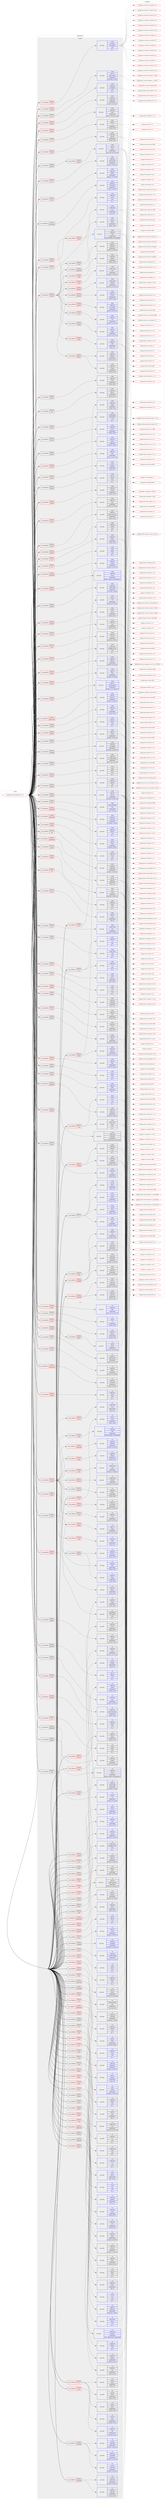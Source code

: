 digraph prolog {

# *************
# Graph options
# *************

newrank=true;
concentrate=true;
compound=true;
graph [rankdir=LR,fontname=Helvetica,fontsize=10,ranksep=1.5];#, ranksep=2.5, nodesep=0.2];
edge  [arrowhead=vee];
node  [fontname=Helvetica,fontsize=10];

# **********
# The ebuild
# **********

subgraph cluster_leftcol {
color=gray;
label=<<i>ebuild</i>>;
id [label="portage://media-video/ffmpeg-6.1.1-r5", color=red, width=4, href="../media-video/ffmpeg-6.1.1-r5.svg"];
}

# ****************
# The dependencies
# ****************

subgraph cluster_midcol {
color=gray;
label=<<i>dependencies</i>>;
subgraph cluster_compile {
fillcolor="#eeeeee";
style=filled;
label=<<i>compile</i>>;
subgraph cond88852 {
dependency348296 [label=<<TABLE BORDER="0" CELLBORDER="1" CELLSPACING="0" CELLPADDING="4"><TR><TD ROWSPAN="3" CELLPADDING="10">use_conditional</TD></TR><TR><TD>negative</TD></TR><TR><TD>openssl</TD></TR></TABLE>>, shape=none, color=red];
subgraph cond88857 {
dependency348319 [label=<<TABLE BORDER="0" CELLBORDER="1" CELLSPACING="0" CELLPADDING="4"><TR><TD ROWSPAN="3" CELLPADDING="10">use_conditional</TD></TR><TR><TD>positive</TD></TR><TR><TD>gnutls</TD></TR></TABLE>>, shape=none, color=red];
subgraph pack256664 {
dependency348334 [label=<<TABLE BORDER="0" CELLBORDER="1" CELLSPACING="0" CELLPADDING="4" WIDTH="220"><TR><TD ROWSPAN="6" CELLPADDING="30">pack_dep</TD></TR><TR><TD WIDTH="110">install</TD></TR><TR><TD>net-libs</TD></TR><TR><TD>gnutls</TD></TR><TR><TD>greaterequal</TD></TR><TR><TD>[[2,12,23],,-r6,2.12.23-r6]</TD></TR></TABLE>>, shape=none, color=blue];
}
dependency348319:e -> dependency348334:w [weight=20,style="dashed",arrowhead="vee"];
}
dependency348296:e -> dependency348319:w [weight=20,style="dashed",arrowhead="vee"];
}
id:e -> dependency348296:w [weight=20,style="solid",arrowhead="vee"];
subgraph cond88873 {
dependency348354 [label=<<TABLE BORDER="0" CELLBORDER="1" CELLSPACING="0" CELLPADDING="4"><TR><TD ROWSPAN="3" CELLPADDING="10">use_conditional</TD></TR><TR><TD>positive</TD></TR><TR><TD>X</TD></TR></TABLE>>, shape=none, color=red];
subgraph pack256677 {
dependency348357 [label=<<TABLE BORDER="0" CELLBORDER="1" CELLSPACING="0" CELLPADDING="4" WIDTH="220"><TR><TD ROWSPAN="6" CELLPADDING="30">pack_dep</TD></TR><TR><TD WIDTH="110">install</TD></TR><TR><TD>x11-libs</TD></TR><TR><TD>libX11</TD></TR><TR><TD>greaterequal</TD></TR><TR><TD>[[1,6,2],,,1.6.2]</TD></TR></TABLE>>, shape=none, color=blue];
}
dependency348354:e -> dependency348357:w [weight=20,style="dashed",arrowhead="vee"];
subgraph pack256685 {
dependency348372 [label=<<TABLE BORDER="0" CELLBORDER="1" CELLSPACING="0" CELLPADDING="4" WIDTH="220"><TR><TD ROWSPAN="6" CELLPADDING="30">pack_dep</TD></TR><TR><TD WIDTH="110">install</TD></TR><TR><TD>x11-libs</TD></TR><TR><TD>libXext</TD></TR><TR><TD>greaterequal</TD></TR><TR><TD>[[1,3,2],,,1.3.2]</TD></TR></TABLE>>, shape=none, color=blue];
}
dependency348354:e -> dependency348372:w [weight=20,style="dashed",arrowhead="vee"];
subgraph pack256689 {
dependency348392 [label=<<TABLE BORDER="0" CELLBORDER="1" CELLSPACING="0" CELLPADDING="4" WIDTH="220"><TR><TD ROWSPAN="6" CELLPADDING="30">pack_dep</TD></TR><TR><TD WIDTH="110">install</TD></TR><TR><TD>x11-libs</TD></TR><TR><TD>libXv</TD></TR><TR><TD>greaterequal</TD></TR><TR><TD>[[1,0,10],,,1.0.10]</TD></TR></TABLE>>, shape=none, color=blue];
}
dependency348354:e -> dependency348392:w [weight=20,style="dashed",arrowhead="vee"];
subgraph pack256712 {
dependency348457 [label=<<TABLE BORDER="0" CELLBORDER="1" CELLSPACING="0" CELLPADDING="4" WIDTH="220"><TR><TD ROWSPAN="6" CELLPADDING="30">pack_dep</TD></TR><TR><TD WIDTH="110">install</TD></TR><TR><TD>x11-libs</TD></TR><TR><TD>libxcb</TD></TR><TR><TD>greaterequal</TD></TR><TR><TD>[[1,4],,,1.4]</TD></TR></TABLE>>, shape=none, color=blue];
}
dependency348354:e -> dependency348457:w [weight=20,style="dashed",arrowhead="vee"];
}
id:e -> dependency348354:w [weight=20,style="solid",arrowhead="vee"];
subgraph cond88917 {
dependency348477 [label=<<TABLE BORDER="0" CELLBORDER="1" CELLSPACING="0" CELLPADDING="4"><TR><TD ROWSPAN="3" CELLPADDING="10">use_conditional</TD></TR><TR><TD>positive</TD></TR><TR><TD>alsa</TD></TR></TABLE>>, shape=none, color=red];
subgraph pack256756 {
dependency348482 [label=<<TABLE BORDER="0" CELLBORDER="1" CELLSPACING="0" CELLPADDING="4" WIDTH="220"><TR><TD ROWSPAN="6" CELLPADDING="30">pack_dep</TD></TR><TR><TD WIDTH="110">install</TD></TR><TR><TD>media-libs</TD></TR><TR><TD>alsa-lib</TD></TR><TR><TD>greaterequal</TD></TR><TR><TD>[[1,0,27,2],,,1.0.27.2]</TD></TR></TABLE>>, shape=none, color=blue];
}
dependency348477:e -> dependency348482:w [weight=20,style="dashed",arrowhead="vee"];
}
id:e -> dependency348477:w [weight=20,style="solid",arrowhead="vee"];
subgraph cond88938 {
dependency348577 [label=<<TABLE BORDER="0" CELLBORDER="1" CELLSPACING="0" CELLPADDING="4"><TR><TD ROWSPAN="3" CELLPADDING="10">use_conditional</TD></TR><TR><TD>positive</TD></TR><TR><TD>amf</TD></TR></TABLE>>, shape=none, color=red];
subgraph pack256828 {
dependency348688 [label=<<TABLE BORDER="0" CELLBORDER="1" CELLSPACING="0" CELLPADDING="4" WIDTH="220"><TR><TD ROWSPAN="6" CELLPADDING="30">pack_dep</TD></TR><TR><TD WIDTH="110">install</TD></TR><TR><TD>media-libs</TD></TR><TR><TD>amf-headers</TD></TR><TR><TD>none</TD></TR><TR><TD>[[],,,,]</TD></TR></TABLE>>, shape=none, color=blue];
}
dependency348577:e -> dependency348688:w [weight=20,style="dashed",arrowhead="vee"];
}
id:e -> dependency348577:w [weight=20,style="solid",arrowhead="vee"];
subgraph cond89030 {
dependency348775 [label=<<TABLE BORDER="0" CELLBORDER="1" CELLSPACING="0" CELLPADDING="4"><TR><TD ROWSPAN="3" CELLPADDING="10">use_conditional</TD></TR><TR><TD>positive</TD></TR><TR><TD>amf</TD></TR></TABLE>>, shape=none, color=red];
subgraph pack256952 {
dependency348778 [label=<<TABLE BORDER="0" CELLBORDER="1" CELLSPACING="0" CELLPADDING="4" WIDTH="220"><TR><TD ROWSPAN="6" CELLPADDING="30">pack_dep</TD></TR><TR><TD WIDTH="110">install</TD></TR><TR><TD>media-video</TD></TR><TR><TD>amdgpu-pro-amf</TD></TR><TR><TD>none</TD></TR><TR><TD>[[],,,,]</TD></TR></TABLE>>, shape=none, color=blue];
}
dependency348775:e -> dependency348778:w [weight=20,style="dashed",arrowhead="vee"];
}
id:e -> dependency348775:w [weight=20,style="solid",arrowhead="vee"];
subgraph cond89038 {
dependency348786 [label=<<TABLE BORDER="0" CELLBORDER="1" CELLSPACING="0" CELLPADDING="4"><TR><TD ROWSPAN="3" CELLPADDING="10">use_conditional</TD></TR><TR><TD>positive</TD></TR><TR><TD>amr</TD></TR></TABLE>>, shape=none, color=red];
subgraph pack256961 {
dependency348808 [label=<<TABLE BORDER="0" CELLBORDER="1" CELLSPACING="0" CELLPADDING="4" WIDTH="220"><TR><TD ROWSPAN="6" CELLPADDING="30">pack_dep</TD></TR><TR><TD WIDTH="110">install</TD></TR><TR><TD>media-libs</TD></TR><TR><TD>opencore-amr</TD></TR><TR><TD>greaterequal</TD></TR><TR><TD>[[0,1,3],,-r1,0.1.3-r1]</TD></TR></TABLE>>, shape=none, color=blue];
}
dependency348786:e -> dependency348808:w [weight=20,style="dashed",arrowhead="vee"];
}
id:e -> dependency348786:w [weight=20,style="solid",arrowhead="vee"];
subgraph cond89046 {
dependency348816 [label=<<TABLE BORDER="0" CELLBORDER="1" CELLSPACING="0" CELLPADDING="4"><TR><TD ROWSPAN="3" CELLPADDING="10">use_conditional</TD></TR><TR><TD>positive</TD></TR><TR><TD>bluray</TD></TR></TABLE>>, shape=none, color=red];
subgraph pack256999 {
dependency348905 [label=<<TABLE BORDER="0" CELLBORDER="1" CELLSPACING="0" CELLPADDING="4" WIDTH="220"><TR><TD ROWSPAN="6" CELLPADDING="30">pack_dep</TD></TR><TR><TD WIDTH="110">install</TD></TR><TR><TD>media-libs</TD></TR><TR><TD>libbluray</TD></TR><TR><TD>greaterequal</TD></TR><TR><TD>[[0,3,0],,-r1,0.3.0-r1]</TD></TR></TABLE>>, shape=none, color=blue];
}
dependency348816:e -> dependency348905:w [weight=20,style="dashed",arrowhead="vee"];
}
id:e -> dependency348816:w [weight=20,style="solid",arrowhead="vee"];
subgraph cond89076 {
dependency348932 [label=<<TABLE BORDER="0" CELLBORDER="1" CELLSPACING="0" CELLPADDING="4"><TR><TD ROWSPAN="3" CELLPADDING="10">use_conditional</TD></TR><TR><TD>positive</TD></TR><TR><TD>bs2b</TD></TR></TABLE>>, shape=none, color=red];
subgraph pack257081 {
dependency348975 [label=<<TABLE BORDER="0" CELLBORDER="1" CELLSPACING="0" CELLPADDING="4" WIDTH="220"><TR><TD ROWSPAN="6" CELLPADDING="30">pack_dep</TD></TR><TR><TD WIDTH="110">install</TD></TR><TR><TD>media-libs</TD></TR><TR><TD>libbs2b</TD></TR><TR><TD>greaterequal</TD></TR><TR><TD>[[3,1,0],,-r1,3.1.0-r1]</TD></TR></TABLE>>, shape=none, color=blue];
}
dependency348932:e -> dependency348975:w [weight=20,style="dashed",arrowhead="vee"];
}
id:e -> dependency348932:w [weight=20,style="solid",arrowhead="vee"];
subgraph cond89109 {
dependency349060 [label=<<TABLE BORDER="0" CELLBORDER="1" CELLSPACING="0" CELLPADDING="4"><TR><TD ROWSPAN="3" CELLPADDING="10">use_conditional</TD></TR><TR><TD>positive</TD></TR><TR><TD>bzip2</TD></TR></TABLE>>, shape=none, color=red];
subgraph pack257156 {
dependency349062 [label=<<TABLE BORDER="0" CELLBORDER="1" CELLSPACING="0" CELLPADDING="4" WIDTH="220"><TR><TD ROWSPAN="6" CELLPADDING="30">pack_dep</TD></TR><TR><TD WIDTH="110">install</TD></TR><TR><TD>app-arch</TD></TR><TR><TD>bzip2</TD></TR><TR><TD>greaterequal</TD></TR><TR><TD>[[1,0,6],,-r4,1.0.6-r4]</TD></TR></TABLE>>, shape=none, color=blue];
}
dependency349060:e -> dependency349062:w [weight=20,style="dashed",arrowhead="vee"];
}
id:e -> dependency349060:w [weight=20,style="solid",arrowhead="vee"];
subgraph cond89129 {
dependency349124 [label=<<TABLE BORDER="0" CELLBORDER="1" CELLSPACING="0" CELLPADDING="4"><TR><TD ROWSPAN="3" CELLPADDING="10">use_conditional</TD></TR><TR><TD>positive</TD></TR><TR><TD>cdio</TD></TR></TABLE>>, shape=none, color=red];
subgraph pack257198 {
dependency349147 [label=<<TABLE BORDER="0" CELLBORDER="1" CELLSPACING="0" CELLPADDING="4" WIDTH="220"><TR><TD ROWSPAN="6" CELLPADDING="30">pack_dep</TD></TR><TR><TD WIDTH="110">install</TD></TR><TR><TD>dev-libs</TD></TR><TR><TD>libcdio-paranoia</TD></TR><TR><TD>greaterequal</TD></TR><TR><TD>[[0,90],,_p1-r1,0.90_p1-r1]</TD></TR></TABLE>>, shape=none, color=blue];
}
dependency349124:e -> dependency349147:w [weight=20,style="dashed",arrowhead="vee"];
}
id:e -> dependency349124:w [weight=20,style="solid",arrowhead="vee"];
subgraph cond89155 {
dependency349241 [label=<<TABLE BORDER="0" CELLBORDER="1" CELLSPACING="0" CELLPADDING="4"><TR><TD ROWSPAN="3" CELLPADDING="10">use_conditional</TD></TR><TR><TD>positive</TD></TR><TR><TD>chromaprint</TD></TR></TABLE>>, shape=none, color=red];
subgraph pack257272 {
dependency349243 [label=<<TABLE BORDER="0" CELLBORDER="1" CELLSPACING="0" CELLPADDING="4" WIDTH="220"><TR><TD ROWSPAN="6" CELLPADDING="30">pack_dep</TD></TR><TR><TD WIDTH="110">install</TD></TR><TR><TD>media-libs</TD></TR><TR><TD>chromaprint</TD></TR><TR><TD>greaterequal</TD></TR><TR><TD>[[1,2],,-r1,1.2-r1]</TD></TR></TABLE>>, shape=none, color=blue];
}
dependency349241:e -> dependency349243:w [weight=20,style="dashed",arrowhead="vee"];
}
id:e -> dependency349241:w [weight=20,style="solid",arrowhead="vee"];
subgraph cond89182 {
dependency349271 [label=<<TABLE BORDER="0" CELLBORDER="1" CELLSPACING="0" CELLPADDING="4"><TR><TD ROWSPAN="3" CELLPADDING="10">use_conditional</TD></TR><TR><TD>positive</TD></TR><TR><TD>codec2</TD></TR></TABLE>>, shape=none, color=red];
subgraph pack257294 {
dependency349296 [label=<<TABLE BORDER="0" CELLBORDER="1" CELLSPACING="0" CELLPADDING="4" WIDTH="220"><TR><TD ROWSPAN="6" CELLPADDING="30">pack_dep</TD></TR><TR><TD WIDTH="110">install</TD></TR><TR><TD>media-libs</TD></TR><TR><TD>codec2</TD></TR><TR><TD>none</TD></TR><TR><TD>[[],,,,]</TD></TR></TABLE>>, shape=none, color=blue];
}
dependency349271:e -> dependency349296:w [weight=20,style="dashed",arrowhead="vee"];
}
id:e -> dependency349271:w [weight=20,style="solid",arrowhead="vee"];
subgraph cond89195 {
dependency349345 [label=<<TABLE BORDER="0" CELLBORDER="1" CELLSPACING="0" CELLPADDING="4"><TR><TD ROWSPAN="3" CELLPADDING="10">use_conditional</TD></TR><TR><TD>positive</TD></TR><TR><TD>dav1d</TD></TR></TABLE>>, shape=none, color=red];
subgraph pack257345 {
dependency349428 [label=<<TABLE BORDER="0" CELLBORDER="1" CELLSPACING="0" CELLPADDING="4" WIDTH="220"><TR><TD ROWSPAN="6" CELLPADDING="30">pack_dep</TD></TR><TR><TD WIDTH="110">install</TD></TR><TR><TD>media-libs</TD></TR><TR><TD>dav1d</TD></TR><TR><TD>greaterequal</TD></TR><TR><TD>[[0,5,0],,,0.5.0]</TD></TR></TABLE>>, shape=none, color=blue];
}
dependency349345:e -> dependency349428:w [weight=20,style="dashed",arrowhead="vee"];
}
id:e -> dependency349345:w [weight=20,style="solid",arrowhead="vee"];
subgraph cond89240 {
dependency349457 [label=<<TABLE BORDER="0" CELLBORDER="1" CELLSPACING="0" CELLPADDING="4"><TR><TD ROWSPAN="3" CELLPADDING="10">use_conditional</TD></TR><TR><TD>positive</TD></TR><TR><TD>encode</TD></TR></TABLE>>, shape=none, color=red];
subgraph cond89257 {
dependency349523 [label=<<TABLE BORDER="0" CELLBORDER="1" CELLSPACING="0" CELLPADDING="4"><TR><TD ROWSPAN="3" CELLPADDING="10">use_conditional</TD></TR><TR><TD>positive</TD></TR><TR><TD>amrenc</TD></TR></TABLE>>, shape=none, color=red];
subgraph pack257464 {
dependency349525 [label=<<TABLE BORDER="0" CELLBORDER="1" CELLSPACING="0" CELLPADDING="4" WIDTH="220"><TR><TD ROWSPAN="6" CELLPADDING="30">pack_dep</TD></TR><TR><TD WIDTH="110">install</TD></TR><TR><TD>media-libs</TD></TR><TR><TD>vo-amrwbenc</TD></TR><TR><TD>greaterequal</TD></TR><TR><TD>[[0,1,2],,-r1,0.1.2-r1]</TD></TR></TABLE>>, shape=none, color=blue];
}
dependency349523:e -> dependency349525:w [weight=20,style="dashed",arrowhead="vee"];
}
dependency349457:e -> dependency349523:w [weight=20,style="dashed",arrowhead="vee"];
subgraph cond89268 {
dependency349528 [label=<<TABLE BORDER="0" CELLBORDER="1" CELLSPACING="0" CELLPADDING="4"><TR><TD ROWSPAN="3" CELLPADDING="10">use_conditional</TD></TR><TR><TD>positive</TD></TR><TR><TD>kvazaar</TD></TR></TABLE>>, shape=none, color=red];
subgraph pack257468 {
dependency349532 [label=<<TABLE BORDER="0" CELLBORDER="1" CELLSPACING="0" CELLPADDING="4" WIDTH="220"><TR><TD ROWSPAN="6" CELLPADDING="30">pack_dep</TD></TR><TR><TD WIDTH="110">install</TD></TR><TR><TD>media-libs</TD></TR><TR><TD>kvazaar</TD></TR><TR><TD>greaterequal</TD></TR><TR><TD>[[2,0,0],,,2.0.0]</TD></TR></TABLE>>, shape=none, color=blue];
}
dependency349528:e -> dependency349532:w [weight=20,style="dashed",arrowhead="vee"];
}
dependency349457:e -> dependency349528:w [weight=20,style="dashed",arrowhead="vee"];
subgraph cond89273 {
dependency349560 [label=<<TABLE BORDER="0" CELLBORDER="1" CELLSPACING="0" CELLPADDING="4"><TR><TD ROWSPAN="3" CELLPADDING="10">use_conditional</TD></TR><TR><TD>positive</TD></TR><TR><TD>mp3</TD></TR></TABLE>>, shape=none, color=red];
subgraph pack257522 {
dependency349632 [label=<<TABLE BORDER="0" CELLBORDER="1" CELLSPACING="0" CELLPADDING="4" WIDTH="220"><TR><TD ROWSPAN="6" CELLPADDING="30">pack_dep</TD></TR><TR><TD WIDTH="110">install</TD></TR><TR><TD>media-sound</TD></TR><TR><TD>lame</TD></TR><TR><TD>greaterequal</TD></TR><TR><TD>[[3,99,5],,-r1,3.99.5-r1]</TD></TR></TABLE>>, shape=none, color=blue];
}
dependency349560:e -> dependency349632:w [weight=20,style="dashed",arrowhead="vee"];
}
dependency349457:e -> dependency349560:w [weight=20,style="dashed",arrowhead="vee"];
subgraph cond89316 {
dependency349693 [label=<<TABLE BORDER="0" CELLBORDER="1" CELLSPACING="0" CELLPADDING="4"><TR><TD ROWSPAN="3" CELLPADDING="10">use_conditional</TD></TR><TR><TD>positive</TD></TR><TR><TD>openh264</TD></TR></TABLE>>, shape=none, color=red];
subgraph pack257601 {
dependency349720 [label=<<TABLE BORDER="0" CELLBORDER="1" CELLSPACING="0" CELLPADDING="4" WIDTH="220"><TR><TD ROWSPAN="6" CELLPADDING="30">pack_dep</TD></TR><TR><TD WIDTH="110">install</TD></TR><TR><TD>media-libs</TD></TR><TR><TD>openh264</TD></TR><TR><TD>greaterequal</TD></TR><TR><TD>[[1,4,0],,-r1,1.4.0-r1]</TD></TR></TABLE>>, shape=none, color=blue];
}
dependency349693:e -> dependency349720:w [weight=20,style="dashed",arrowhead="vee"];
}
dependency349457:e -> dependency349693:w [weight=20,style="dashed",arrowhead="vee"];
subgraph cond89332 {
dependency349727 [label=<<TABLE BORDER="0" CELLBORDER="1" CELLSPACING="0" CELLPADDING="4"><TR><TD ROWSPAN="3" CELLPADDING="10">use_conditional</TD></TR><TR><TD>positive</TD></TR><TR><TD>rav1e</TD></TR></TABLE>>, shape=none, color=red];
subgraph pack257607 {
dependency349760 [label=<<TABLE BORDER="0" CELLBORDER="1" CELLSPACING="0" CELLPADDING="4" WIDTH="220"><TR><TD ROWSPAN="6" CELLPADDING="30">pack_dep</TD></TR><TR><TD WIDTH="110">install</TD></TR><TR><TD>media-video</TD></TR><TR><TD>rav1e</TD></TR><TR><TD>greaterequal</TD></TR><TR><TD>[[0,5],,,0.5]</TD></TR></TABLE>>, shape=none, color=blue];
}
dependency349727:e -> dependency349760:w [weight=20,style="dashed",arrowhead="vee"];
}
dependency349457:e -> dependency349727:w [weight=20,style="dashed",arrowhead="vee"];
subgraph cond89344 {
dependency349791 [label=<<TABLE BORDER="0" CELLBORDER="1" CELLSPACING="0" CELLPADDING="4"><TR><TD ROWSPAN="3" CELLPADDING="10">use_conditional</TD></TR><TR><TD>positive</TD></TR><TR><TD>snappy</TD></TR></TABLE>>, shape=none, color=red];
subgraph pack257661 {
dependency349838 [label=<<TABLE BORDER="0" CELLBORDER="1" CELLSPACING="0" CELLPADDING="4" WIDTH="220"><TR><TD ROWSPAN="6" CELLPADDING="30">pack_dep</TD></TR><TR><TD WIDTH="110">install</TD></TR><TR><TD>app-arch</TD></TR><TR><TD>snappy</TD></TR><TR><TD>greaterequal</TD></TR><TR><TD>[[1,1,2],,-r1,1.1.2-r1]</TD></TR></TABLE>>, shape=none, color=blue];
}
dependency349791:e -> dependency349838:w [weight=20,style="dashed",arrowhead="vee"];
}
dependency349457:e -> dependency349791:w [weight=20,style="dashed",arrowhead="vee"];
subgraph cond89362 {
dependency349844 [label=<<TABLE BORDER="0" CELLBORDER="1" CELLSPACING="0" CELLPADDING="4"><TR><TD ROWSPAN="3" CELLPADDING="10">use_conditional</TD></TR><TR><TD>positive</TD></TR><TR><TD>theora</TD></TR></TABLE>>, shape=none, color=red];
subgraph pack257692 {
dependency349848 [label=<<TABLE BORDER="0" CELLBORDER="1" CELLSPACING="0" CELLPADDING="4" WIDTH="220"><TR><TD ROWSPAN="6" CELLPADDING="30">pack_dep</TD></TR><TR><TD WIDTH="110">install</TD></TR><TR><TD>media-libs</TD></TR><TR><TD>libogg</TD></TR><TR><TD>greaterequal</TD></TR><TR><TD>[[1,3,0],,,1.3.0]</TD></TR></TABLE>>, shape=none, color=blue];
}
dependency349844:e -> dependency349848:w [weight=20,style="dashed",arrowhead="vee"];
subgraph pack257739 {
dependency349964 [label=<<TABLE BORDER="0" CELLBORDER="1" CELLSPACING="0" CELLPADDING="4" WIDTH="220"><TR><TD ROWSPAN="6" CELLPADDING="30">pack_dep</TD></TR><TR><TD WIDTH="110">install</TD></TR><TR><TD>media-libs</TD></TR><TR><TD>libtheora</TD></TR><TR><TD>greaterequal</TD></TR><TR><TD>[[1,1,1],,,1.1.1]</TD></TR></TABLE>>, shape=none, color=blue];
}
dependency349844:e -> dependency349964:w [weight=20,style="dashed",arrowhead="vee"];
}
dependency349457:e -> dependency349844:w [weight=20,style="dashed",arrowhead="vee"];
subgraph cond89432 {
dependency350064 [label=<<TABLE BORDER="0" CELLBORDER="1" CELLSPACING="0" CELLPADDING="4"><TR><TD ROWSPAN="3" CELLPADDING="10">use_conditional</TD></TR><TR><TD>positive</TD></TR><TR><TD>twolame</TD></TR></TABLE>>, shape=none, color=red];
subgraph pack257835 {
dependency350087 [label=<<TABLE BORDER="0" CELLBORDER="1" CELLSPACING="0" CELLPADDING="4" WIDTH="220"><TR><TD ROWSPAN="6" CELLPADDING="30">pack_dep</TD></TR><TR><TD WIDTH="110">install</TD></TR><TR><TD>media-sound</TD></TR><TR><TD>twolame</TD></TR><TR><TD>greaterequal</TD></TR><TR><TD>[[0,3,13],,-r1,0.3.13-r1]</TD></TR></TABLE>>, shape=none, color=blue];
}
dependency350064:e -> dependency350087:w [weight=20,style="dashed",arrowhead="vee"];
}
dependency349457:e -> dependency350064:w [weight=20,style="dashed",arrowhead="vee"];
subgraph cond89439 {
dependency350115 [label=<<TABLE BORDER="0" CELLBORDER="1" CELLSPACING="0" CELLPADDING="4"><TR><TD ROWSPAN="3" CELLPADDING="10">use_conditional</TD></TR><TR><TD>positive</TD></TR><TR><TD>webp</TD></TR></TABLE>>, shape=none, color=red];
subgraph pack257873 {
dependency350157 [label=<<TABLE BORDER="0" CELLBORDER="1" CELLSPACING="0" CELLPADDING="4" WIDTH="220"><TR><TD ROWSPAN="6" CELLPADDING="30">pack_dep</TD></TR><TR><TD WIDTH="110">install</TD></TR><TR><TD>media-libs</TD></TR><TR><TD>libwebp</TD></TR><TR><TD>greaterequal</TD></TR><TR><TD>[[0,3,0],,,0.3.0]</TD></TR></TABLE>>, shape=none, color=blue];
}
dependency350115:e -> dependency350157:w [weight=20,style="dashed",arrowhead="vee"];
}
dependency349457:e -> dependency350115:w [weight=20,style="dashed",arrowhead="vee"];
subgraph cond89480 {
dependency350252 [label=<<TABLE BORDER="0" CELLBORDER="1" CELLSPACING="0" CELLPADDING="4"><TR><TD ROWSPAN="3" CELLPADDING="10">use_conditional</TD></TR><TR><TD>positive</TD></TR><TR><TD>x264</TD></TR></TABLE>>, shape=none, color=red];
subgraph pack257972 {
dependency350256 [label=<<TABLE BORDER="0" CELLBORDER="1" CELLSPACING="0" CELLPADDING="4" WIDTH="220"><TR><TD ROWSPAN="6" CELLPADDING="30">pack_dep</TD></TR><TR><TD WIDTH="110">install</TD></TR><TR><TD>media-libs</TD></TR><TR><TD>x264</TD></TR><TR><TD>greaterequal</TD></TR><TR><TD>[[0,0,20130506],,,0.0.20130506]</TD></TR></TABLE>>, shape=none, color=blue];
}
dependency350252:e -> dependency350256:w [weight=20,style="dashed",arrowhead="vee"];
}
dependency349457:e -> dependency350252:w [weight=20,style="dashed",arrowhead="vee"];
subgraph cond89485 {
dependency350285 [label=<<TABLE BORDER="0" CELLBORDER="1" CELLSPACING="0" CELLPADDING="4"><TR><TD ROWSPAN="3" CELLPADDING="10">use_conditional</TD></TR><TR><TD>positive</TD></TR><TR><TD>x265</TD></TR></TABLE>>, shape=none, color=red];
subgraph pack258010 {
dependency350369 [label=<<TABLE BORDER="0" CELLBORDER="1" CELLSPACING="0" CELLPADDING="4" WIDTH="220"><TR><TD ROWSPAN="6" CELLPADDING="30">pack_dep</TD></TR><TR><TD WIDTH="110">install</TD></TR><TR><TD>media-libs</TD></TR><TR><TD>x265</TD></TR><TR><TD>greaterequal</TD></TR><TR><TD>[[1,6],,,1.6]</TD></TR></TABLE>>, shape=none, color=blue];
}
dependency350285:e -> dependency350369:w [weight=20,style="dashed",arrowhead="vee"];
}
dependency349457:e -> dependency350285:w [weight=20,style="dashed",arrowhead="vee"];
subgraph cond89522 {
dependency350399 [label=<<TABLE BORDER="0" CELLBORDER="1" CELLSPACING="0" CELLPADDING="4"><TR><TD ROWSPAN="3" CELLPADDING="10">use_conditional</TD></TR><TR><TD>positive</TD></TR><TR><TD>xvid</TD></TR></TABLE>>, shape=none, color=red];
subgraph pack258132 {
dependency350469 [label=<<TABLE BORDER="0" CELLBORDER="1" CELLSPACING="0" CELLPADDING="4" WIDTH="220"><TR><TD ROWSPAN="6" CELLPADDING="30">pack_dep</TD></TR><TR><TD WIDTH="110">install</TD></TR><TR><TD>media-libs</TD></TR><TR><TD>xvid</TD></TR><TR><TD>greaterequal</TD></TR><TR><TD>[[1,3,2],,-r1,1.3.2-r1]</TD></TR></TABLE>>, shape=none, color=blue];
}
dependency350399:e -> dependency350469:w [weight=20,style="dashed",arrowhead="vee"];
}
dependency349457:e -> dependency350399:w [weight=20,style="dashed",arrowhead="vee"];
}
id:e -> dependency349457:w [weight=20,style="solid",arrowhead="vee"];
subgraph cond89575 {
dependency350609 [label=<<TABLE BORDER="0" CELLBORDER="1" CELLSPACING="0" CELLPADDING="4"><TR><TD ROWSPAN="3" CELLPADDING="10">use_conditional</TD></TR><TR><TD>positive</TD></TR><TR><TD>fdk</TD></TR></TABLE>>, shape=none, color=red];
subgraph pack258239 {
dependency350638 [label=<<TABLE BORDER="0" CELLBORDER="1" CELLSPACING="0" CELLPADDING="4" WIDTH="220"><TR><TD ROWSPAN="6" CELLPADDING="30">pack_dep</TD></TR><TR><TD WIDTH="110">install</TD></TR><TR><TD>media-libs</TD></TR><TR><TD>fdk-aac</TD></TR><TR><TD>greaterequal</TD></TR><TR><TD>[[0,1,3],,,0.1.3]</TD></TR></TABLE>>, shape=none, color=blue];
}
dependency350609:e -> dependency350638:w [weight=20,style="dashed",arrowhead="vee"];
}
id:e -> dependency350609:w [weight=20,style="solid",arrowhead="vee"];
subgraph cond89582 {
dependency350663 [label=<<TABLE BORDER="0" CELLBORDER="1" CELLSPACING="0" CELLPADDING="4"><TR><TD ROWSPAN="3" CELLPADDING="10">use_conditional</TD></TR><TR><TD>positive</TD></TR><TR><TD>flite</TD></TR></TABLE>>, shape=none, color=red];
subgraph pack258320 {
dependency350746 [label=<<TABLE BORDER="0" CELLBORDER="1" CELLSPACING="0" CELLPADDING="4" WIDTH="220"><TR><TD ROWSPAN="6" CELLPADDING="30">pack_dep</TD></TR><TR><TD WIDTH="110">install</TD></TR><TR><TD>app-accessibility</TD></TR><TR><TD>flite</TD></TR><TR><TD>greaterequal</TD></TR><TR><TD>[[1,4],,-r4,1.4-r4]</TD></TR></TABLE>>, shape=none, color=blue];
}
dependency350663:e -> dependency350746:w [weight=20,style="dashed",arrowhead="vee"];
}
id:e -> dependency350663:w [weight=20,style="solid",arrowhead="vee"];
subgraph cond89616 {
dependency350831 [label=<<TABLE BORDER="0" CELLBORDER="1" CELLSPACING="0" CELLPADDING="4"><TR><TD ROWSPAN="3" CELLPADDING="10">use_conditional</TD></TR><TR><TD>positive</TD></TR><TR><TD>fontconfig</TD></TR></TABLE>>, shape=none, color=red];
subgraph pack258398 {
dependency350833 [label=<<TABLE BORDER="0" CELLBORDER="1" CELLSPACING="0" CELLPADDING="4" WIDTH="220"><TR><TD ROWSPAN="6" CELLPADDING="30">pack_dep</TD></TR><TR><TD WIDTH="110">install</TD></TR><TR><TD>media-libs</TD></TR><TR><TD>fontconfig</TD></TR><TR><TD>greaterequal</TD></TR><TR><TD>[[2,10,92],,,2.10.92]</TD></TR></TABLE>>, shape=none, color=blue];
}
dependency350831:e -> dependency350833:w [weight=20,style="dashed",arrowhead="vee"];
}
id:e -> dependency350831:w [weight=20,style="solid",arrowhead="vee"];
subgraph cond89637 {
dependency350884 [label=<<TABLE BORDER="0" CELLBORDER="1" CELLSPACING="0" CELLPADDING="4"><TR><TD ROWSPAN="3" CELLPADDING="10">use_conditional</TD></TR><TR><TD>positive</TD></TR><TR><TD>frei0r</TD></TR></TABLE>>, shape=none, color=red];
subgraph pack258440 {
dependency350888 [label=<<TABLE BORDER="0" CELLBORDER="1" CELLSPACING="0" CELLPADDING="4" WIDTH="220"><TR><TD ROWSPAN="6" CELLPADDING="30">pack_dep</TD></TR><TR><TD WIDTH="110">install</TD></TR><TR><TD>media-plugins</TD></TR><TR><TD>frei0r-plugins</TD></TR><TR><TD>none</TD></TR><TR><TD>[[],,,,]</TD></TR></TABLE>>, shape=none, color=blue];
}
dependency350884:e -> dependency350888:w [weight=20,style="dashed",arrowhead="vee"];
}
id:e -> dependency350884:w [weight=20,style="solid",arrowhead="vee"];
subgraph cond89675 {
dependency351014 [label=<<TABLE BORDER="0" CELLBORDER="1" CELLSPACING="0" CELLPADDING="4"><TR><TD ROWSPAN="3" CELLPADDING="10">use_conditional</TD></TR><TR><TD>positive</TD></TR><TR><TD>fribidi</TD></TR></TABLE>>, shape=none, color=red];
subgraph pack258522 {
dependency351052 [label=<<TABLE BORDER="0" CELLBORDER="1" CELLSPACING="0" CELLPADDING="4" WIDTH="220"><TR><TD ROWSPAN="6" CELLPADDING="30">pack_dep</TD></TR><TR><TD WIDTH="110">install</TD></TR><TR><TD>dev-libs</TD></TR><TR><TD>fribidi</TD></TR><TR><TD>greaterequal</TD></TR><TR><TD>[[0,19,6],,,0.19.6]</TD></TR></TABLE>>, shape=none, color=blue];
}
dependency351014:e -> dependency351052:w [weight=20,style="dashed",arrowhead="vee"];
}
id:e -> dependency351014:w [weight=20,style="solid",arrowhead="vee"];
subgraph cond89707 {
dependency351115 [label=<<TABLE BORDER="0" CELLBORDER="1" CELLSPACING="0" CELLPADDING="4"><TR><TD ROWSPAN="3" CELLPADDING="10">use_conditional</TD></TR><TR><TD>positive</TD></TR><TR><TD>gcrypt</TD></TR></TABLE>>, shape=none, color=red];
subgraph pack258594 {
dependency351160 [label=<<TABLE BORDER="0" CELLBORDER="1" CELLSPACING="0" CELLPADDING="4" WIDTH="220"><TR><TD ROWSPAN="6" CELLPADDING="30">pack_dep</TD></TR><TR><TD WIDTH="110">install</TD></TR><TR><TD>dev-libs</TD></TR><TR><TD>libgcrypt</TD></TR><TR><TD>greaterequal</TD></TR><TR><TD>[[1,6],,,1.6]</TD></TR></TABLE>>, shape=none, color=blue];
}
dependency351115:e -> dependency351160:w [weight=20,style="dashed",arrowhead="vee"];
}
id:e -> dependency351115:w [weight=20,style="solid",arrowhead="vee"];
subgraph cond89739 {
dependency351189 [label=<<TABLE BORDER="0" CELLBORDER="1" CELLSPACING="0" CELLPADDING="4"><TR><TD ROWSPAN="3" CELLPADDING="10">use_conditional</TD></TR><TR><TD>positive</TD></TR><TR><TD>glslang</TD></TR></TABLE>>, shape=none, color=red];
subgraph pack258653 {
dependency351247 [label=<<TABLE BORDER="0" CELLBORDER="1" CELLSPACING="0" CELLPADDING="4" WIDTH="220"><TR><TD ROWSPAN="6" CELLPADDING="30">pack_dep</TD></TR><TR><TD WIDTH="110">install</TD></TR><TR><TD>dev-util</TD></TR><TR><TD>glslang</TD></TR><TR><TD>none</TD></TR><TR><TD>[[],,,,]</TD></TR></TABLE>>, shape=none, color=blue];
}
dependency351189:e -> dependency351247:w [weight=20,style="dashed",arrowhead="vee"];
}
id:e -> dependency351189:w [weight=20,style="solid",arrowhead="vee"];
subgraph cond89789 {
dependency351296 [label=<<TABLE BORDER="0" CELLBORDER="1" CELLSPACING="0" CELLPADDING="4"><TR><TD ROWSPAN="3" CELLPADDING="10">use_conditional</TD></TR><TR><TD>positive</TD></TR><TR><TD>gme</TD></TR></TABLE>>, shape=none, color=red];
subgraph pack258711 {
dependency351343 [label=<<TABLE BORDER="0" CELLBORDER="1" CELLSPACING="0" CELLPADDING="4" WIDTH="220"><TR><TD ROWSPAN="6" CELLPADDING="30">pack_dep</TD></TR><TR><TD WIDTH="110">install</TD></TR><TR><TD>media-libs</TD></TR><TR><TD>game-music-emu</TD></TR><TR><TD>greaterequal</TD></TR><TR><TD>[[0,6,0],,,0.6.0]</TD></TR></TABLE>>, shape=none, color=blue];
}
dependency351296:e -> dependency351343:w [weight=20,style="dashed",arrowhead="vee"];
}
id:e -> dependency351296:w [weight=20,style="solid",arrowhead="vee"];
subgraph cond89823 {
dependency351404 [label=<<TABLE BORDER="0" CELLBORDER="1" CELLSPACING="0" CELLPADDING="4"><TR><TD ROWSPAN="3" CELLPADDING="10">use_conditional</TD></TR><TR><TD>positive</TD></TR><TR><TD>gmp</TD></TR></TABLE>>, shape=none, color=red];
subgraph pack258777 {
dependency351408 [label=<<TABLE BORDER="0" CELLBORDER="1" CELLSPACING="0" CELLPADDING="4" WIDTH="220"><TR><TD ROWSPAN="6" CELLPADDING="30">pack_dep</TD></TR><TR><TD WIDTH="110">install</TD></TR><TR><TD>dev-libs</TD></TR><TR><TD>gmp</TD></TR><TR><TD>greaterequal</TD></TR><TR><TD>[[6],,,6]</TD></TR></TABLE>>, shape=none, color=blue];
}
dependency351404:e -> dependency351408:w [weight=20,style="dashed",arrowhead="vee"];
}
id:e -> dependency351404:w [weight=20,style="solid",arrowhead="vee"];
subgraph cond89833 {
dependency351416 [label=<<TABLE BORDER="0" CELLBORDER="1" CELLSPACING="0" CELLPADDING="4"><TR><TD ROWSPAN="3" CELLPADDING="10">use_conditional</TD></TR><TR><TD>positive</TD></TR><TR><TD>gsm</TD></TR></TABLE>>, shape=none, color=red];
subgraph pack258808 {
dependency351464 [label=<<TABLE BORDER="0" CELLBORDER="1" CELLSPACING="0" CELLPADDING="4" WIDTH="220"><TR><TD ROWSPAN="6" CELLPADDING="30">pack_dep</TD></TR><TR><TD WIDTH="110">install</TD></TR><TR><TD>media-sound</TD></TR><TR><TD>gsm</TD></TR><TR><TD>greaterequal</TD></TR><TR><TD>[[1,0,13],,-r1,1.0.13-r1]</TD></TR></TABLE>>, shape=none, color=blue];
}
dependency351416:e -> dependency351464:w [weight=20,style="dashed",arrowhead="vee"];
}
id:e -> dependency351416:w [weight=20,style="solid",arrowhead="vee"];
subgraph cond89867 {
dependency351524 [label=<<TABLE BORDER="0" CELLBORDER="1" CELLSPACING="0" CELLPADDING="4"><TR><TD ROWSPAN="3" CELLPADDING="10">use_conditional</TD></TR><TR><TD>positive</TD></TR><TR><TD>iconv</TD></TR></TABLE>>, shape=none, color=red];
subgraph pack258862 {
dependency351603 [label=<<TABLE BORDER="0" CELLBORDER="1" CELLSPACING="0" CELLPADDING="4" WIDTH="220"><TR><TD ROWSPAN="6" CELLPADDING="30">pack_dep</TD></TR><TR><TD WIDTH="110">install</TD></TR><TR><TD>virtual</TD></TR><TR><TD>libiconv</TD></TR><TR><TD>greaterequal</TD></TR><TR><TD>[[0],,-r1,0-r1]</TD></TR></TABLE>>, shape=none, color=blue];
}
dependency351524:e -> dependency351603:w [weight=20,style="dashed",arrowhead="vee"];
}
id:e -> dependency351524:w [weight=20,style="solid",arrowhead="vee"];
subgraph cond89899 {
dependency351608 [label=<<TABLE BORDER="0" CELLBORDER="1" CELLSPACING="0" CELLPADDING="4"><TR><TD ROWSPAN="3" CELLPADDING="10">use_conditional</TD></TR><TR><TD>positive</TD></TR><TR><TD>iec61883</TD></TR></TABLE>>, shape=none, color=red];
subgraph pack258909 {
dependency351652 [label=<<TABLE BORDER="0" CELLBORDER="1" CELLSPACING="0" CELLPADDING="4" WIDTH="220"><TR><TD ROWSPAN="6" CELLPADDING="30">pack_dep</TD></TR><TR><TD WIDTH="110">install</TD></TR><TR><TD>media-libs</TD></TR><TR><TD>libiec61883</TD></TR><TR><TD>greaterequal</TD></TR><TR><TD>[[1,2,0],,-r1,1.2.0-r1]</TD></TR></TABLE>>, shape=none, color=blue];
}
dependency351608:e -> dependency351652:w [weight=20,style="dashed",arrowhead="vee"];
subgraph pack258933 {
dependency351697 [label=<<TABLE BORDER="0" CELLBORDER="1" CELLSPACING="0" CELLPADDING="4" WIDTH="220"><TR><TD ROWSPAN="6" CELLPADDING="30">pack_dep</TD></TR><TR><TD WIDTH="110">install</TD></TR><TR><TD>sys-libs</TD></TR><TR><TD>libraw1394</TD></TR><TR><TD>greaterequal</TD></TR><TR><TD>[[2,1,0],,-r1,2.1.0-r1]</TD></TR></TABLE>>, shape=none, color=blue];
}
dependency351608:e -> dependency351697:w [weight=20,style="dashed",arrowhead="vee"];
subgraph pack259029 {
dependency351804 [label=<<TABLE BORDER="0" CELLBORDER="1" CELLSPACING="0" CELLPADDING="4" WIDTH="220"><TR><TD ROWSPAN="6" CELLPADDING="30">pack_dep</TD></TR><TR><TD WIDTH="110">install</TD></TR><TR><TD>sys-libs</TD></TR><TR><TD>libavc1394</TD></TR><TR><TD>greaterequal</TD></TR><TR><TD>[[0,5,4],,-r1,0.5.4-r1]</TD></TR></TABLE>>, shape=none, color=blue];
}
dependency351608:e -> dependency351804:w [weight=20,style="dashed",arrowhead="vee"];
}
id:e -> dependency351608:w [weight=20,style="solid",arrowhead="vee"];
subgraph cond89976 {
dependency351807 [label=<<TABLE BORDER="0" CELLBORDER="1" CELLSPACING="0" CELLPADDING="4"><TR><TD ROWSPAN="3" CELLPADDING="10">use_conditional</TD></TR><TR><TD>positive</TD></TR><TR><TD>ieee1394</TD></TR></TABLE>>, shape=none, color=red];
subgraph pack259058 {
dependency351851 [label=<<TABLE BORDER="0" CELLBORDER="1" CELLSPACING="0" CELLPADDING="4" WIDTH="220"><TR><TD ROWSPAN="6" CELLPADDING="30">pack_dep</TD></TR><TR><TD WIDTH="110">install</TD></TR><TR><TD>media-libs</TD></TR><TR><TD>libdc1394</TD></TR><TR><TD>greaterequal</TD></TR><TR><TD>[[2,2,1],,,2.2.1]</TD></TR></TABLE>>, shape=none, color=blue];
}
dependency351807:e -> dependency351851:w [weight=20,style="dashed",arrowhead="vee"];
subgraph pack259060 {
dependency351857 [label=<<TABLE BORDER="0" CELLBORDER="1" CELLSPACING="0" CELLPADDING="4" WIDTH="220"><TR><TD ROWSPAN="6" CELLPADDING="30">pack_dep</TD></TR><TR><TD WIDTH="110">install</TD></TR><TR><TD>sys-libs</TD></TR><TR><TD>libraw1394</TD></TR><TR><TD>greaterequal</TD></TR><TR><TD>[[2,1,0],,-r1,2.1.0-r1]</TD></TR></TABLE>>, shape=none, color=blue];
}
dependency351807:e -> dependency351857:w [weight=20,style="dashed",arrowhead="vee"];
}
id:e -> dependency351807:w [weight=20,style="solid",arrowhead="vee"];
subgraph cond89996 {
dependency351862 [label=<<TABLE BORDER="0" CELLBORDER="1" CELLSPACING="0" CELLPADDING="4"><TR><TD ROWSPAN="3" CELLPADDING="10">use_conditional</TD></TR><TR><TD>positive</TD></TR><TR><TD>jack</TD></TR></TABLE>>, shape=none, color=red];
subgraph pack259064 {
dependency351865 [label=<<TABLE BORDER="0" CELLBORDER="1" CELLSPACING="0" CELLPADDING="4" WIDTH="220"><TR><TD ROWSPAN="6" CELLPADDING="30">pack_dep</TD></TR><TR><TD WIDTH="110">install</TD></TR><TR><TD>virtual</TD></TR><TR><TD>jack</TD></TR><TR><TD>none</TD></TR><TR><TD>[[],,,,]</TD></TR></TABLE>>, shape=none, color=blue];
}
dependency351862:e -> dependency351865:w [weight=20,style="dashed",arrowhead="vee"];
}
id:e -> dependency351862:w [weight=20,style="solid",arrowhead="vee"];
subgraph cond89998 {
dependency351872 [label=<<TABLE BORDER="0" CELLBORDER="1" CELLSPACING="0" CELLPADDING="4"><TR><TD ROWSPAN="3" CELLPADDING="10">use_conditional</TD></TR><TR><TD>positive</TD></TR><TR><TD>jpeg2k</TD></TR></TABLE>>, shape=none, color=red];
subgraph pack259071 {
dependency351918 [label=<<TABLE BORDER="0" CELLBORDER="1" CELLSPACING="0" CELLPADDING="4" WIDTH="220"><TR><TD ROWSPAN="6" CELLPADDING="30">pack_dep</TD></TR><TR><TD WIDTH="110">install</TD></TR><TR><TD>media-libs</TD></TR><TR><TD>openjpeg</TD></TR><TR><TD>greaterequal</TD></TR><TR><TD>[[2,1],,,2.1]</TD></TR></TABLE>>, shape=none, color=blue];
}
dependency351872:e -> dependency351918:w [weight=20,style="dashed",arrowhead="vee"];
}
id:e -> dependency351872:w [weight=20,style="solid",arrowhead="vee"];
subgraph cond90016 {
dependency351965 [label=<<TABLE BORDER="0" CELLBORDER="1" CELLSPACING="0" CELLPADDING="4"><TR><TD ROWSPAN="3" CELLPADDING="10">use_conditional</TD></TR><TR><TD>positive</TD></TR><TR><TD>jpegxl</TD></TR></TABLE>>, shape=none, color=red];
subgraph pack259203 {
dependency352099 [label=<<TABLE BORDER="0" CELLBORDER="1" CELLSPACING="0" CELLPADDING="4" WIDTH="220"><TR><TD ROWSPAN="6" CELLPADDING="30">pack_dep</TD></TR><TR><TD WIDTH="110">install</TD></TR><TR><TD>media-libs</TD></TR><TR><TD>libjxl</TD></TR><TR><TD>greaterequal</TD></TR><TR><TD>[[0,7,0],,,0.7.0]</TD></TR></TABLE>>, shape=none, color=blue];
}
dependency351965:e -> dependency352099:w [weight=20,style="dashed",arrowhead="vee"];
}
id:e -> dependency351965:w [weight=20,style="solid",arrowhead="vee"];
subgraph cond90089 {
dependency352109 [label=<<TABLE BORDER="0" CELLBORDER="1" CELLSPACING="0" CELLPADDING="4"><TR><TD ROWSPAN="3" CELLPADDING="10">use_conditional</TD></TR><TR><TD>positive</TD></TR><TR><TD>ladspa</TD></TR></TABLE>>, shape=none, color=red];
subgraph pack259220 {
dependency352134 [label=<<TABLE BORDER="0" CELLBORDER="1" CELLSPACING="0" CELLPADDING="4" WIDTH="220"><TR><TD ROWSPAN="6" CELLPADDING="30">pack_dep</TD></TR><TR><TD WIDTH="110">install</TD></TR><TR><TD>media-libs</TD></TR><TR><TD>ladspa-sdk</TD></TR><TR><TD>greaterequal</TD></TR><TR><TD>[[1,13],,-r2,1.13-r2]</TD></TR></TABLE>>, shape=none, color=blue];
}
dependency352109:e -> dependency352134:w [weight=20,style="dashed",arrowhead="vee"];
}
id:e -> dependency352109:w [weight=20,style="solid",arrowhead="vee"];
subgraph cond90106 {
dependency352191 [label=<<TABLE BORDER="0" CELLBORDER="1" CELLSPACING="0" CELLPADDING="4"><TR><TD ROWSPAN="3" CELLPADDING="10">use_conditional</TD></TR><TR><TD>positive</TD></TR><TR><TD>lcms</TD></TR></TABLE>>, shape=none, color=red];
subgraph pack259281 {
dependency352217 [label=<<TABLE BORDER="0" CELLBORDER="1" CELLSPACING="0" CELLPADDING="4" WIDTH="220"><TR><TD ROWSPAN="6" CELLPADDING="30">pack_dep</TD></TR><TR><TD WIDTH="110">install</TD></TR><TR><TD>media-libs</TD></TR><TR><TD>lcms</TD></TR><TR><TD>greaterequal</TD></TR><TR><TD>[[2,13],,,2.13]</TD></TR></TABLE>>, shape=none, color=blue];
}
dependency352191:e -> dependency352217:w [weight=20,style="dashed",arrowhead="vee"];
}
id:e -> dependency352191:w [weight=20,style="solid",arrowhead="vee"];
subgraph cond90135 {
dependency352224 [label=<<TABLE BORDER="0" CELLBORDER="1" CELLSPACING="0" CELLPADDING="4"><TR><TD ROWSPAN="3" CELLPADDING="10">use_conditional</TD></TR><TR><TD>positive</TD></TR><TR><TD>libaom</TD></TR></TABLE>>, shape=none, color=red];
subgraph pack259287 {
dependency352226 [label=<<TABLE BORDER="0" CELLBORDER="1" CELLSPACING="0" CELLPADDING="4" WIDTH="220"><TR><TD ROWSPAN="6" CELLPADDING="30">pack_dep</TD></TR><TR><TD WIDTH="110">install</TD></TR><TR><TD>media-libs</TD></TR><TR><TD>libaom</TD></TR><TR><TD>greaterequal</TD></TR><TR><TD>[[1,0,0],,-r1,1.0.0-r1]</TD></TR></TABLE>>, shape=none, color=blue];
}
dependency352224:e -> dependency352226:w [weight=20,style="dashed",arrowhead="vee"];
}
id:e -> dependency352224:w [weight=20,style="solid",arrowhead="vee"];
subgraph cond90152 {
dependency352359 [label=<<TABLE BORDER="0" CELLBORDER="1" CELLSPACING="0" CELLPADDING="4"><TR><TD ROWSPAN="3" CELLPADDING="10">use_conditional</TD></TR><TR><TD>positive</TD></TR><TR><TD>libaribb24</TD></TR></TABLE>>, shape=none, color=red];
subgraph pack259376 {
dependency352434 [label=<<TABLE BORDER="0" CELLBORDER="1" CELLSPACING="0" CELLPADDING="4" WIDTH="220"><TR><TD ROWSPAN="6" CELLPADDING="30">pack_dep</TD></TR><TR><TD WIDTH="110">install</TD></TR><TR><TD>media-libs</TD></TR><TR><TD>aribb24</TD></TR><TR><TD>greaterequal</TD></TR><TR><TD>[[1,0,3],,-r2,1.0.3-r2]</TD></TR></TABLE>>, shape=none, color=blue];
}
dependency352359:e -> dependency352434:w [weight=20,style="dashed",arrowhead="vee"];
}
id:e -> dependency352359:w [weight=20,style="solid",arrowhead="vee"];
subgraph cond90212 {
dependency352480 [label=<<TABLE BORDER="0" CELLBORDER="1" CELLSPACING="0" CELLPADDING="4"><TR><TD ROWSPAN="3" CELLPADDING="10">use_conditional</TD></TR><TR><TD>positive</TD></TR><TR><TD>libass</TD></TR></TABLE>>, shape=none, color=red];
subgraph pack259467 {
dependency352502 [label=<<TABLE BORDER="0" CELLBORDER="1" CELLSPACING="0" CELLPADDING="4" WIDTH="220"><TR><TD ROWSPAN="6" CELLPADDING="30">pack_dep</TD></TR><TR><TD WIDTH="110">install</TD></TR><TR><TD>media-libs</TD></TR><TR><TD>libass</TD></TR><TR><TD>greaterequal</TD></TR><TR><TD>[[0,11,0],,,0.11.0]</TD></TR></TABLE>>, shape=none, color=blue];
}
dependency352480:e -> dependency352502:w [weight=20,style="dashed",arrowhead="vee"];
}
id:e -> dependency352480:w [weight=20,style="solid",arrowhead="vee"];
subgraph cond90247 {
dependency352559 [label=<<TABLE BORDER="0" CELLBORDER="1" CELLSPACING="0" CELLPADDING="4"><TR><TD ROWSPAN="3" CELLPADDING="10">use_conditional</TD></TR><TR><TD>positive</TD></TR><TR><TD>libcaca</TD></TR></TABLE>>, shape=none, color=red];
subgraph pack259497 {
dependency352564 [label=<<TABLE BORDER="0" CELLBORDER="1" CELLSPACING="0" CELLPADDING="4" WIDTH="220"><TR><TD ROWSPAN="6" CELLPADDING="30">pack_dep</TD></TR><TR><TD WIDTH="110">install</TD></TR><TR><TD>media-libs</TD></TR><TR><TD>libcaca</TD></TR><TR><TD>greaterequal</TD></TR><TR><TD>[[0,99],,_beta18-r1,0.99_beta18-r1]</TD></TR></TABLE>>, shape=none, color=blue];
}
dependency352559:e -> dependency352564:w [weight=20,style="dashed",arrowhead="vee"];
}
id:e -> dependency352559:w [weight=20,style="solid",arrowhead="vee"];
subgraph cond90261 {
dependency352568 [label=<<TABLE BORDER="0" CELLBORDER="1" CELLSPACING="0" CELLPADDING="4"><TR><TD ROWSPAN="3" CELLPADDING="10">use_conditional</TD></TR><TR><TD>positive</TD></TR><TR><TD>libdrm</TD></TR></TABLE>>, shape=none, color=red];
subgraph pack259502 {
dependency352570 [label=<<TABLE BORDER="0" CELLBORDER="1" CELLSPACING="0" CELLPADDING="4" WIDTH="220"><TR><TD ROWSPAN="6" CELLPADDING="30">pack_dep</TD></TR><TR><TD WIDTH="110">install</TD></TR><TR><TD>x11-libs</TD></TR><TR><TD>libdrm</TD></TR><TR><TD>none</TD></TR><TR><TD>[[],,,,]</TD></TR></TABLE>>, shape=none, color=blue];
}
dependency352568:e -> dependency352570:w [weight=20,style="dashed",arrowhead="vee"];
}
id:e -> dependency352568:w [weight=20,style="solid",arrowhead="vee"];
subgraph cond90265 {
dependency352574 [label=<<TABLE BORDER="0" CELLBORDER="1" CELLSPACING="0" CELLPADDING="4"><TR><TD ROWSPAN="3" CELLPADDING="10">use_conditional</TD></TR><TR><TD>positive</TD></TR><TR><TD>libilbc</TD></TR></TABLE>>, shape=none, color=red];
subgraph pack259522 {
dependency352659 [label=<<TABLE BORDER="0" CELLBORDER="1" CELLSPACING="0" CELLPADDING="4" WIDTH="220"><TR><TD ROWSPAN="6" CELLPADDING="30">pack_dep</TD></TR><TR><TD WIDTH="110">install</TD></TR><TR><TD>media-libs</TD></TR><TR><TD>libilbc</TD></TR><TR><TD>greaterequal</TD></TR><TR><TD>[[2],,,2]</TD></TR></TABLE>>, shape=none, color=blue];
}
dependency352574:e -> dependency352659:w [weight=20,style="dashed",arrowhead="vee"];
}
id:e -> dependency352574:w [weight=20,style="solid",arrowhead="vee"];
subgraph cond90300 {
dependency352667 [label=<<TABLE BORDER="0" CELLBORDER="1" CELLSPACING="0" CELLPADDING="4"><TR><TD ROWSPAN="3" CELLPADDING="10">use_conditional</TD></TR><TR><TD>positive</TD></TR><TR><TD>libplacebo</TD></TR></TABLE>>, shape=none, color=red];
subgraph pack259597 {
dependency352728 [label=<<TABLE BORDER="0" CELLBORDER="1" CELLSPACING="0" CELLPADDING="4" WIDTH="220"><TR><TD ROWSPAN="6" CELLPADDING="30">pack_dep</TD></TR><TR><TD WIDTH="110">install</TD></TR><TR><TD>media-libs</TD></TR><TR><TD>libplacebo</TD></TR><TR><TD>greaterequal</TD></TR><TR><TD>[[4,192,0],,,4.192.0]</TD></TR></TABLE>>, shape=none, color=blue];
}
dependency352667:e -> dependency352728:w [weight=20,style="dashed",arrowhead="vee"];
}
id:e -> dependency352667:w [weight=20,style="solid",arrowhead="vee"];
subgraph cond90319 {
dependency352767 [label=<<TABLE BORDER="0" CELLBORDER="1" CELLSPACING="0" CELLPADDING="4"><TR><TD ROWSPAN="3" CELLPADDING="10">use_conditional</TD></TR><TR><TD>positive</TD></TR><TR><TD>librtmp</TD></TR></TABLE>>, shape=none, color=red];
subgraph pack259633 {
dependency352826 [label=<<TABLE BORDER="0" CELLBORDER="1" CELLSPACING="0" CELLPADDING="4" WIDTH="220"><TR><TD ROWSPAN="6" CELLPADDING="30">pack_dep</TD></TR><TR><TD WIDTH="110">install</TD></TR><TR><TD>media-video</TD></TR><TR><TD>rtmpdump</TD></TR><TR><TD>greaterequal</TD></TR><TR><TD>[[2,4],,_p20131018,2.4_p20131018]</TD></TR></TABLE>>, shape=none, color=blue];
}
dependency352767:e -> dependency352826:w [weight=20,style="dashed",arrowhead="vee"];
}
id:e -> dependency352767:w [weight=20,style="solid",arrowhead="vee"];
subgraph cond90355 {
dependency352853 [label=<<TABLE BORDER="0" CELLBORDER="1" CELLSPACING="0" CELLPADDING="4"><TR><TD ROWSPAN="3" CELLPADDING="10">use_conditional</TD></TR><TR><TD>positive</TD></TR><TR><TD>libsoxr</TD></TR></TABLE>>, shape=none, color=red];
subgraph pack259694 {
dependency352894 [label=<<TABLE BORDER="0" CELLBORDER="1" CELLSPACING="0" CELLPADDING="4" WIDTH="220"><TR><TD ROWSPAN="6" CELLPADDING="30">pack_dep</TD></TR><TR><TD WIDTH="110">install</TD></TR><TR><TD>media-libs</TD></TR><TR><TD>soxr</TD></TR><TR><TD>greaterequal</TD></TR><TR><TD>[[0,1,0],,,0.1.0]</TD></TR></TABLE>>, shape=none, color=blue];
}
dependency352853:e -> dependency352894:w [weight=20,style="dashed",arrowhead="vee"];
}
id:e -> dependency352853:w [weight=20,style="solid",arrowhead="vee"];
subgraph cond90367 {
dependency352919 [label=<<TABLE BORDER="0" CELLBORDER="1" CELLSPACING="0" CELLPADDING="4"><TR><TD ROWSPAN="3" CELLPADDING="10">use_conditional</TD></TR><TR><TD>positive</TD></TR><TR><TD>libtesseract</TD></TR></TABLE>>, shape=none, color=red];
subgraph pack259741 {
dependency352923 [label=<<TABLE BORDER="0" CELLBORDER="1" CELLSPACING="0" CELLPADDING="4" WIDTH="220"><TR><TD ROWSPAN="6" CELLPADDING="30">pack_dep</TD></TR><TR><TD WIDTH="110">install</TD></TR><TR><TD>app-text</TD></TR><TR><TD>tesseract</TD></TR><TR><TD>greaterequal</TD></TR><TR><TD>[[4,1,0],,-r1,4.1.0-r1]</TD></TR></TABLE>>, shape=none, color=blue];
}
dependency352919:e -> dependency352923:w [weight=20,style="dashed",arrowhead="vee"];
}
id:e -> dependency352919:w [weight=20,style="solid",arrowhead="vee"];
subgraph cond90377 {
dependency352945 [label=<<TABLE BORDER="0" CELLBORDER="1" CELLSPACING="0" CELLPADDING="4"><TR><TD ROWSPAN="3" CELLPADDING="10">use_conditional</TD></TR><TR><TD>positive</TD></TR><TR><TD>libv4l</TD></TR></TABLE>>, shape=none, color=red];
subgraph pack259799 {
dependency353039 [label=<<TABLE BORDER="0" CELLBORDER="1" CELLSPACING="0" CELLPADDING="4" WIDTH="220"><TR><TD ROWSPAN="6" CELLPADDING="30">pack_dep</TD></TR><TR><TD WIDTH="110">install</TD></TR><TR><TD>media-libs</TD></TR><TR><TD>libv4l</TD></TR><TR><TD>greaterequal</TD></TR><TR><TD>[[0,9,5],,,0.9.5]</TD></TR></TABLE>>, shape=none, color=blue];
}
dependency352945:e -> dependency353039:w [weight=20,style="dashed",arrowhead="vee"];
}
id:e -> dependency352945:w [weight=20,style="solid",arrowhead="vee"];
subgraph cond90437 {
dependency353125 [label=<<TABLE BORDER="0" CELLBORDER="1" CELLSPACING="0" CELLPADDING="4"><TR><TD ROWSPAN="3" CELLPADDING="10">use_conditional</TD></TR><TR><TD>positive</TD></TR><TR><TD>libxml2</TD></TR></TABLE>>, shape=none, color=red];
subgraph pack259880 {
dependency353128 [label=<<TABLE BORDER="0" CELLBORDER="1" CELLSPACING="0" CELLPADDING="4" WIDTH="220"><TR><TD ROWSPAN="6" CELLPADDING="30">pack_dep</TD></TR><TR><TD WIDTH="110">install</TD></TR><TR><TD>dev-libs</TD></TR><TR><TD>libxml2</TD></TR><TR><TD>none</TD></TR><TR><TD>[[],,,,]</TD></TR></TABLE>>, shape=none, color=blue];
}
dependency353125:e -> dependency353128:w [weight=20,style="dashed",arrowhead="vee"];
}
id:e -> dependency353125:w [weight=20,style="solid",arrowhead="vee"];
subgraph cond90443 {
dependency353132 [label=<<TABLE BORDER="0" CELLBORDER="1" CELLSPACING="0" CELLPADDING="4"><TR><TD ROWSPAN="3" CELLPADDING="10">use_conditional</TD></TR><TR><TD>positive</TD></TR><TR><TD>lv2</TD></TR></TABLE>>, shape=none, color=red];
subgraph pack259897 {
dependency353152 [label=<<TABLE BORDER="0" CELLBORDER="1" CELLSPACING="0" CELLPADDING="4" WIDTH="220"><TR><TD ROWSPAN="6" CELLPADDING="30">pack_dep</TD></TR><TR><TD WIDTH="110">install</TD></TR><TR><TD>media-libs</TD></TR><TR><TD>lv2</TD></TR><TR><TD>none</TD></TR><TR><TD>[[],,,,]</TD></TR></TABLE>>, shape=none, color=blue];
}
dependency353132:e -> dependency353152:w [weight=20,style="dashed",arrowhead="vee"];
subgraph pack259912 {
dependency353173 [label=<<TABLE BORDER="0" CELLBORDER="1" CELLSPACING="0" CELLPADDING="4" WIDTH="220"><TR><TD ROWSPAN="6" CELLPADDING="30">pack_dep</TD></TR><TR><TD WIDTH="110">install</TD></TR><TR><TD>media-libs</TD></TR><TR><TD>lilv</TD></TR><TR><TD>none</TD></TR><TR><TD>[[],,,,]</TD></TR></TABLE>>, shape=none, color=blue];
}
dependency353132:e -> dependency353173:w [weight=20,style="dashed",arrowhead="vee"];
}
id:e -> dependency353132:w [weight=20,style="solid",arrowhead="vee"];
subgraph cond90474 {
dependency353252 [label=<<TABLE BORDER="0" CELLBORDER="1" CELLSPACING="0" CELLPADDING="4"><TR><TD ROWSPAN="3" CELLPADDING="10">use_conditional</TD></TR><TR><TD>positive</TD></TR><TR><TD>lzma</TD></TR></TABLE>>, shape=none, color=red];
subgraph pack259968 {
dependency353254 [label=<<TABLE BORDER="0" CELLBORDER="1" CELLSPACING="0" CELLPADDING="4" WIDTH="220"><TR><TD ROWSPAN="6" CELLPADDING="30">pack_dep</TD></TR><TR><TD WIDTH="110">install</TD></TR><TR><TD>app-arch</TD></TR><TR><TD>xz-utils</TD></TR><TR><TD>greaterequal</TD></TR><TR><TD>[[5,0,5],,-r1,5.0.5-r1]</TD></TR></TABLE>>, shape=none, color=blue];
}
dependency353252:e -> dependency353254:w [weight=20,style="dashed",arrowhead="vee"];
}
id:e -> dependency353252:w [weight=20,style="solid",arrowhead="vee"];
subgraph cond90483 {
dependency353259 [label=<<TABLE BORDER="0" CELLBORDER="1" CELLSPACING="0" CELLPADDING="4"><TR><TD ROWSPAN="3" CELLPADDING="10">use_conditional</TD></TR><TR><TD>positive</TD></TR><TR><TD>modplug</TD></TR></TABLE>>, shape=none, color=red];
subgraph pack259985 {
dependency353279 [label=<<TABLE BORDER="0" CELLBORDER="1" CELLSPACING="0" CELLPADDING="4" WIDTH="220"><TR><TD ROWSPAN="6" CELLPADDING="30">pack_dep</TD></TR><TR><TD WIDTH="110">install</TD></TR><TR><TD>media-libs</TD></TR><TR><TD>libmodplug</TD></TR><TR><TD>greaterequal</TD></TR><TR><TD>[[0,8,8,4],,-r1,0.8.8.4-r1]</TD></TR></TABLE>>, shape=none, color=blue];
}
dependency353259:e -> dependency353279:w [weight=20,style="dashed",arrowhead="vee"];
}
id:e -> dependency353259:w [weight=20,style="solid",arrowhead="vee"];
subgraph cond90488 {
dependency353302 [label=<<TABLE BORDER="0" CELLBORDER="1" CELLSPACING="0" CELLPADDING="4"><TR><TD ROWSPAN="3" CELLPADDING="10">use_conditional</TD></TR><TR><TD>positive</TD></TR><TR><TD>nvenc</TD></TR></TABLE>>, shape=none, color=red];
subgraph pack260054 {
dependency353396 [label=<<TABLE BORDER="0" CELLBORDER="1" CELLSPACING="0" CELLPADDING="4" WIDTH="220"><TR><TD ROWSPAN="6" CELLPADDING="30">pack_dep</TD></TR><TR><TD WIDTH="110">install</TD></TR><TR><TD>media-libs</TD></TR><TR><TD>nv-codec-headers</TD></TR><TR><TD>greaterequal</TD></TR><TR><TD>[[11,1,5,3],,,11.1.5.3]</TD></TR></TABLE>>, shape=none, color=blue];
}
dependency353302:e -> dependency353396:w [weight=20,style="dashed",arrowhead="vee"];
}
id:e -> dependency353302:w [weight=20,style="solid",arrowhead="vee"];
subgraph cond90527 {
dependency353405 [label=<<TABLE BORDER="0" CELLBORDER="1" CELLSPACING="0" CELLPADDING="4"><TR><TD ROWSPAN="3" CELLPADDING="10">use_conditional</TD></TR><TR><TD>positive</TD></TR><TR><TD>openal</TD></TR></TABLE>>, shape=none, color=red];
subgraph pack260102 {
dependency353466 [label=<<TABLE BORDER="0" CELLBORDER="1" CELLSPACING="0" CELLPADDING="4" WIDTH="220"><TR><TD ROWSPAN="6" CELLPADDING="30">pack_dep</TD></TR><TR><TD WIDTH="110">install</TD></TR><TR><TD>media-libs</TD></TR><TR><TD>openal</TD></TR><TR><TD>greaterequal</TD></TR><TR><TD>[[1,15,1],,,1.15.1]</TD></TR></TABLE>>, shape=none, color=blue];
}
dependency353405:e -> dependency353466:w [weight=20,style="dashed",arrowhead="vee"];
}
id:e -> dependency353405:w [weight=20,style="solid",arrowhead="vee"];
subgraph cond90546 {
dependency353488 [label=<<TABLE BORDER="0" CELLBORDER="1" CELLSPACING="0" CELLPADDING="4"><TR><TD ROWSPAN="3" CELLPADDING="10">use_conditional</TD></TR><TR><TD>positive</TD></TR><TR><TD>opencl</TD></TR></TABLE>>, shape=none, color=red];
subgraph pack260132 {
dependency353492 [label=<<TABLE BORDER="0" CELLBORDER="1" CELLSPACING="0" CELLPADDING="4" WIDTH="220"><TR><TD ROWSPAN="6" CELLPADDING="30">pack_dep</TD></TR><TR><TD WIDTH="110">install</TD></TR><TR><TD>virtual</TD></TR><TR><TD>opencl</TD></TR><TR><TD>none</TD></TR><TR><TD>[[],,,,]</TD></TR></TABLE>>, shape=none, color=blue];
}
dependency353488:e -> dependency353492:w [weight=20,style="dashed",arrowhead="vee"];
}
id:e -> dependency353488:w [weight=20,style="solid",arrowhead="vee"];
subgraph cond90560 {
dependency353554 [label=<<TABLE BORDER="0" CELLBORDER="1" CELLSPACING="0" CELLPADDING="4"><TR><TD ROWSPAN="3" CELLPADDING="10">use_conditional</TD></TR><TR><TD>positive</TD></TR><TR><TD>opengl</TD></TR></TABLE>>, shape=none, color=red];
subgraph pack260185 {
dependency353577 [label=<<TABLE BORDER="0" CELLBORDER="1" CELLSPACING="0" CELLPADDING="4" WIDTH="220"><TR><TD ROWSPAN="6" CELLPADDING="30">pack_dep</TD></TR><TR><TD WIDTH="110">install</TD></TR><TR><TD>media-libs</TD></TR><TR><TD>libglvnd</TD></TR><TR><TD>none</TD></TR><TR><TD>[[],,,,]</TD></TR></TABLE>>, shape=none, color=blue];
}
dependency353554:e -> dependency353577:w [weight=20,style="dashed",arrowhead="vee"];
}
id:e -> dependency353554:w [weight=20,style="solid",arrowhead="vee"];
subgraph cond90584 {
dependency353619 [label=<<TABLE BORDER="0" CELLBORDER="1" CELLSPACING="0" CELLPADDING="4"><TR><TD ROWSPAN="3" CELLPADDING="10">use_conditional</TD></TR><TR><TD>positive</TD></TR><TR><TD>openssl</TD></TR></TABLE>>, shape=none, color=red];
subgraph pack260229 {
dependency353621 [label=<<TABLE BORDER="0" CELLBORDER="1" CELLSPACING="0" CELLPADDING="4" WIDTH="220"><TR><TD ROWSPAN="6" CELLPADDING="30">pack_dep</TD></TR><TR><TD WIDTH="110">install</TD></TR><TR><TD>dev-libs</TD></TR><TR><TD>openssl</TD></TR><TR><TD>greaterequal</TD></TR><TR><TD>[[1,0,1],h,-r2,1.0.1h-r2]</TD></TR></TABLE>>, shape=none, color=blue];
}
dependency353619:e -> dependency353621:w [weight=20,style="dashed",arrowhead="vee"];
}
id:e -> dependency353619:w [weight=20,style="solid",arrowhead="vee"];
subgraph cond90593 {
dependency353659 [label=<<TABLE BORDER="0" CELLBORDER="1" CELLSPACING="0" CELLPADDING="4"><TR><TD ROWSPAN="3" CELLPADDING="10">use_conditional</TD></TR><TR><TD>positive</TD></TR><TR><TD>opus</TD></TR></TABLE>>, shape=none, color=red];
subgraph pack260303 {
dependency353719 [label=<<TABLE BORDER="0" CELLBORDER="1" CELLSPACING="0" CELLPADDING="4" WIDTH="220"><TR><TD ROWSPAN="6" CELLPADDING="30">pack_dep</TD></TR><TR><TD WIDTH="110">install</TD></TR><TR><TD>media-libs</TD></TR><TR><TD>opus</TD></TR><TR><TD>greaterequal</TD></TR><TR><TD>[[1,0,2],,-r2,1.0.2-r2]</TD></TR></TABLE>>, shape=none, color=blue];
}
dependency353659:e -> dependency353719:w [weight=20,style="dashed",arrowhead="vee"];
}
id:e -> dependency353659:w [weight=20,style="solid",arrowhead="vee"];
subgraph cond90611 {
dependency353762 [label=<<TABLE BORDER="0" CELLBORDER="1" CELLSPACING="0" CELLPADDING="4"><TR><TD ROWSPAN="3" CELLPADDING="10">use_conditional</TD></TR><TR><TD>positive</TD></TR><TR><TD>pulseaudio</TD></TR></TABLE>>, shape=none, color=red];
subgraph pack260328 {
dependency353784 [label=<<TABLE BORDER="0" CELLBORDER="1" CELLSPACING="0" CELLPADDING="4" WIDTH="220"><TR><TD ROWSPAN="6" CELLPADDING="30">pack_dep</TD></TR><TR><TD WIDTH="110">install</TD></TR><TR><TD>media-libs</TD></TR><TR><TD>libpulse</TD></TR><TR><TD>none</TD></TR><TR><TD>[[],,,,]</TD></TR></TABLE>>, shape=none, color=blue];
}
dependency353762:e -> dependency353784:w [weight=20,style="dashed",arrowhead="vee"];
}
id:e -> dependency353762:w [weight=20,style="solid",arrowhead="vee"];
subgraph cond90638 {
dependency353806 [label=<<TABLE BORDER="0" CELLBORDER="1" CELLSPACING="0" CELLPADDING="4"><TR><TD ROWSPAN="3" CELLPADDING="10">use_conditional</TD></TR><TR><TD>positive</TD></TR><TR><TD>qsv</TD></TR></TABLE>>, shape=none, color=red];
subgraph pack260360 {
dependency353841 [label=<<TABLE BORDER="0" CELLBORDER="1" CELLSPACING="0" CELLPADDING="4" WIDTH="220"><TR><TD ROWSPAN="6" CELLPADDING="30">pack_dep</TD></TR><TR><TD WIDTH="110">install</TD></TR><TR><TD>media-libs</TD></TR><TR><TD>libvpl</TD></TR><TR><TD>none</TD></TR><TR><TD>[[],,,,]</TD></TR></TABLE>>, shape=none, color=blue];
}
dependency353806:e -> dependency353841:w [weight=20,style="dashed",arrowhead="vee"];
}
id:e -> dependency353806:w [weight=20,style="solid",arrowhead="vee"];
subgraph cond90662 {
dependency353884 [label=<<TABLE BORDER="0" CELLBORDER="1" CELLSPACING="0" CELLPADDING="4"><TR><TD ROWSPAN="3" CELLPADDING="10">use_conditional</TD></TR><TR><TD>positive</TD></TR><TR><TD>rubberband</TD></TR></TABLE>>, shape=none, color=red];
subgraph pack260462 {
dependency353958 [label=<<TABLE BORDER="0" CELLBORDER="1" CELLSPACING="0" CELLPADDING="4" WIDTH="220"><TR><TD ROWSPAN="6" CELLPADDING="30">pack_dep</TD></TR><TR><TD WIDTH="110">install</TD></TR><TR><TD>media-libs</TD></TR><TR><TD>rubberband</TD></TR><TR><TD>greaterequal</TD></TR><TR><TD>[[1,8,1],,-r1,1.8.1-r1]</TD></TR></TABLE>>, shape=none, color=blue];
}
dependency353884:e -> dependency353958:w [weight=20,style="dashed",arrowhead="vee"];
}
id:e -> dependency353884:w [weight=20,style="solid",arrowhead="vee"];
subgraph cond90691 {
dependency353977 [label=<<TABLE BORDER="0" CELLBORDER="1" CELLSPACING="0" CELLPADDING="4"><TR><TD ROWSPAN="3" CELLPADDING="10">use_conditional</TD></TR><TR><TD>positive</TD></TR><TR><TD>samba</TD></TR></TABLE>>, shape=none, color=red];
subgraph pack260479 {
dependency354078 [label=<<TABLE BORDER="0" CELLBORDER="1" CELLSPACING="0" CELLPADDING="4" WIDTH="220"><TR><TD ROWSPAN="6" CELLPADDING="30">pack_dep</TD></TR><TR><TD WIDTH="110">install</TD></TR><TR><TD>net-fs</TD></TR><TR><TD>samba</TD></TR><TR><TD>greaterequal</TD></TR><TR><TD>[[3,6,23],,-r1,3.6.23-r1]</TD></TR></TABLE>>, shape=none, color=blue];
}
dependency353977:e -> dependency354078:w [weight=20,style="dashed",arrowhead="vee"];
}
id:e -> dependency353977:w [weight=20,style="solid",arrowhead="vee"];
subgraph cond90722 {
dependency354085 [label=<<TABLE BORDER="0" CELLBORDER="1" CELLSPACING="0" CELLPADDING="4"><TR><TD ROWSPAN="3" CELLPADDING="10">use_conditional</TD></TR><TR><TD>positive</TD></TR><TR><TD>sdl</TD></TR></TABLE>>, shape=none, color=red];
subgraph pack260557 {
dependency354158 [label=<<TABLE BORDER="0" CELLBORDER="1" CELLSPACING="0" CELLPADDING="4" WIDTH="220"><TR><TD ROWSPAN="6" CELLPADDING="30">pack_dep</TD></TR><TR><TD WIDTH="110">install</TD></TR><TR><TD>media-libs</TD></TR><TR><TD>libsdl2</TD></TR><TR><TD>none</TD></TR><TR><TD>[[],,,,]</TD></TR></TABLE>>, shape=none, color=blue];
}
dependency354085:e -> dependency354158:w [weight=20,style="dashed",arrowhead="vee"];
}
id:e -> dependency354085:w [weight=20,style="solid",arrowhead="vee"];
subgraph cond90755 {
dependency354242 [label=<<TABLE BORDER="0" CELLBORDER="1" CELLSPACING="0" CELLPADDING="4"><TR><TD ROWSPAN="3" CELLPADDING="10">use_conditional</TD></TR><TR><TD>positive</TD></TR><TR><TD>shaderc</TD></TR></TABLE>>, shape=none, color=red];
subgraph pack260674 {
dependency354280 [label=<<TABLE BORDER="0" CELLBORDER="1" CELLSPACING="0" CELLPADDING="4" WIDTH="220"><TR><TD ROWSPAN="6" CELLPADDING="30">pack_dep</TD></TR><TR><TD WIDTH="110">install</TD></TR><TR><TD>media-libs</TD></TR><TR><TD>shaderc</TD></TR><TR><TD>none</TD></TR><TR><TD>[[],,,,]</TD></TR></TABLE>>, shape=none, color=blue];
}
dependency354242:e -> dependency354280:w [weight=20,style="dashed",arrowhead="vee"];
}
id:e -> dependency354242:w [weight=20,style="solid",arrowhead="vee"];
subgraph cond90790 {
dependency354284 [label=<<TABLE BORDER="0" CELLBORDER="1" CELLSPACING="0" CELLPADDING="4"><TR><TD ROWSPAN="3" CELLPADDING="10">use_conditional</TD></TR><TR><TD>positive</TD></TR><TR><TD>sndio</TD></TR></TABLE>>, shape=none, color=red];
subgraph pack260679 {
dependency354323 [label=<<TABLE BORDER="0" CELLBORDER="1" CELLSPACING="0" CELLPADDING="4" WIDTH="220"><TR><TD ROWSPAN="6" CELLPADDING="30">pack_dep</TD></TR><TR><TD WIDTH="110">install</TD></TR><TR><TD>media-sound</TD></TR><TR><TD>sndio</TD></TR><TR><TD>none</TD></TR><TR><TD>[[],,,,]</TD></TR></TABLE>>, shape=none, color=blue];
}
dependency354284:e -> dependency354323:w [weight=20,style="dashed",arrowhead="vee"];
}
id:e -> dependency354284:w [weight=20,style="solid",arrowhead="vee"];
subgraph cond90804 {
dependency354343 [label=<<TABLE BORDER="0" CELLBORDER="1" CELLSPACING="0" CELLPADDING="4"><TR><TD ROWSPAN="3" CELLPADDING="10">use_conditional</TD></TR><TR><TD>positive</TD></TR><TR><TD>soc</TD></TR></TABLE>>, shape=none, color=red];
subgraph pack260720 {
dependency354346 [label=<<TABLE BORDER="0" CELLBORDER="1" CELLSPACING="0" CELLPADDING="4" WIDTH="220"><TR><TD ROWSPAN="6" CELLPADDING="30">pack_dep</TD></TR><TR><TD WIDTH="110">install</TD></TR><TR><TD>virtual</TD></TR><TR><TD>libudev</TD></TR><TR><TD>none</TD></TR><TR><TD>[[],,,,]</TD></TR></TABLE>>, shape=none, color=blue];
}
dependency354343:e -> dependency354346:w [weight=20,style="dashed",arrowhead="vee"];
}
id:e -> dependency354343:w [weight=20,style="solid",arrowhead="vee"];
subgraph cond90822 {
dependency354411 [label=<<TABLE BORDER="0" CELLBORDER="1" CELLSPACING="0" CELLPADDING="4"><TR><TD ROWSPAN="3" CELLPADDING="10">use_conditional</TD></TR><TR><TD>positive</TD></TR><TR><TD>speex</TD></TR></TABLE>>, shape=none, color=red];
subgraph pack260790 {
dependency354487 [label=<<TABLE BORDER="0" CELLBORDER="1" CELLSPACING="0" CELLPADDING="4" WIDTH="220"><TR><TD ROWSPAN="6" CELLPADDING="30">pack_dep</TD></TR><TR><TD WIDTH="110">install</TD></TR><TR><TD>media-libs</TD></TR><TR><TD>speex</TD></TR><TR><TD>greaterequal</TD></TR><TR><TD>[[1,2],,_rc1-r1,1.2_rc1-r1]</TD></TR></TABLE>>, shape=none, color=blue];
}
dependency354411:e -> dependency354487:w [weight=20,style="dashed",arrowhead="vee"];
}
id:e -> dependency354411:w [weight=20,style="solid",arrowhead="vee"];
subgraph cond90884 {
dependency354627 [label=<<TABLE BORDER="0" CELLBORDER="1" CELLSPACING="0" CELLPADDING="4"><TR><TD ROWSPAN="3" CELLPADDING="10">use_conditional</TD></TR><TR><TD>positive</TD></TR><TR><TD>srt</TD></TR></TABLE>>, shape=none, color=red];
subgraph pack260910 {
dependency354629 [label=<<TABLE BORDER="0" CELLBORDER="1" CELLSPACING="0" CELLPADDING="4" WIDTH="220"><TR><TD ROWSPAN="6" CELLPADDING="30">pack_dep</TD></TR><TR><TD WIDTH="110">install</TD></TR><TR><TD>net-libs</TD></TR><TR><TD>srt</TD></TR><TR><TD>greaterequal</TD></TR><TR><TD>[[1,3,0],,,1.3.0]</TD></TR></TABLE>>, shape=none, color=blue];
}
dependency354627:e -> dependency354629:w [weight=20,style="dashed",arrowhead="vee"];
}
id:e -> dependency354627:w [weight=20,style="solid",arrowhead="vee"];
subgraph cond90905 {
dependency354653 [label=<<TABLE BORDER="0" CELLBORDER="1" CELLSPACING="0" CELLPADDING="4"><TR><TD ROWSPAN="3" CELLPADDING="10">use_conditional</TD></TR><TR><TD>positive</TD></TR><TR><TD>ssh</TD></TR></TABLE>>, shape=none, color=red];
subgraph pack260924 {
dependency354655 [label=<<TABLE BORDER="0" CELLBORDER="1" CELLSPACING="0" CELLPADDING="4" WIDTH="220"><TR><TD ROWSPAN="6" CELLPADDING="30">pack_dep</TD></TR><TR><TD WIDTH="110">install</TD></TR><TR><TD>net-libs</TD></TR><TR><TD>libssh</TD></TR><TR><TD>greaterequal</TD></TR><TR><TD>[[0,6,0],,,0.6.0]</TD></TR></TABLE>>, shape=none, color=blue];
}
dependency354653:e -> dependency354655:w [weight=20,style="dashed",arrowhead="vee"];
}
id:e -> dependency354653:w [weight=20,style="solid",arrowhead="vee"];
subgraph cond90921 {
dependency354660 [label=<<TABLE BORDER="0" CELLBORDER="1" CELLSPACING="0" CELLPADDING="4"><TR><TD ROWSPAN="3" CELLPADDING="10">use_conditional</TD></TR><TR><TD>positive</TD></TR><TR><TD>svg</TD></TR></TABLE>>, shape=none, color=red];
subgraph pack260927 {
dependency354683 [label=<<TABLE BORDER="0" CELLBORDER="1" CELLSPACING="0" CELLPADDING="4" WIDTH="220"><TR><TD ROWSPAN="6" CELLPADDING="30">pack_dep</TD></TR><TR><TD WIDTH="110">install</TD></TR><TR><TD>gnome-base</TD></TR><TR><TD>librsvg</TD></TR><TR><TD>none</TD></TR><TR><TD>[[],,,,]</TD></TR></TABLE>>, shape=none, color=blue];
}
dependency354660:e -> dependency354683:w [weight=20,style="dashed",arrowhead="vee"];
subgraph pack260944 {
dependency354688 [label=<<TABLE BORDER="0" CELLBORDER="1" CELLSPACING="0" CELLPADDING="4" WIDTH="220"><TR><TD ROWSPAN="6" CELLPADDING="30">pack_dep</TD></TR><TR><TD WIDTH="110">install</TD></TR><TR><TD>x11-libs</TD></TR><TR><TD>cairo</TD></TR><TR><TD>none</TD></TR><TR><TD>[[],,,,]</TD></TR></TABLE>>, shape=none, color=blue];
}
dependency354660:e -> dependency354688:w [weight=20,style="dashed",arrowhead="vee"];
}
id:e -> dependency354660:w [weight=20,style="solid",arrowhead="vee"];
subgraph cond90935 {
dependency354755 [label=<<TABLE BORDER="0" CELLBORDER="1" CELLSPACING="0" CELLPADDING="4"><TR><TD ROWSPAN="3" CELLPADDING="10">use_conditional</TD></TR><TR><TD>positive</TD></TR><TR><TD>svt-av1</TD></TR></TABLE>>, shape=none, color=red];
subgraph pack260991 {
dependency354778 [label=<<TABLE BORDER="0" CELLBORDER="1" CELLSPACING="0" CELLPADDING="4" WIDTH="220"><TR><TD ROWSPAN="6" CELLPADDING="30">pack_dep</TD></TR><TR><TD WIDTH="110">install</TD></TR><TR><TD>media-libs</TD></TR><TR><TD>svt-av1</TD></TR><TR><TD>greaterequal</TD></TR><TR><TD>[[0,9,0],,,0.9.0]</TD></TR></TABLE>>, shape=none, color=blue];
}
dependency354755:e -> dependency354778:w [weight=20,style="dashed",arrowhead="vee"];
}
id:e -> dependency354755:w [weight=20,style="solid",arrowhead="vee"];
subgraph cond90980 {
dependency354898 [label=<<TABLE BORDER="0" CELLBORDER="1" CELLSPACING="0" CELLPADDING="4"><TR><TD ROWSPAN="3" CELLPADDING="10">use_conditional</TD></TR><TR><TD>positive</TD></TR><TR><TD>truetype</TD></TR></TABLE>>, shape=none, color=red];
subgraph pack261090 {
dependency354961 [label=<<TABLE BORDER="0" CELLBORDER="1" CELLSPACING="0" CELLPADDING="4" WIDTH="220"><TR><TD ROWSPAN="6" CELLPADDING="30">pack_dep</TD></TR><TR><TD WIDTH="110">install</TD></TR><TR><TD>media-libs</TD></TR><TR><TD>freetype</TD></TR><TR><TD>greaterequal</TD></TR><TR><TD>[[2,5,0,1],,,2.5.0.1]</TD></TR></TABLE>>, shape=none, color=blue];
}
dependency354898:e -> dependency354961:w [weight=20,style="dashed",arrowhead="vee"];
subgraph pack261105 {
dependency354990 [label=<<TABLE BORDER="0" CELLBORDER="1" CELLSPACING="0" CELLPADDING="4" WIDTH="220"><TR><TD ROWSPAN="6" CELLPADDING="30">pack_dep</TD></TR><TR><TD WIDTH="110">install</TD></TR><TR><TD>media-libs</TD></TR><TR><TD>harfbuzz</TD></TR><TR><TD>none</TD></TR><TR><TD>[[],,,,]</TD></TR></TABLE>>, shape=none, color=blue];
}
dependency354898:e -> dependency354990:w [weight=20,style="dashed",arrowhead="vee"];
}
id:e -> dependency354898:w [weight=20,style="solid",arrowhead="vee"];
subgraph cond91070 {
dependency355056 [label=<<TABLE BORDER="0" CELLBORDER="1" CELLSPACING="0" CELLPADDING="4"><TR><TD ROWSPAN="3" CELLPADDING="10">use_conditional</TD></TR><TR><TD>positive</TD></TR><TR><TD>v4l</TD></TR></TABLE>>, shape=none, color=red];
subgraph pack261168 {
dependency355079 [label=<<TABLE BORDER="0" CELLBORDER="1" CELLSPACING="0" CELLPADDING="4" WIDTH="220"><TR><TD ROWSPAN="6" CELLPADDING="30">pack_dep</TD></TR><TR><TD WIDTH="110">install</TD></TR><TR><TD>sys-kernel</TD></TR><TR><TD>linux-headers</TD></TR><TR><TD>none</TD></TR><TR><TD>[[],,,,]</TD></TR></TABLE>>, shape=none, color=blue];
}
dependency355056:e -> dependency355079:w [weight=20,style="dashed",arrowhead="vee"];
}
id:e -> dependency355056:w [weight=20,style="solid",arrowhead="vee"];
subgraph cond91097 {
dependency355105 [label=<<TABLE BORDER="0" CELLBORDER="1" CELLSPACING="0" CELLPADDING="4"><TR><TD ROWSPAN="3" CELLPADDING="10">use_conditional</TD></TR><TR><TD>positive</TD></TR><TR><TD>vaapi</TD></TR></TABLE>>, shape=none, color=red];
subgraph pack261182 {
dependency355106 [label=<<TABLE BORDER="0" CELLBORDER="1" CELLSPACING="0" CELLPADDING="4" WIDTH="220"><TR><TD ROWSPAN="6" CELLPADDING="30">pack_dep</TD></TR><TR><TD WIDTH="110">install</TD></TR><TR><TD>media-libs</TD></TR><TR><TD>libva</TD></TR><TR><TD>greaterequal</TD></TR><TR><TD>[[1,2,1],,-r1,1.2.1-r1]</TD></TR></TABLE>>, shape=none, color=blue];
}
dependency355105:e -> dependency355106:w [weight=20,style="dashed",arrowhead="vee"];
}
id:e -> dependency355105:w [weight=20,style="solid",arrowhead="vee"];
subgraph cond91124 {
dependency355143 [label=<<TABLE BORDER="0" CELLBORDER="1" CELLSPACING="0" CELLPADDING="4"><TR><TD ROWSPAN="3" CELLPADDING="10">use_conditional</TD></TR><TR><TD>positive</TD></TR><TR><TD>vdpau</TD></TR></TABLE>>, shape=none, color=red];
subgraph pack261229 {
dependency355289 [label=<<TABLE BORDER="0" CELLBORDER="1" CELLSPACING="0" CELLPADDING="4" WIDTH="220"><TR><TD ROWSPAN="6" CELLPADDING="30">pack_dep</TD></TR><TR><TD WIDTH="110">install</TD></TR><TR><TD>x11-libs</TD></TR><TR><TD>libvdpau</TD></TR><TR><TD>greaterequal</TD></TR><TR><TD>[[0,7],,,0.7]</TD></TR></TABLE>>, shape=none, color=blue];
}
dependency355143:e -> dependency355289:w [weight=20,style="dashed",arrowhead="vee"];
}
id:e -> dependency355143:w [weight=20,style="solid",arrowhead="vee"];
subgraph cond91176 {
dependency355297 [label=<<TABLE BORDER="0" CELLBORDER="1" CELLSPACING="0" CELLPADDING="4"><TR><TD ROWSPAN="3" CELLPADDING="10">use_conditional</TD></TR><TR><TD>positive</TD></TR><TR><TD>vidstab</TD></TR></TABLE>>, shape=none, color=red];
subgraph pack261304 {
dependency355320 [label=<<TABLE BORDER="0" CELLBORDER="1" CELLSPACING="0" CELLPADDING="4" WIDTH="220"><TR><TD ROWSPAN="6" CELLPADDING="30">pack_dep</TD></TR><TR><TD WIDTH="110">install</TD></TR><TR><TD>media-libs</TD></TR><TR><TD>vidstab</TD></TR><TR><TD>greaterequal</TD></TR><TR><TD>[[1,1,0],,,1.1.0]</TD></TR></TABLE>>, shape=none, color=blue];
}
dependency355297:e -> dependency355320:w [weight=20,style="dashed",arrowhead="vee"];
}
id:e -> dependency355297:w [weight=20,style="solid",arrowhead="vee"];
subgraph cond91190 {
dependency355328 [label=<<TABLE BORDER="0" CELLBORDER="1" CELLSPACING="0" CELLPADDING="4"><TR><TD ROWSPAN="3" CELLPADDING="10">use_conditional</TD></TR><TR><TD>positive</TD></TR><TR><TD>vmaf</TD></TR></TABLE>>, shape=none, color=red];
subgraph pack261331 {
dependency355369 [label=<<TABLE BORDER="0" CELLBORDER="1" CELLSPACING="0" CELLPADDING="4" WIDTH="220"><TR><TD ROWSPAN="6" CELLPADDING="30">pack_dep</TD></TR><TR><TD WIDTH="110">install</TD></TR><TR><TD>media-libs</TD></TR><TR><TD>libvmaf</TD></TR><TR><TD>greaterequal</TD></TR><TR><TD>[[2,0,0],,,2.0.0]</TD></TR></TABLE>>, shape=none, color=blue];
}
dependency355328:e -> dependency355369:w [weight=20,style="dashed",arrowhead="vee"];
}
id:e -> dependency355328:w [weight=20,style="solid",arrowhead="vee"];
subgraph cond91210 {
dependency355374 [label=<<TABLE BORDER="0" CELLBORDER="1" CELLSPACING="0" CELLPADDING="4"><TR><TD ROWSPAN="3" CELLPADDING="10">use_conditional</TD></TR><TR><TD>positive</TD></TR><TR><TD>vorbis</TD></TR></TABLE>>, shape=none, color=red];
subgraph pack261408 {
dependency355500 [label=<<TABLE BORDER="0" CELLBORDER="1" CELLSPACING="0" CELLPADDING="4" WIDTH="220"><TR><TD ROWSPAN="6" CELLPADDING="30">pack_dep</TD></TR><TR><TD WIDTH="110">install</TD></TR><TR><TD>media-libs</TD></TR><TR><TD>libvorbis</TD></TR><TR><TD>greaterequal</TD></TR><TR><TD>[[1,3,3],,-r1,1.3.3-r1]</TD></TR></TABLE>>, shape=none, color=blue];
}
dependency355374:e -> dependency355500:w [weight=20,style="dashed",arrowhead="vee"];
subgraph pack261490 {
dependency355639 [label=<<TABLE BORDER="0" CELLBORDER="1" CELLSPACING="0" CELLPADDING="4" WIDTH="220"><TR><TD ROWSPAN="6" CELLPADDING="30">pack_dep</TD></TR><TR><TD WIDTH="110">install</TD></TR><TR><TD>media-libs</TD></TR><TR><TD>libogg</TD></TR><TR><TD>greaterequal</TD></TR><TR><TD>[[1,3,0],,,1.3.0]</TD></TR></TABLE>>, shape=none, color=blue];
}
dependency355374:e -> dependency355639:w [weight=20,style="dashed",arrowhead="vee"];
}
id:e -> dependency355374:w [weight=20,style="solid",arrowhead="vee"];
subgraph cond91328 {
dependency355687 [label=<<TABLE BORDER="0" CELLBORDER="1" CELLSPACING="0" CELLPADDING="4"><TR><TD ROWSPAN="3" CELLPADDING="10">use_conditional</TD></TR><TR><TD>positive</TD></TR><TR><TD>vpx</TD></TR></TABLE>>, shape=none, color=red];
subgraph pack261538 {
dependency355726 [label=<<TABLE BORDER="0" CELLBORDER="1" CELLSPACING="0" CELLPADDING="4" WIDTH="220"><TR><TD ROWSPAN="6" CELLPADDING="30">pack_dep</TD></TR><TR><TD WIDTH="110">install</TD></TR><TR><TD>media-libs</TD></TR><TR><TD>libvpx</TD></TR><TR><TD>greaterequal</TD></TR><TR><TD>[[1,4,0],,,1.4.0]</TD></TR></TABLE>>, shape=none, color=blue];
}
dependency355687:e -> dependency355726:w [weight=20,style="dashed",arrowhead="vee"];
}
id:e -> dependency355687:w [weight=20,style="solid",arrowhead="vee"];
subgraph cond91347 {
dependency355794 [label=<<TABLE BORDER="0" CELLBORDER="1" CELLSPACING="0" CELLPADDING="4"><TR><TD ROWSPAN="3" CELLPADDING="10">use_conditional</TD></TR><TR><TD>positive</TD></TR><TR><TD>vulkan</TD></TR></TABLE>>, shape=none, color=red];
subgraph pack261611 {
dependency355795 [label=<<TABLE BORDER="0" CELLBORDER="1" CELLSPACING="0" CELLPADDING="4" WIDTH="220"><TR><TD ROWSPAN="6" CELLPADDING="30">pack_dep</TD></TR><TR><TD WIDTH="110">install</TD></TR><TR><TD>dev-util</TD></TR><TR><TD>vulkan-headers</TD></TR><TR><TD>greaterequal</TD></TR><TR><TD>[[1,3,255],,,1.3.255]</TD></TR></TABLE>>, shape=none, color=blue];
}
dependency355794:e -> dependency355795:w [weight=20,style="dashed",arrowhead="vee"];
}
id:e -> dependency355794:w [weight=20,style="solid",arrowhead="vee"];
subgraph cond91386 {
dependency355845 [label=<<TABLE BORDER="0" CELLBORDER="1" CELLSPACING="0" CELLPADDING="4"><TR><TD ROWSPAN="3" CELLPADDING="10">use_conditional</TD></TR><TR><TD>positive</TD></TR><TR><TD>vulkan</TD></TR></TABLE>>, shape=none, color=red];
subgraph pack261661 {
dependency355950 [label=<<TABLE BORDER="0" CELLBORDER="1" CELLSPACING="0" CELLPADDING="4" WIDTH="220"><TR><TD ROWSPAN="6" CELLPADDING="30">pack_dep</TD></TR><TR><TD WIDTH="110">install</TD></TR><TR><TD>media-libs</TD></TR><TR><TD>vulkan-loader</TD></TR><TR><TD>greaterequal</TD></TR><TR><TD>[[1,3,255],,,1.3.255]</TD></TR></TABLE>>, shape=none, color=blue];
}
dependency355845:e -> dependency355950:w [weight=20,style="dashed",arrowhead="vee"];
}
id:e -> dependency355845:w [weight=20,style="solid",arrowhead="vee"];
subgraph cond91448 {
dependency355990 [label=<<TABLE BORDER="0" CELLBORDER="1" CELLSPACING="0" CELLPADDING="4"><TR><TD ROWSPAN="3" CELLPADDING="10">use_conditional</TD></TR><TR><TD>positive</TD></TR><TR><TD>zeromq</TD></TR></TABLE>>, shape=none, color=red];
subgraph pack261764 {
dependency356052 [label=<<TABLE BORDER="0" CELLBORDER="1" CELLSPACING="0" CELLPADDING="4" WIDTH="220"><TR><TD ROWSPAN="6" CELLPADDING="30">pack_dep</TD></TR><TR><TD WIDTH="110">install</TD></TR><TR><TD>net-libs</TD></TR><TR><TD>zeromq</TD></TR><TR><TD>greaterequal</TD></TR><TR><TD>[[4,2,1],,,4.2.1]</TD></TR></TABLE>>, shape=none, color=blue];
}
dependency355990:e -> dependency356052:w [weight=20,style="dashed",arrowhead="vee"];
}
id:e -> dependency355990:w [weight=20,style="solid",arrowhead="vee"];
subgraph cond91489 {
dependency356121 [label=<<TABLE BORDER="0" CELLBORDER="1" CELLSPACING="0" CELLPADDING="4"><TR><TD ROWSPAN="3" CELLPADDING="10">use_conditional</TD></TR><TR><TD>positive</TD></TR><TR><TD>zimg</TD></TR></TABLE>>, shape=none, color=red];
subgraph pack261830 {
dependency356163 [label=<<TABLE BORDER="0" CELLBORDER="1" CELLSPACING="0" CELLPADDING="4" WIDTH="220"><TR><TD ROWSPAN="6" CELLPADDING="30">pack_dep</TD></TR><TR><TD WIDTH="110">install</TD></TR><TR><TD>media-libs</TD></TR><TR><TD>zimg</TD></TR><TR><TD>greaterequal</TD></TR><TR><TD>[[2,7,4],,,2.7.4]</TD></TR></TABLE>>, shape=none, color=blue];
}
dependency356121:e -> dependency356163:w [weight=20,style="dashed",arrowhead="vee"];
}
id:e -> dependency356121:w [weight=20,style="solid",arrowhead="vee"];
subgraph cond91511 {
dependency356207 [label=<<TABLE BORDER="0" CELLBORDER="1" CELLSPACING="0" CELLPADDING="4"><TR><TD ROWSPAN="3" CELLPADDING="10">use_conditional</TD></TR><TR><TD>positive</TD></TR><TR><TD>zlib</TD></TR></TABLE>>, shape=none, color=red];
subgraph pack261869 {
dependency356230 [label=<<TABLE BORDER="0" CELLBORDER="1" CELLSPACING="0" CELLPADDING="4" WIDTH="220"><TR><TD ROWSPAN="6" CELLPADDING="30">pack_dep</TD></TR><TR><TD WIDTH="110">install</TD></TR><TR><TD>sys-libs</TD></TR><TR><TD>zlib</TD></TR><TR><TD>greaterequal</TD></TR><TR><TD>[[1,2,8],,-r1,1.2.8-r1]</TD></TR></TABLE>>, shape=none, color=blue];
}
dependency356207:e -> dependency356230:w [weight=20,style="dashed",arrowhead="vee"];
}
id:e -> dependency356207:w [weight=20,style="solid",arrowhead="vee"];
subgraph cond91535 {
dependency356237 [label=<<TABLE BORDER="0" CELLBORDER="1" CELLSPACING="0" CELLPADDING="4"><TR><TD ROWSPAN="3" CELLPADDING="10">use_conditional</TD></TR><TR><TD>positive</TD></TR><TR><TD>zvbi</TD></TR></TABLE>>, shape=none, color=red];
subgraph pack261886 {
dependency356239 [label=<<TABLE BORDER="0" CELLBORDER="1" CELLSPACING="0" CELLPADDING="4" WIDTH="220"><TR><TD ROWSPAN="6" CELLPADDING="30">pack_dep</TD></TR><TR><TD WIDTH="110">install</TD></TR><TR><TD>media-libs</TD></TR><TR><TD>zvbi</TD></TR><TR><TD>greaterequal</TD></TR><TR><TD>[[0,2,35],,,0.2.35]</TD></TR></TABLE>>, shape=none, color=blue];
}
dependency356237:e -> dependency356239:w [weight=20,style="dashed",arrowhead="vee"];
}
id:e -> dependency356237:w [weight=20,style="solid",arrowhead="vee"];
}
subgraph cluster_compileandrun {
fillcolor="#eeeeee";
style=filled;
label=<<i>compile and run</i>>;
}
subgraph cluster_run {
fillcolor="#eeeeee";
style=filled;
label=<<i>run</i>>;
subgraph cond91540 {
dependency356272 [label=<<TABLE BORDER="0" CELLBORDER="1" CELLSPACING="0" CELLPADDING="4"><TR><TD ROWSPAN="3" CELLPADDING="10">use_conditional</TD></TR><TR><TD>negative</TD></TR><TR><TD>openssl</TD></TR></TABLE>>, shape=none, color=red];
subgraph cond91567 {
dependency356362 [label=<<TABLE BORDER="0" CELLBORDER="1" CELLSPACING="0" CELLPADDING="4"><TR><TD ROWSPAN="3" CELLPADDING="10">use_conditional</TD></TR><TR><TD>positive</TD></TR><TR><TD>gnutls</TD></TR></TABLE>>, shape=none, color=red];
subgraph pack261989 {
dependency356422 [label=<<TABLE BORDER="0" CELLBORDER="1" CELLSPACING="0" CELLPADDING="4" WIDTH="220"><TR><TD ROWSPAN="6" CELLPADDING="30">pack_dep</TD></TR><TR><TD WIDTH="110">run</TD></TR><TR><TD>net-libs</TD></TR><TR><TD>gnutls</TD></TR><TR><TD>greaterequal</TD></TR><TR><TD>[[2,12,23],,-r6,2.12.23-r6]</TD></TR></TABLE>>, shape=none, color=blue];
}
dependency356362:e -> dependency356422:w [weight=20,style="dashed",arrowhead="vee"];
}
dependency356272:e -> dependency356362:w [weight=20,style="dashed",arrowhead="vee"];
}
id:e -> dependency356272:w [weight=20,style="solid",arrowhead="odot"];
subgraph cond91610 {
dependency356448 [label=<<TABLE BORDER="0" CELLBORDER="1" CELLSPACING="0" CELLPADDING="4"><TR><TD ROWSPAN="3" CELLPADDING="10">use_conditional</TD></TR><TR><TD>positive</TD></TR><TR><TD>X</TD></TR></TABLE>>, shape=none, color=red];
subgraph pack262058 {
dependency356548 [label=<<TABLE BORDER="0" CELLBORDER="1" CELLSPACING="0" CELLPADDING="4" WIDTH="220"><TR><TD ROWSPAN="6" CELLPADDING="30">pack_dep</TD></TR><TR><TD WIDTH="110">run</TD></TR><TR><TD>x11-libs</TD></TR><TR><TD>libX11</TD></TR><TR><TD>greaterequal</TD></TR><TR><TD>[[1,6,2],,,1.6.2]</TD></TR></TABLE>>, shape=none, color=blue];
}
dependency356448:e -> dependency356548:w [weight=20,style="dashed",arrowhead="vee"];
subgraph pack262094 {
dependency356568 [label=<<TABLE BORDER="0" CELLBORDER="1" CELLSPACING="0" CELLPADDING="4" WIDTH="220"><TR><TD ROWSPAN="6" CELLPADDING="30">pack_dep</TD></TR><TR><TD WIDTH="110">run</TD></TR><TR><TD>x11-libs</TD></TR><TR><TD>libXext</TD></TR><TR><TD>greaterequal</TD></TR><TR><TD>[[1,3,2],,,1.3.2]</TD></TR></TABLE>>, shape=none, color=blue];
}
dependency356448:e -> dependency356568:w [weight=20,style="dashed",arrowhead="vee"];
subgraph pack262121 {
dependency356603 [label=<<TABLE BORDER="0" CELLBORDER="1" CELLSPACING="0" CELLPADDING="4" WIDTH="220"><TR><TD ROWSPAN="6" CELLPADDING="30">pack_dep</TD></TR><TR><TD WIDTH="110">run</TD></TR><TR><TD>x11-libs</TD></TR><TR><TD>libXv</TD></TR><TR><TD>greaterequal</TD></TR><TR><TD>[[1,0,10],,,1.0.10]</TD></TR></TABLE>>, shape=none, color=blue];
}
dependency356448:e -> dependency356603:w [weight=20,style="dashed",arrowhead="vee"];
subgraph pack262139 {
dependency356660 [label=<<TABLE BORDER="0" CELLBORDER="1" CELLSPACING="0" CELLPADDING="4" WIDTH="220"><TR><TD ROWSPAN="6" CELLPADDING="30">pack_dep</TD></TR><TR><TD WIDTH="110">run</TD></TR><TR><TD>x11-libs</TD></TR><TR><TD>libxcb</TD></TR><TR><TD>greaterequal</TD></TR><TR><TD>[[1,4],,,1.4]</TD></TR></TABLE>>, shape=none, color=blue];
}
dependency356448:e -> dependency356660:w [weight=20,style="dashed",arrowhead="vee"];
}
id:e -> dependency356448:w [weight=20,style="solid",arrowhead="odot"];
subgraph cond91679 {
dependency356715 [label=<<TABLE BORDER="0" CELLBORDER="1" CELLSPACING="0" CELLPADDING="4"><TR><TD ROWSPAN="3" CELLPADDING="10">use_conditional</TD></TR><TR><TD>positive</TD></TR><TR><TD>alsa</TD></TR></TABLE>>, shape=none, color=red];
subgraph pack262210 {
dependency356741 [label=<<TABLE BORDER="0" CELLBORDER="1" CELLSPACING="0" CELLPADDING="4" WIDTH="220"><TR><TD ROWSPAN="6" CELLPADDING="30">pack_dep</TD></TR><TR><TD WIDTH="110">run</TD></TR><TR><TD>media-libs</TD></TR><TR><TD>alsa-lib</TD></TR><TR><TD>greaterequal</TD></TR><TR><TD>[[1,0,27,2],,,1.0.27.2]</TD></TR></TABLE>>, shape=none, color=blue];
}
dependency356715:e -> dependency356741:w [weight=20,style="dashed",arrowhead="vee"];
}
id:e -> dependency356715:w [weight=20,style="solid",arrowhead="odot"];
subgraph cond91713 {
dependency356812 [label=<<TABLE BORDER="0" CELLBORDER="1" CELLSPACING="0" CELLPADDING="4"><TR><TD ROWSPAN="3" CELLPADDING="10">use_conditional</TD></TR><TR><TD>positive</TD></TR><TR><TD>amf</TD></TR></TABLE>>, shape=none, color=red];
subgraph pack262275 {
dependency356852 [label=<<TABLE BORDER="0" CELLBORDER="1" CELLSPACING="0" CELLPADDING="4" WIDTH="220"><TR><TD ROWSPAN="6" CELLPADDING="30">pack_dep</TD></TR><TR><TD WIDTH="110">run</TD></TR><TR><TD>media-video</TD></TR><TR><TD>amdgpu-pro-amf</TD></TR><TR><TD>none</TD></TR><TR><TD>[[],,,,]</TD></TR></TABLE>>, shape=none, color=blue];
}
dependency356812:e -> dependency356852:w [weight=20,style="dashed",arrowhead="vee"];
}
id:e -> dependency356812:w [weight=20,style="solid",arrowhead="odot"];
subgraph cond91741 {
dependency356942 [label=<<TABLE BORDER="0" CELLBORDER="1" CELLSPACING="0" CELLPADDING="4"><TR><TD ROWSPAN="3" CELLPADDING="10">use_conditional</TD></TR><TR><TD>positive</TD></TR><TR><TD>amr</TD></TR></TABLE>>, shape=none, color=red];
subgraph pack262385 {
dependency357017 [label=<<TABLE BORDER="0" CELLBORDER="1" CELLSPACING="0" CELLPADDING="4" WIDTH="220"><TR><TD ROWSPAN="6" CELLPADDING="30">pack_dep</TD></TR><TR><TD WIDTH="110">run</TD></TR><TR><TD>media-libs</TD></TR><TR><TD>opencore-amr</TD></TR><TR><TD>greaterequal</TD></TR><TR><TD>[[0,1,3],,-r1,0.1.3-r1]</TD></TR></TABLE>>, shape=none, color=blue];
}
dependency356942:e -> dependency357017:w [weight=20,style="dashed",arrowhead="vee"];
}
id:e -> dependency356942:w [weight=20,style="solid",arrowhead="odot"];
subgraph cond91801 {
dependency357057 [label=<<TABLE BORDER="0" CELLBORDER="1" CELLSPACING="0" CELLPADDING="4"><TR><TD ROWSPAN="3" CELLPADDING="10">use_conditional</TD></TR><TR><TD>positive</TD></TR><TR><TD>bluray</TD></TR></TABLE>>, shape=none, color=red];
subgraph pack262432 {
dependency357075 [label=<<TABLE BORDER="0" CELLBORDER="1" CELLSPACING="0" CELLPADDING="4" WIDTH="220"><TR><TD ROWSPAN="6" CELLPADDING="30">pack_dep</TD></TR><TR><TD WIDTH="110">run</TD></TR><TR><TD>media-libs</TD></TR><TR><TD>libbluray</TD></TR><TR><TD>greaterequal</TD></TR><TR><TD>[[0,3,0],,-r1,0.3.0-r1]</TD></TR></TABLE>>, shape=none, color=blue];
}
dependency357057:e -> dependency357075:w [weight=20,style="dashed",arrowhead="vee"];
}
id:e -> dependency357057:w [weight=20,style="solid",arrowhead="odot"];
subgraph cond91810 {
dependency357095 [label=<<TABLE BORDER="0" CELLBORDER="1" CELLSPACING="0" CELLPADDING="4"><TR><TD ROWSPAN="3" CELLPADDING="10">use_conditional</TD></TR><TR><TD>positive</TD></TR><TR><TD>bs2b</TD></TR></TABLE>>, shape=none, color=red];
subgraph pack262475 {
dependency357163 [label=<<TABLE BORDER="0" CELLBORDER="1" CELLSPACING="0" CELLPADDING="4" WIDTH="220"><TR><TD ROWSPAN="6" CELLPADDING="30">pack_dep</TD></TR><TR><TD WIDTH="110">run</TD></TR><TR><TD>media-libs</TD></TR><TR><TD>libbs2b</TD></TR><TR><TD>greaterequal</TD></TR><TR><TD>[[3,1,0],,-r1,3.1.0-r1]</TD></TR></TABLE>>, shape=none, color=blue];
}
dependency357095:e -> dependency357163:w [weight=20,style="dashed",arrowhead="vee"];
}
id:e -> dependency357095:w [weight=20,style="solid",arrowhead="odot"];
subgraph cond91848 {
dependency357197 [label=<<TABLE BORDER="0" CELLBORDER="1" CELLSPACING="0" CELLPADDING="4"><TR><TD ROWSPAN="3" CELLPADDING="10">use_conditional</TD></TR><TR><TD>positive</TD></TR><TR><TD>bzip2</TD></TR></TABLE>>, shape=none, color=red];
subgraph pack262523 {
dependency357216 [label=<<TABLE BORDER="0" CELLBORDER="1" CELLSPACING="0" CELLPADDING="4" WIDTH="220"><TR><TD ROWSPAN="6" CELLPADDING="30">pack_dep</TD></TR><TR><TD WIDTH="110">run</TD></TR><TR><TD>app-arch</TD></TR><TR><TD>bzip2</TD></TR><TR><TD>greaterequal</TD></TR><TR><TD>[[1,0,6],,-r4,1.0.6-r4]</TD></TR></TABLE>>, shape=none, color=blue];
}
dependency357197:e -> dependency357216:w [weight=20,style="dashed",arrowhead="vee"];
}
id:e -> dependency357197:w [weight=20,style="solid",arrowhead="odot"];
subgraph cond91884 {
dependency357272 [label=<<TABLE BORDER="0" CELLBORDER="1" CELLSPACING="0" CELLPADDING="4"><TR><TD ROWSPAN="3" CELLPADDING="10">use_conditional</TD></TR><TR><TD>positive</TD></TR><TR><TD>cdio</TD></TR></TABLE>>, shape=none, color=red];
subgraph pack262583 {
dependency357313 [label=<<TABLE BORDER="0" CELLBORDER="1" CELLSPACING="0" CELLPADDING="4" WIDTH="220"><TR><TD ROWSPAN="6" CELLPADDING="30">pack_dep</TD></TR><TR><TD WIDTH="110">run</TD></TR><TR><TD>dev-libs</TD></TR><TR><TD>libcdio-paranoia</TD></TR><TR><TD>greaterequal</TD></TR><TR><TD>[[0,90],,_p1-r1,0.90_p1-r1]</TD></TR></TABLE>>, shape=none, color=blue];
}
dependency357272:e -> dependency357313:w [weight=20,style="dashed",arrowhead="vee"];
}
id:e -> dependency357272:w [weight=20,style="solid",arrowhead="odot"];
subgraph cond91908 {
dependency357338 [label=<<TABLE BORDER="0" CELLBORDER="1" CELLSPACING="0" CELLPADDING="4"><TR><TD ROWSPAN="3" CELLPADDING="10">use_conditional</TD></TR><TR><TD>positive</TD></TR><TR><TD>chromaprint</TD></TR></TABLE>>, shape=none, color=red];
subgraph pack262618 {
dependency357357 [label=<<TABLE BORDER="0" CELLBORDER="1" CELLSPACING="0" CELLPADDING="4" WIDTH="220"><TR><TD ROWSPAN="6" CELLPADDING="30">pack_dep</TD></TR><TR><TD WIDTH="110">run</TD></TR><TR><TD>media-libs</TD></TR><TR><TD>chromaprint</TD></TR><TR><TD>greaterequal</TD></TR><TR><TD>[[1,2],,-r1,1.2-r1]</TD></TR></TABLE>>, shape=none, color=blue];
}
dependency357338:e -> dependency357357:w [weight=20,style="dashed",arrowhead="vee"];
}
id:e -> dependency357338:w [weight=20,style="solid",arrowhead="odot"];
subgraph cond91920 {
dependency357379 [label=<<TABLE BORDER="0" CELLBORDER="1" CELLSPACING="0" CELLPADDING="4"><TR><TD ROWSPAN="3" CELLPADDING="10">use_conditional</TD></TR><TR><TD>positive</TD></TR><TR><TD>codec2</TD></TR></TABLE>>, shape=none, color=red];
subgraph pack262653 {
dependency357417 [label=<<TABLE BORDER="0" CELLBORDER="1" CELLSPACING="0" CELLPADDING="4" WIDTH="220"><TR><TD ROWSPAN="6" CELLPADDING="30">pack_dep</TD></TR><TR><TD WIDTH="110">run</TD></TR><TR><TD>media-libs</TD></TR><TR><TD>codec2</TD></TR><TR><TD>none</TD></TR><TR><TD>[[],,,,]</TD></TR></TABLE>>, shape=none, color=blue];
}
dependency357379:e -> dependency357417:w [weight=20,style="dashed",arrowhead="vee"];
}
id:e -> dependency357379:w [weight=20,style="solid",arrowhead="odot"];
subgraph cond91944 {
dependency357440 [label=<<TABLE BORDER="0" CELLBORDER="1" CELLSPACING="0" CELLPADDING="4"><TR><TD ROWSPAN="3" CELLPADDING="10">use_conditional</TD></TR><TR><TD>positive</TD></TR><TR><TD>dav1d</TD></TR></TABLE>>, shape=none, color=red];
subgraph pack262677 {
dependency357462 [label=<<TABLE BORDER="0" CELLBORDER="1" CELLSPACING="0" CELLPADDING="4" WIDTH="220"><TR><TD ROWSPAN="6" CELLPADDING="30">pack_dep</TD></TR><TR><TD WIDTH="110">run</TD></TR><TR><TD>media-libs</TD></TR><TR><TD>dav1d</TD></TR><TR><TD>greaterequal</TD></TR><TR><TD>[[0,5,0],,,0.5.0]</TD></TR></TABLE>>, shape=none, color=blue];
}
dependency357440:e -> dependency357462:w [weight=20,style="dashed",arrowhead="vee"];
}
id:e -> dependency357440:w [weight=20,style="solid",arrowhead="odot"];
subgraph cond91987 {
dependency357522 [label=<<TABLE BORDER="0" CELLBORDER="1" CELLSPACING="0" CELLPADDING="4"><TR><TD ROWSPAN="3" CELLPADDING="10">use_conditional</TD></TR><TR><TD>positive</TD></TR><TR><TD>encode</TD></TR></TABLE>>, shape=none, color=red];
subgraph cond91988 {
dependency357547 [label=<<TABLE BORDER="0" CELLBORDER="1" CELLSPACING="0" CELLPADDING="4"><TR><TD ROWSPAN="3" CELLPADDING="10">use_conditional</TD></TR><TR><TD>positive</TD></TR><TR><TD>amrenc</TD></TR></TABLE>>, shape=none, color=red];
subgraph pack262729 {
dependency357550 [label=<<TABLE BORDER="0" CELLBORDER="1" CELLSPACING="0" CELLPADDING="4" WIDTH="220"><TR><TD ROWSPAN="6" CELLPADDING="30">pack_dep</TD></TR><TR><TD WIDTH="110">run</TD></TR><TR><TD>media-libs</TD></TR><TR><TD>vo-amrwbenc</TD></TR><TR><TD>greaterequal</TD></TR><TR><TD>[[0,1,2],,-r1,0.1.2-r1]</TD></TR></TABLE>>, shape=none, color=blue];
}
dependency357547:e -> dependency357550:w [weight=20,style="dashed",arrowhead="vee"];
}
dependency357522:e -> dependency357547:w [weight=20,style="dashed",arrowhead="vee"];
subgraph cond92007 {
dependency357592 [label=<<TABLE BORDER="0" CELLBORDER="1" CELLSPACING="0" CELLPADDING="4"><TR><TD ROWSPAN="3" CELLPADDING="10">use_conditional</TD></TR><TR><TD>positive</TD></TR><TR><TD>kvazaar</TD></TR></TABLE>>, shape=none, color=red];
subgraph pack262816 {
dependency357669 [label=<<TABLE BORDER="0" CELLBORDER="1" CELLSPACING="0" CELLPADDING="4" WIDTH="220"><TR><TD ROWSPAN="6" CELLPADDING="30">pack_dep</TD></TR><TR><TD WIDTH="110">run</TD></TR><TR><TD>media-libs</TD></TR><TR><TD>kvazaar</TD></TR><TR><TD>greaterequal</TD></TR><TR><TD>[[2,0,0],,,2.0.0]</TD></TR></TABLE>>, shape=none, color=blue];
}
dependency357592:e -> dependency357669:w [weight=20,style="dashed",arrowhead="vee"];
}
dependency357522:e -> dependency357592:w [weight=20,style="dashed",arrowhead="vee"];
subgraph cond92040 {
dependency357675 [label=<<TABLE BORDER="0" CELLBORDER="1" CELLSPACING="0" CELLPADDING="4"><TR><TD ROWSPAN="3" CELLPADDING="10">use_conditional</TD></TR><TR><TD>positive</TD></TR><TR><TD>mp3</TD></TR></TABLE>>, shape=none, color=red];
subgraph pack262831 {
dependency357699 [label=<<TABLE BORDER="0" CELLBORDER="1" CELLSPACING="0" CELLPADDING="4" WIDTH="220"><TR><TD ROWSPAN="6" CELLPADDING="30">pack_dep</TD></TR><TR><TD WIDTH="110">run</TD></TR><TR><TD>media-sound</TD></TR><TR><TD>lame</TD></TR><TR><TD>greaterequal</TD></TR><TR><TD>[[3,99,5],,-r1,3.99.5-r1]</TD></TR></TABLE>>, shape=none, color=blue];
}
dependency357675:e -> dependency357699:w [weight=20,style="dashed",arrowhead="vee"];
}
dependency357522:e -> dependency357675:w [weight=20,style="dashed",arrowhead="vee"];
subgraph cond92052 {
dependency357723 [label=<<TABLE BORDER="0" CELLBORDER="1" CELLSPACING="0" CELLPADDING="4"><TR><TD ROWSPAN="3" CELLPADDING="10">use_conditional</TD></TR><TR><TD>positive</TD></TR><TR><TD>openh264</TD></TR></TABLE>>, shape=none, color=red];
subgraph pack262846 {
dependency357726 [label=<<TABLE BORDER="0" CELLBORDER="1" CELLSPACING="0" CELLPADDING="4" WIDTH="220"><TR><TD ROWSPAN="6" CELLPADDING="30">pack_dep</TD></TR><TR><TD WIDTH="110">run</TD></TR><TR><TD>media-libs</TD></TR><TR><TD>openh264</TD></TR><TR><TD>greaterequal</TD></TR><TR><TD>[[1,4,0],,-r1,1.4.0-r1]</TD></TR></TABLE>>, shape=none, color=blue];
}
dependency357723:e -> dependency357726:w [weight=20,style="dashed",arrowhead="vee"];
}
dependency357522:e -> dependency357723:w [weight=20,style="dashed",arrowhead="vee"];
subgraph cond92059 {
dependency357751 [label=<<TABLE BORDER="0" CELLBORDER="1" CELLSPACING="0" CELLPADDING="4"><TR><TD ROWSPAN="3" CELLPADDING="10">use_conditional</TD></TR><TR><TD>positive</TD></TR><TR><TD>rav1e</TD></TR></TABLE>>, shape=none, color=red];
subgraph pack262862 {
dependency357755 [label=<<TABLE BORDER="0" CELLBORDER="1" CELLSPACING="0" CELLPADDING="4" WIDTH="220"><TR><TD ROWSPAN="6" CELLPADDING="30">pack_dep</TD></TR><TR><TD WIDTH="110">run</TD></TR><TR><TD>media-video</TD></TR><TR><TD>rav1e</TD></TR><TR><TD>greaterequal</TD></TR><TR><TD>[[0,5],,,0.5]</TD></TR></TABLE>>, shape=none, color=blue];
}
dependency357751:e -> dependency357755:w [weight=20,style="dashed",arrowhead="vee"];
}
dependency357522:e -> dependency357751:w [weight=20,style="dashed",arrowhead="vee"];
subgraph cond92071 {
dependency357760 [label=<<TABLE BORDER="0" CELLBORDER="1" CELLSPACING="0" CELLPADDING="4"><TR><TD ROWSPAN="3" CELLPADDING="10">use_conditional</TD></TR><TR><TD>positive</TD></TR><TR><TD>snappy</TD></TR></TABLE>>, shape=none, color=red];
subgraph pack262876 {
dependency357781 [label=<<TABLE BORDER="0" CELLBORDER="1" CELLSPACING="0" CELLPADDING="4" WIDTH="220"><TR><TD ROWSPAN="6" CELLPADDING="30">pack_dep</TD></TR><TR><TD WIDTH="110">run</TD></TR><TR><TD>app-arch</TD></TR><TR><TD>snappy</TD></TR><TR><TD>greaterequal</TD></TR><TR><TD>[[1,1,2],,-r1,1.1.2-r1]</TD></TR></TABLE>>, shape=none, color=blue];
}
dependency357760:e -> dependency357781:w [weight=20,style="dashed",arrowhead="vee"];
}
dependency357522:e -> dependency357760:w [weight=20,style="dashed",arrowhead="vee"];
subgraph cond92087 {
dependency357802 [label=<<TABLE BORDER="0" CELLBORDER="1" CELLSPACING="0" CELLPADDING="4"><TR><TD ROWSPAN="3" CELLPADDING="10">use_conditional</TD></TR><TR><TD>positive</TD></TR><TR><TD>theora</TD></TR></TABLE>>, shape=none, color=red];
subgraph pack262966 {
dependency357971 [label=<<TABLE BORDER="0" CELLBORDER="1" CELLSPACING="0" CELLPADDING="4" WIDTH="220"><TR><TD ROWSPAN="6" CELLPADDING="30">pack_dep</TD></TR><TR><TD WIDTH="110">run</TD></TR><TR><TD>media-libs</TD></TR><TR><TD>libogg</TD></TR><TR><TD>greaterequal</TD></TR><TR><TD>[[1,3,0],,,1.3.0]</TD></TR></TABLE>>, shape=none, color=blue];
}
dependency357802:e -> dependency357971:w [weight=20,style="dashed",arrowhead="vee"];
subgraph pack263016 {
dependency358062 [label=<<TABLE BORDER="0" CELLBORDER="1" CELLSPACING="0" CELLPADDING="4" WIDTH="220"><TR><TD ROWSPAN="6" CELLPADDING="30">pack_dep</TD></TR><TR><TD WIDTH="110">run</TD></TR><TR><TD>media-libs</TD></TR><TR><TD>libtheora</TD></TR><TR><TD>greaterequal</TD></TR><TR><TD>[[1,1,1],,,1.1.1]</TD></TR></TABLE>>, shape=none, color=blue];
}
dependency357802:e -> dependency358062:w [weight=20,style="dashed",arrowhead="vee"];
}
dependency357522:e -> dependency357802:w [weight=20,style="dashed",arrowhead="vee"];
subgraph cond92166 {
dependency358080 [label=<<TABLE BORDER="0" CELLBORDER="1" CELLSPACING="0" CELLPADDING="4"><TR><TD ROWSPAN="3" CELLPADDING="10">use_conditional</TD></TR><TR><TD>positive</TD></TR><TR><TD>twolame</TD></TR></TABLE>>, shape=none, color=red];
subgraph pack263092 {
dependency358113 [label=<<TABLE BORDER="0" CELLBORDER="1" CELLSPACING="0" CELLPADDING="4" WIDTH="220"><TR><TD ROWSPAN="6" CELLPADDING="30">pack_dep</TD></TR><TR><TD WIDTH="110">run</TD></TR><TR><TD>media-sound</TD></TR><TR><TD>twolame</TD></TR><TR><TD>greaterequal</TD></TR><TR><TD>[[0,3,13],,-r1,0.3.13-r1]</TD></TR></TABLE>>, shape=none, color=blue];
}
dependency358080:e -> dependency358113:w [weight=20,style="dashed",arrowhead="vee"];
}
dependency357522:e -> dependency358080:w [weight=20,style="dashed",arrowhead="vee"];
subgraph cond92186 {
dependency358142 [label=<<TABLE BORDER="0" CELLBORDER="1" CELLSPACING="0" CELLPADDING="4"><TR><TD ROWSPAN="3" CELLPADDING="10">use_conditional</TD></TR><TR><TD>positive</TD></TR><TR><TD>webp</TD></TR></TABLE>>, shape=none, color=red];
subgraph pack263136 {
dependency358181 [label=<<TABLE BORDER="0" CELLBORDER="1" CELLSPACING="0" CELLPADDING="4" WIDTH="220"><TR><TD ROWSPAN="6" CELLPADDING="30">pack_dep</TD></TR><TR><TD WIDTH="110">run</TD></TR><TR><TD>media-libs</TD></TR><TR><TD>libwebp</TD></TR><TR><TD>greaterequal</TD></TR><TR><TD>[[0,3,0],,,0.3.0]</TD></TR></TABLE>>, shape=none, color=blue];
}
dependency358142:e -> dependency358181:w [weight=20,style="dashed",arrowhead="vee"];
}
dependency357522:e -> dependency358142:w [weight=20,style="dashed",arrowhead="vee"];
subgraph cond92210 {
dependency358200 [label=<<TABLE BORDER="0" CELLBORDER="1" CELLSPACING="0" CELLPADDING="4"><TR><TD ROWSPAN="3" CELLPADDING="10">use_conditional</TD></TR><TR><TD>positive</TD></TR><TR><TD>x264</TD></TR></TABLE>>, shape=none, color=red];
subgraph pack263164 {
dependency358215 [label=<<TABLE BORDER="0" CELLBORDER="1" CELLSPACING="0" CELLPADDING="4" WIDTH="220"><TR><TD ROWSPAN="6" CELLPADDING="30">pack_dep</TD></TR><TR><TD WIDTH="110">run</TD></TR><TR><TD>media-libs</TD></TR><TR><TD>x264</TD></TR><TR><TD>greaterequal</TD></TR><TR><TD>[[0,0,20130506],,,0.0.20130506]</TD></TR></TABLE>>, shape=none, color=blue];
}
dependency358200:e -> dependency358215:w [weight=20,style="dashed",arrowhead="vee"];
}
dependency357522:e -> dependency358200:w [weight=20,style="dashed",arrowhead="vee"];
subgraph cond92222 {
dependency358239 [label=<<TABLE BORDER="0" CELLBORDER="1" CELLSPACING="0" CELLPADDING="4"><TR><TD ROWSPAN="3" CELLPADDING="10">use_conditional</TD></TR><TR><TD>positive</TD></TR><TR><TD>x265</TD></TR></TABLE>>, shape=none, color=red];
subgraph pack263227 {
dependency358305 [label=<<TABLE BORDER="0" CELLBORDER="1" CELLSPACING="0" CELLPADDING="4" WIDTH="220"><TR><TD ROWSPAN="6" CELLPADDING="30">pack_dep</TD></TR><TR><TD WIDTH="110">run</TD></TR><TR><TD>media-libs</TD></TR><TR><TD>x265</TD></TR><TR><TD>greaterequal</TD></TR><TR><TD>[[1,6],,,1.6]</TD></TR></TABLE>>, shape=none, color=blue];
}
dependency358239:e -> dependency358305:w [weight=20,style="dashed",arrowhead="vee"];
}
dependency357522:e -> dependency358239:w [weight=20,style="dashed",arrowhead="vee"];
subgraph cond92252 {
dependency358311 [label=<<TABLE BORDER="0" CELLBORDER="1" CELLSPACING="0" CELLPADDING="4"><TR><TD ROWSPAN="3" CELLPADDING="10">use_conditional</TD></TR><TR><TD>positive</TD></TR><TR><TD>xvid</TD></TR></TABLE>>, shape=none, color=red];
subgraph pack263232 {
dependency358367 [label=<<TABLE BORDER="0" CELLBORDER="1" CELLSPACING="0" CELLPADDING="4" WIDTH="220"><TR><TD ROWSPAN="6" CELLPADDING="30">pack_dep</TD></TR><TR><TD WIDTH="110">run</TD></TR><TR><TD>media-libs</TD></TR><TR><TD>xvid</TD></TR><TR><TD>greaterequal</TD></TR><TR><TD>[[1,3,2],,-r1,1.3.2-r1]</TD></TR></TABLE>>, shape=none, color=blue];
}
dependency358311:e -> dependency358367:w [weight=20,style="dashed",arrowhead="vee"];
}
dependency357522:e -> dependency358311:w [weight=20,style="dashed",arrowhead="vee"];
}
id:e -> dependency357522:w [weight=20,style="solid",arrowhead="odot"];
subgraph cond92280 {
dependency358390 [label=<<TABLE BORDER="0" CELLBORDER="1" CELLSPACING="0" CELLPADDING="4"><TR><TD ROWSPAN="3" CELLPADDING="10">use_conditional</TD></TR><TR><TD>positive</TD></TR><TR><TD>fdk</TD></TR></TABLE>>, shape=none, color=red];
subgraph pack263283 {
dependency358474 [label=<<TABLE BORDER="0" CELLBORDER="1" CELLSPACING="0" CELLPADDING="4" WIDTH="220"><TR><TD ROWSPAN="6" CELLPADDING="30">pack_dep</TD></TR><TR><TD WIDTH="110">run</TD></TR><TR><TD>media-libs</TD></TR><TR><TD>fdk-aac</TD></TR><TR><TD>greaterequal</TD></TR><TR><TD>[[0,1,3],,,0.1.3]</TD></TR></TABLE>>, shape=none, color=blue];
}
dependency358390:e -> dependency358474:w [weight=20,style="dashed",arrowhead="vee"];
}
id:e -> dependency358390:w [weight=20,style="solid",arrowhead="odot"];
subgraph cond92318 {
dependency358545 [label=<<TABLE BORDER="0" CELLBORDER="1" CELLSPACING="0" CELLPADDING="4"><TR><TD ROWSPAN="3" CELLPADDING="10">use_conditional</TD></TR><TR><TD>positive</TD></TR><TR><TD>flite</TD></TR></TABLE>>, shape=none, color=red];
subgraph pack263415 {
dependency358585 [label=<<TABLE BORDER="0" CELLBORDER="1" CELLSPACING="0" CELLPADDING="4" WIDTH="220"><TR><TD ROWSPAN="6" CELLPADDING="30">pack_dep</TD></TR><TR><TD WIDTH="110">run</TD></TR><TR><TD>app-accessibility</TD></TR><TR><TD>flite</TD></TR><TR><TD>greaterequal</TD></TR><TR><TD>[[1,4],,-r4,1.4-r4]</TD></TR></TABLE>>, shape=none, color=blue];
}
dependency358545:e -> dependency358585:w [weight=20,style="dashed",arrowhead="vee"];
}
id:e -> dependency358545:w [weight=20,style="solid",arrowhead="odot"];
subgraph cond92348 {
dependency358590 [label=<<TABLE BORDER="0" CELLBORDER="1" CELLSPACING="0" CELLPADDING="4"><TR><TD ROWSPAN="3" CELLPADDING="10">use_conditional</TD></TR><TR><TD>positive</TD></TR><TR><TD>fontconfig</TD></TR></TABLE>>, shape=none, color=red];
subgraph pack263440 {
dependency358639 [label=<<TABLE BORDER="0" CELLBORDER="1" CELLSPACING="0" CELLPADDING="4" WIDTH="220"><TR><TD ROWSPAN="6" CELLPADDING="30">pack_dep</TD></TR><TR><TD WIDTH="110">run</TD></TR><TR><TD>media-libs</TD></TR><TR><TD>fontconfig</TD></TR><TR><TD>greaterequal</TD></TR><TR><TD>[[2,10,92],,,2.10.92]</TD></TR></TABLE>>, shape=none, color=blue];
}
dependency358590:e -> dependency358639:w [weight=20,style="dashed",arrowhead="vee"];
}
id:e -> dependency358590:w [weight=20,style="solid",arrowhead="odot"];
subgraph cond92375 {
dependency358677 [label=<<TABLE BORDER="0" CELLBORDER="1" CELLSPACING="0" CELLPADDING="4"><TR><TD ROWSPAN="3" CELLPADDING="10">use_conditional</TD></TR><TR><TD>positive</TD></TR><TR><TD>frei0r</TD></TR></TABLE>>, shape=none, color=red];
subgraph pack263486 {
dependency358694 [label=<<TABLE BORDER="0" CELLBORDER="1" CELLSPACING="0" CELLPADDING="4" WIDTH="220"><TR><TD ROWSPAN="6" CELLPADDING="30">pack_dep</TD></TR><TR><TD WIDTH="110">run</TD></TR><TR><TD>media-plugins</TD></TR><TR><TD>frei0r-plugins</TD></TR><TR><TD>none</TD></TR><TR><TD>[[],,,,]</TD></TR></TABLE>>, shape=none, color=blue];
}
dependency358677:e -> dependency358694:w [weight=20,style="dashed",arrowhead="vee"];
}
id:e -> dependency358677:w [weight=20,style="solid",arrowhead="odot"];
subgraph cond92386 {
dependency358733 [label=<<TABLE BORDER="0" CELLBORDER="1" CELLSPACING="0" CELLPADDING="4"><TR><TD ROWSPAN="3" CELLPADDING="10">use_conditional</TD></TR><TR><TD>positive</TD></TR><TR><TD>fribidi</TD></TR></TABLE>>, shape=none, color=red];
subgraph pack263522 {
dependency358781 [label=<<TABLE BORDER="0" CELLBORDER="1" CELLSPACING="0" CELLPADDING="4" WIDTH="220"><TR><TD ROWSPAN="6" CELLPADDING="30">pack_dep</TD></TR><TR><TD WIDTH="110">run</TD></TR><TR><TD>dev-libs</TD></TR><TR><TD>fribidi</TD></TR><TR><TD>greaterequal</TD></TR><TR><TD>[[0,19,6],,,0.19.6]</TD></TR></TABLE>>, shape=none, color=blue];
}
dependency358733:e -> dependency358781:w [weight=20,style="dashed",arrowhead="vee"];
}
id:e -> dependency358733:w [weight=20,style="solid",arrowhead="odot"];
subgraph cond92426 {
dependency358820 [label=<<TABLE BORDER="0" CELLBORDER="1" CELLSPACING="0" CELLPADDING="4"><TR><TD ROWSPAN="3" CELLPADDING="10">use_conditional</TD></TR><TR><TD>positive</TD></TR><TR><TD>gcrypt</TD></TR></TABLE>>, shape=none, color=red];
subgraph pack263600 {
dependency358925 [label=<<TABLE BORDER="0" CELLBORDER="1" CELLSPACING="0" CELLPADDING="4" WIDTH="220"><TR><TD ROWSPAN="6" CELLPADDING="30">pack_dep</TD></TR><TR><TD WIDTH="110">run</TD></TR><TR><TD>dev-libs</TD></TR><TR><TD>libgcrypt</TD></TR><TR><TD>greaterequal</TD></TR><TR><TD>[[1,6],,,1.6]</TD></TR></TABLE>>, shape=none, color=blue];
}
dependency358820:e -> dependency358925:w [weight=20,style="dashed",arrowhead="vee"];
}
id:e -> dependency358820:w [weight=20,style="solid",arrowhead="odot"];
subgraph cond92463 {
dependency358955 [label=<<TABLE BORDER="0" CELLBORDER="1" CELLSPACING="0" CELLPADDING="4"><TR><TD ROWSPAN="3" CELLPADDING="10">use_conditional</TD></TR><TR><TD>positive</TD></TR><TR><TD>glslang</TD></TR></TABLE>>, shape=none, color=red];
subgraph pack263699 {
dependency359068 [label=<<TABLE BORDER="0" CELLBORDER="1" CELLSPACING="0" CELLPADDING="4" WIDTH="220"><TR><TD ROWSPAN="6" CELLPADDING="30">pack_dep</TD></TR><TR><TD WIDTH="110">run</TD></TR><TR><TD>dev-util</TD></TR><TR><TD>glslang</TD></TR><TR><TD>none</TD></TR><TR><TD>[[],,,,]</TD></TR></TABLE>>, shape=none, color=blue];
}
dependency358955:e -> dependency359068:w [weight=20,style="dashed",arrowhead="vee"];
}
id:e -> dependency358955:w [weight=20,style="solid",arrowhead="odot"];
subgraph cond92512 {
dependency359074 [label=<<TABLE BORDER="0" CELLBORDER="1" CELLSPACING="0" CELLPADDING="4"><TR><TD ROWSPAN="3" CELLPADDING="10">use_conditional</TD></TR><TR><TD>positive</TD></TR><TR><TD>gme</TD></TR></TABLE>>, shape=none, color=red];
subgraph pack263752 {
dependency359116 [label=<<TABLE BORDER="0" CELLBORDER="1" CELLSPACING="0" CELLPADDING="4" WIDTH="220"><TR><TD ROWSPAN="6" CELLPADDING="30">pack_dep</TD></TR><TR><TD WIDTH="110">run</TD></TR><TR><TD>media-libs</TD></TR><TR><TD>game-music-emu</TD></TR><TR><TD>greaterequal</TD></TR><TR><TD>[[0,6,0],,,0.6.0]</TD></TR></TABLE>>, shape=none, color=blue];
}
dependency359074:e -> dependency359116:w [weight=20,style="dashed",arrowhead="vee"];
}
id:e -> dependency359074:w [weight=20,style="solid",arrowhead="odot"];
subgraph cond92530 {
dependency359125 [label=<<TABLE BORDER="0" CELLBORDER="1" CELLSPACING="0" CELLPADDING="4"><TR><TD ROWSPAN="3" CELLPADDING="10">use_conditional</TD></TR><TR><TD>positive</TD></TR><TR><TD>gmp</TD></TR></TABLE>>, shape=none, color=red];
subgraph pack263765 {
dependency359127 [label=<<TABLE BORDER="0" CELLBORDER="1" CELLSPACING="0" CELLPADDING="4" WIDTH="220"><TR><TD ROWSPAN="6" CELLPADDING="30">pack_dep</TD></TR><TR><TD WIDTH="110">run</TD></TR><TR><TD>dev-libs</TD></TR><TR><TD>gmp</TD></TR><TR><TD>greaterequal</TD></TR><TR><TD>[[6],,,6]</TD></TR></TABLE>>, shape=none, color=blue];
}
dependency359125:e -> dependency359127:w [weight=20,style="dashed",arrowhead="vee"];
}
id:e -> dependency359125:w [weight=20,style="solid",arrowhead="odot"];
subgraph cond92536 {
dependency359153 [label=<<TABLE BORDER="0" CELLBORDER="1" CELLSPACING="0" CELLPADDING="4"><TR><TD ROWSPAN="3" CELLPADDING="10">use_conditional</TD></TR><TR><TD>positive</TD></TR><TR><TD>gsm</TD></TR></TABLE>>, shape=none, color=red];
subgraph pack263787 {
dependency359156 [label=<<TABLE BORDER="0" CELLBORDER="1" CELLSPACING="0" CELLPADDING="4" WIDTH="220"><TR><TD ROWSPAN="6" CELLPADDING="30">pack_dep</TD></TR><TR><TD WIDTH="110">run</TD></TR><TR><TD>media-sound</TD></TR><TR><TD>gsm</TD></TR><TR><TD>greaterequal</TD></TR><TR><TD>[[1,0,13],,-r1,1.0.13-r1]</TD></TR></TABLE>>, shape=none, color=blue];
}
dependency359153:e -> dependency359156:w [weight=20,style="dashed",arrowhead="vee"];
}
id:e -> dependency359153:w [weight=20,style="solid",arrowhead="odot"];
subgraph cond92546 {
dependency359195 [label=<<TABLE BORDER="0" CELLBORDER="1" CELLSPACING="0" CELLPADDING="4"><TR><TD ROWSPAN="3" CELLPADDING="10">use_conditional</TD></TR><TR><TD>positive</TD></TR><TR><TD>iconv</TD></TR></TABLE>>, shape=none, color=red];
subgraph pack263812 {
dependency359197 [label=<<TABLE BORDER="0" CELLBORDER="1" CELLSPACING="0" CELLPADDING="4" WIDTH="220"><TR><TD ROWSPAN="6" CELLPADDING="30">pack_dep</TD></TR><TR><TD WIDTH="110">run</TD></TR><TR><TD>virtual</TD></TR><TR><TD>libiconv</TD></TR><TR><TD>greaterequal</TD></TR><TR><TD>[[0],,-r1,0-r1]</TD></TR></TABLE>>, shape=none, color=blue];
}
dependency359195:e -> dependency359197:w [weight=20,style="dashed",arrowhead="vee"];
}
id:e -> dependency359195:w [weight=20,style="solid",arrowhead="odot"];
subgraph cond92564 {
dependency359222 [label=<<TABLE BORDER="0" CELLBORDER="1" CELLSPACING="0" CELLPADDING="4"><TR><TD ROWSPAN="3" CELLPADDING="10">use_conditional</TD></TR><TR><TD>positive</TD></TR><TR><TD>iec61883</TD></TR></TABLE>>, shape=none, color=red];
subgraph pack263827 {
dependency359225 [label=<<TABLE BORDER="0" CELLBORDER="1" CELLSPACING="0" CELLPADDING="4" WIDTH="220"><TR><TD ROWSPAN="6" CELLPADDING="30">pack_dep</TD></TR><TR><TD WIDTH="110">run</TD></TR><TR><TD>media-libs</TD></TR><TR><TD>libiec61883</TD></TR><TR><TD>greaterequal</TD></TR><TR><TD>[[1,2,0],,-r1,1.2.0-r1]</TD></TR></TABLE>>, shape=none, color=blue];
}
dependency359222:e -> dependency359225:w [weight=20,style="dashed",arrowhead="vee"];
subgraph pack263840 {
dependency359248 [label=<<TABLE BORDER="0" CELLBORDER="1" CELLSPACING="0" CELLPADDING="4" WIDTH="220"><TR><TD ROWSPAN="6" CELLPADDING="30">pack_dep</TD></TR><TR><TD WIDTH="110">run</TD></TR><TR><TD>sys-libs</TD></TR><TR><TD>libraw1394</TD></TR><TR><TD>greaterequal</TD></TR><TR><TD>[[2,1,0],,-r1,2.1.0-r1]</TD></TR></TABLE>>, shape=none, color=blue];
}
dependency359222:e -> dependency359248:w [weight=20,style="dashed",arrowhead="vee"];
subgraph pack263851 {
dependency359292 [label=<<TABLE BORDER="0" CELLBORDER="1" CELLSPACING="0" CELLPADDING="4" WIDTH="220"><TR><TD ROWSPAN="6" CELLPADDING="30">pack_dep</TD></TR><TR><TD WIDTH="110">run</TD></TR><TR><TD>sys-libs</TD></TR><TR><TD>libavc1394</TD></TR><TR><TD>greaterequal</TD></TR><TR><TD>[[0,5,4],,-r1,0.5.4-r1]</TD></TR></TABLE>>, shape=none, color=blue];
}
dependency359222:e -> dependency359292:w [weight=20,style="dashed",arrowhead="vee"];
}
id:e -> dependency359222:w [weight=20,style="solid",arrowhead="odot"];
subgraph cond92592 {
dependency359298 [label=<<TABLE BORDER="0" CELLBORDER="1" CELLSPACING="0" CELLPADDING="4"><TR><TD ROWSPAN="3" CELLPADDING="10">use_conditional</TD></TR><TR><TD>positive</TD></TR><TR><TD>ieee1394</TD></TR></TABLE>>, shape=none, color=red];
subgraph pack263880 {
dependency359361 [label=<<TABLE BORDER="0" CELLBORDER="1" CELLSPACING="0" CELLPADDING="4" WIDTH="220"><TR><TD ROWSPAN="6" CELLPADDING="30">pack_dep</TD></TR><TR><TD WIDTH="110">run</TD></TR><TR><TD>media-libs</TD></TR><TR><TD>libdc1394</TD></TR><TR><TD>greaterequal</TD></TR><TR><TD>[[2,2,1],,,2.2.1]</TD></TR></TABLE>>, shape=none, color=blue];
}
dependency359298:e -> dependency359361:w [weight=20,style="dashed",arrowhead="vee"];
subgraph pack263923 {
dependency359407 [label=<<TABLE BORDER="0" CELLBORDER="1" CELLSPACING="0" CELLPADDING="4" WIDTH="220"><TR><TD ROWSPAN="6" CELLPADDING="30">pack_dep</TD></TR><TR><TD WIDTH="110">run</TD></TR><TR><TD>sys-libs</TD></TR><TR><TD>libraw1394</TD></TR><TR><TD>greaterequal</TD></TR><TR><TD>[[2,1,0],,-r1,2.1.0-r1]</TD></TR></TABLE>>, shape=none, color=blue];
}
dependency359298:e -> dependency359407:w [weight=20,style="dashed",arrowhead="vee"];
}
id:e -> dependency359298:w [weight=20,style="solid",arrowhead="odot"];
subgraph cond92644 {
dependency359466 [label=<<TABLE BORDER="0" CELLBORDER="1" CELLSPACING="0" CELLPADDING="4"><TR><TD ROWSPAN="3" CELLPADDING="10">use_conditional</TD></TR><TR><TD>positive</TD></TR><TR><TD>jack</TD></TR></TABLE>>, shape=none, color=red];
subgraph pack263977 {
dependency359467 [label=<<TABLE BORDER="0" CELLBORDER="1" CELLSPACING="0" CELLPADDING="4" WIDTH="220"><TR><TD ROWSPAN="6" CELLPADDING="30">pack_dep</TD></TR><TR><TD WIDTH="110">run</TD></TR><TR><TD>virtual</TD></TR><TR><TD>jack</TD></TR><TR><TD>none</TD></TR><TR><TD>[[],,,,]</TD></TR></TABLE>>, shape=none, color=blue];
}
dependency359466:e -> dependency359467:w [weight=20,style="dashed",arrowhead="vee"];
}
id:e -> dependency359466:w [weight=20,style="solid",arrowhead="odot"];
subgraph cond92668 {
dependency359554 [label=<<TABLE BORDER="0" CELLBORDER="1" CELLSPACING="0" CELLPADDING="4"><TR><TD ROWSPAN="3" CELLPADDING="10">use_conditional</TD></TR><TR><TD>positive</TD></TR><TR><TD>jpeg2k</TD></TR></TABLE>>, shape=none, color=red];
subgraph pack264045 {
dependency359628 [label=<<TABLE BORDER="0" CELLBORDER="1" CELLSPACING="0" CELLPADDING="4" WIDTH="220"><TR><TD ROWSPAN="6" CELLPADDING="30">pack_dep</TD></TR><TR><TD WIDTH="110">run</TD></TR><TR><TD>media-libs</TD></TR><TR><TD>openjpeg</TD></TR><TR><TD>greaterequal</TD></TR><TR><TD>[[2,1],,,2.1]</TD></TR></TABLE>>, shape=none, color=blue];
}
dependency359554:e -> dependency359628:w [weight=20,style="dashed",arrowhead="vee"];
}
id:e -> dependency359554:w [weight=20,style="solid",arrowhead="odot"];
subgraph cond92714 {
dependency359636 [label=<<TABLE BORDER="0" CELLBORDER="1" CELLSPACING="0" CELLPADDING="4"><TR><TD ROWSPAN="3" CELLPADDING="10">use_conditional</TD></TR><TR><TD>positive</TD></TR><TR><TD>jpegxl</TD></TR></TABLE>>, shape=none, color=red];
subgraph pack264078 {
dependency359658 [label=<<TABLE BORDER="0" CELLBORDER="1" CELLSPACING="0" CELLPADDING="4" WIDTH="220"><TR><TD ROWSPAN="6" CELLPADDING="30">pack_dep</TD></TR><TR><TD WIDTH="110">run</TD></TR><TR><TD>media-libs</TD></TR><TR><TD>libjxl</TD></TR><TR><TD>greaterequal</TD></TR><TR><TD>[[0,7,0],,,0.7.0]</TD></TR></TABLE>>, shape=none, color=blue];
}
dependency359636:e -> dependency359658:w [weight=20,style="dashed",arrowhead="vee"];
}
id:e -> dependency359636:w [weight=20,style="solid",arrowhead="odot"];
subgraph cond92739 {
dependency359683 [label=<<TABLE BORDER="0" CELLBORDER="1" CELLSPACING="0" CELLPADDING="4"><TR><TD ROWSPAN="3" CELLPADDING="10">use_conditional</TD></TR><TR><TD>positive</TD></TR><TR><TD>lcms</TD></TR></TABLE>>, shape=none, color=red];
subgraph pack264105 {
dependency359687 [label=<<TABLE BORDER="0" CELLBORDER="1" CELLSPACING="0" CELLPADDING="4" WIDTH="220"><TR><TD ROWSPAN="6" CELLPADDING="30">pack_dep</TD></TR><TR><TD WIDTH="110">run</TD></TR><TR><TD>media-libs</TD></TR><TR><TD>lcms</TD></TR><TR><TD>greaterequal</TD></TR><TR><TD>[[2,13],,,2.13]</TD></TR></TABLE>>, shape=none, color=blue];
}
dependency359683:e -> dependency359687:w [weight=20,style="dashed",arrowhead="vee"];
}
id:e -> dependency359683:w [weight=20,style="solid",arrowhead="odot"];
subgraph cond92746 {
dependency359693 [label=<<TABLE BORDER="0" CELLBORDER="1" CELLSPACING="0" CELLPADDING="4"><TR><TD ROWSPAN="3" CELLPADDING="10">use_conditional</TD></TR><TR><TD>positive</TD></TR><TR><TD>libaom</TD></TR></TABLE>>, shape=none, color=red];
subgraph pack264124 {
dependency359752 [label=<<TABLE BORDER="0" CELLBORDER="1" CELLSPACING="0" CELLPADDING="4" WIDTH="220"><TR><TD ROWSPAN="6" CELLPADDING="30">pack_dep</TD></TR><TR><TD WIDTH="110">run</TD></TR><TR><TD>media-libs</TD></TR><TR><TD>libaom</TD></TR><TR><TD>greaterequal</TD></TR><TR><TD>[[1,0,0],,-r1,1.0.0-r1]</TD></TR></TABLE>>, shape=none, color=blue];
}
dependency359693:e -> dependency359752:w [weight=20,style="dashed",arrowhead="vee"];
}
id:e -> dependency359693:w [weight=20,style="solid",arrowhead="odot"];
subgraph cond92777 {
dependency359810 [label=<<TABLE BORDER="0" CELLBORDER="1" CELLSPACING="0" CELLPADDING="4"><TR><TD ROWSPAN="3" CELLPADDING="10">use_conditional</TD></TR><TR><TD>positive</TD></TR><TR><TD>libaribb24</TD></TR></TABLE>>, shape=none, color=red];
subgraph pack264197 {
dependency359834 [label=<<TABLE BORDER="0" CELLBORDER="1" CELLSPACING="0" CELLPADDING="4" WIDTH="220"><TR><TD ROWSPAN="6" CELLPADDING="30">pack_dep</TD></TR><TR><TD WIDTH="110">run</TD></TR><TR><TD>media-libs</TD></TR><TR><TD>aribb24</TD></TR><TR><TD>greaterequal</TD></TR><TR><TD>[[1,0,3],,-r2,1.0.3-r2]</TD></TR></TABLE>>, shape=none, color=blue];
}
dependency359810:e -> dependency359834:w [weight=20,style="dashed",arrowhead="vee"];
}
id:e -> dependency359810:w [weight=20,style="solid",arrowhead="odot"];
subgraph cond92798 {
dependency359841 [label=<<TABLE BORDER="0" CELLBORDER="1" CELLSPACING="0" CELLPADDING="4"><TR><TD ROWSPAN="3" CELLPADDING="10">use_conditional</TD></TR><TR><TD>positive</TD></TR><TR><TD>libass</TD></TR></TABLE>>, shape=none, color=red];
subgraph pack264203 {
dependency359900 [label=<<TABLE BORDER="0" CELLBORDER="1" CELLSPACING="0" CELLPADDING="4" WIDTH="220"><TR><TD ROWSPAN="6" CELLPADDING="30">pack_dep</TD></TR><TR><TD WIDTH="110">run</TD></TR><TR><TD>media-libs</TD></TR><TR><TD>libass</TD></TR><TR><TD>greaterequal</TD></TR><TR><TD>[[0,11,0],,,0.11.0]</TD></TR></TABLE>>, shape=none, color=blue];
}
dependency359841:e -> dependency359900:w [weight=20,style="dashed",arrowhead="vee"];
}
id:e -> dependency359841:w [weight=20,style="solid",arrowhead="odot"];
subgraph cond92822 {
dependency359903 [label=<<TABLE BORDER="0" CELLBORDER="1" CELLSPACING="0" CELLPADDING="4"><TR><TD ROWSPAN="3" CELLPADDING="10">use_conditional</TD></TR><TR><TD>positive</TD></TR><TR><TD>libcaca</TD></TR></TABLE>>, shape=none, color=red];
subgraph pack264269 {
dependency359986 [label=<<TABLE BORDER="0" CELLBORDER="1" CELLSPACING="0" CELLPADDING="4" WIDTH="220"><TR><TD ROWSPAN="6" CELLPADDING="30">pack_dep</TD></TR><TR><TD WIDTH="110">run</TD></TR><TR><TD>media-libs</TD></TR><TR><TD>libcaca</TD></TR><TR><TD>greaterequal</TD></TR><TR><TD>[[0,99],,_beta18-r1,0.99_beta18-r1]</TD></TR></TABLE>>, shape=none, color=blue];
}
dependency359903:e -> dependency359986:w [weight=20,style="dashed",arrowhead="vee"];
}
id:e -> dependency359903:w [weight=20,style="solid",arrowhead="odot"];
subgraph cond92863 {
dependency360097 [label=<<TABLE BORDER="0" CELLBORDER="1" CELLSPACING="0" CELLPADDING="4"><TR><TD ROWSPAN="3" CELLPADDING="10">use_conditional</TD></TR><TR><TD>positive</TD></TR><TR><TD>libdrm</TD></TR></TABLE>>, shape=none, color=red];
subgraph pack264380 {
dependency360141 [label=<<TABLE BORDER="0" CELLBORDER="1" CELLSPACING="0" CELLPADDING="4" WIDTH="220"><TR><TD ROWSPAN="6" CELLPADDING="30">pack_dep</TD></TR><TR><TD WIDTH="110">run</TD></TR><TR><TD>x11-libs</TD></TR><TR><TD>libdrm</TD></TR><TR><TD>none</TD></TR><TR><TD>[[],,,,]</TD></TR></TABLE>>, shape=none, color=blue];
}
dependency360097:e -> dependency360141:w [weight=20,style="dashed",arrowhead="vee"];
}
id:e -> dependency360097:w [weight=20,style="solid",arrowhead="odot"];
subgraph cond92911 {
dependency360192 [label=<<TABLE BORDER="0" CELLBORDER="1" CELLSPACING="0" CELLPADDING="4"><TR><TD ROWSPAN="3" CELLPADDING="10">use_conditional</TD></TR><TR><TD>positive</TD></TR><TR><TD>libilbc</TD></TR></TABLE>>, shape=none, color=red];
subgraph pack264428 {
dependency360301 [label=<<TABLE BORDER="0" CELLBORDER="1" CELLSPACING="0" CELLPADDING="4" WIDTH="220"><TR><TD ROWSPAN="6" CELLPADDING="30">pack_dep</TD></TR><TR><TD WIDTH="110">run</TD></TR><TR><TD>media-libs</TD></TR><TR><TD>libilbc</TD></TR><TR><TD>greaterequal</TD></TR><TR><TD>[[2],,,2]</TD></TR></TABLE>>, shape=none, color=blue];
}
dependency360192:e -> dependency360301:w [weight=20,style="dashed",arrowhead="vee"];
}
id:e -> dependency360192:w [weight=20,style="solid",arrowhead="odot"];
subgraph cond92991 {
dependency360352 [label=<<TABLE BORDER="0" CELLBORDER="1" CELLSPACING="0" CELLPADDING="4"><TR><TD ROWSPAN="3" CELLPADDING="10">use_conditional</TD></TR><TR><TD>positive</TD></TR><TR><TD>libplacebo</TD></TR></TABLE>>, shape=none, color=red];
subgraph pack264524 {
dependency360393 [label=<<TABLE BORDER="0" CELLBORDER="1" CELLSPACING="0" CELLPADDING="4" WIDTH="220"><TR><TD ROWSPAN="6" CELLPADDING="30">pack_dep</TD></TR><TR><TD WIDTH="110">run</TD></TR><TR><TD>media-libs</TD></TR><TR><TD>libplacebo</TD></TR><TR><TD>greaterequal</TD></TR><TR><TD>[[4,192,0],,,4.192.0]</TD></TR></TABLE>>, shape=none, color=blue];
}
dependency360352:e -> dependency360393:w [weight=20,style="dashed",arrowhead="vee"];
}
id:e -> dependency360352:w [weight=20,style="solid",arrowhead="odot"];
subgraph cond93011 {
dependency360397 [label=<<TABLE BORDER="0" CELLBORDER="1" CELLSPACING="0" CELLPADDING="4"><TR><TD ROWSPAN="3" CELLPADDING="10">use_conditional</TD></TR><TR><TD>positive</TD></TR><TR><TD>librtmp</TD></TR></TABLE>>, shape=none, color=red];
subgraph pack264538 {
dependency360421 [label=<<TABLE BORDER="0" CELLBORDER="1" CELLSPACING="0" CELLPADDING="4" WIDTH="220"><TR><TD ROWSPAN="6" CELLPADDING="30">pack_dep</TD></TR><TR><TD WIDTH="110">run</TD></TR><TR><TD>media-video</TD></TR><TR><TD>rtmpdump</TD></TR><TR><TD>greaterequal</TD></TR><TR><TD>[[2,4],,_p20131018,2.4_p20131018]</TD></TR></TABLE>>, shape=none, color=blue];
}
dependency360397:e -> dependency360421:w [weight=20,style="dashed",arrowhead="vee"];
}
id:e -> dependency360397:w [weight=20,style="solid",arrowhead="odot"];
subgraph cond93023 {
dependency360425 [label=<<TABLE BORDER="0" CELLBORDER="1" CELLSPACING="0" CELLPADDING="4"><TR><TD ROWSPAN="3" CELLPADDING="10">use_conditional</TD></TR><TR><TD>positive</TD></TR><TR><TD>libsoxr</TD></TR></TABLE>>, shape=none, color=red];
subgraph pack264556 {
dependency360453 [label=<<TABLE BORDER="0" CELLBORDER="1" CELLSPACING="0" CELLPADDING="4" WIDTH="220"><TR><TD ROWSPAN="6" CELLPADDING="30">pack_dep</TD></TR><TR><TD WIDTH="110">run</TD></TR><TR><TD>media-libs</TD></TR><TR><TD>soxr</TD></TR><TR><TD>greaterequal</TD></TR><TR><TD>[[0,1,0],,,0.1.0]</TD></TR></TABLE>>, shape=none, color=blue];
}
dependency360425:e -> dependency360453:w [weight=20,style="dashed",arrowhead="vee"];
}
id:e -> dependency360425:w [weight=20,style="solid",arrowhead="odot"];
subgraph cond93034 {
dependency360474 [label=<<TABLE BORDER="0" CELLBORDER="1" CELLSPACING="0" CELLPADDING="4"><TR><TD ROWSPAN="3" CELLPADDING="10">use_conditional</TD></TR><TR><TD>positive</TD></TR><TR><TD>libtesseract</TD></TR></TABLE>>, shape=none, color=red];
subgraph pack264587 {
dependency360502 [label=<<TABLE BORDER="0" CELLBORDER="1" CELLSPACING="0" CELLPADDING="4" WIDTH="220"><TR><TD ROWSPAN="6" CELLPADDING="30">pack_dep</TD></TR><TR><TD WIDTH="110">run</TD></TR><TR><TD>app-text</TD></TR><TR><TD>tesseract</TD></TR><TR><TD>greaterequal</TD></TR><TR><TD>[[4,1,0],,-r1,4.1.0-r1]</TD></TR></TABLE>>, shape=none, color=blue];
}
dependency360474:e -> dependency360502:w [weight=20,style="dashed",arrowhead="vee"];
}
id:e -> dependency360474:w [weight=20,style="solid",arrowhead="odot"];
subgraph cond93065 {
dependency360528 [label=<<TABLE BORDER="0" CELLBORDER="1" CELLSPACING="0" CELLPADDING="4"><TR><TD ROWSPAN="3" CELLPADDING="10">use_conditional</TD></TR><TR><TD>positive</TD></TR><TR><TD>libv4l</TD></TR></TABLE>>, shape=none, color=red];
subgraph pack264619 {
dependency360555 [label=<<TABLE BORDER="0" CELLBORDER="1" CELLSPACING="0" CELLPADDING="4" WIDTH="220"><TR><TD ROWSPAN="6" CELLPADDING="30">pack_dep</TD></TR><TR><TD WIDTH="110">run</TD></TR><TR><TD>media-libs</TD></TR><TR><TD>libv4l</TD></TR><TR><TD>greaterequal</TD></TR><TR><TD>[[0,9,5],,,0.9.5]</TD></TR></TABLE>>, shape=none, color=blue];
}
dependency360528:e -> dependency360555:w [weight=20,style="dashed",arrowhead="vee"];
}
id:e -> dependency360528:w [weight=20,style="solid",arrowhead="odot"];
subgraph cond93076 {
dependency360720 [label=<<TABLE BORDER="0" CELLBORDER="1" CELLSPACING="0" CELLPADDING="4"><TR><TD ROWSPAN="3" CELLPADDING="10">use_conditional</TD></TR><TR><TD>positive</TD></TR><TR><TD>libxml2</TD></TR></TABLE>>, shape=none, color=red];
subgraph pack264735 {
dependency360723 [label=<<TABLE BORDER="0" CELLBORDER="1" CELLSPACING="0" CELLPADDING="4" WIDTH="220"><TR><TD ROWSPAN="6" CELLPADDING="30">pack_dep</TD></TR><TR><TD WIDTH="110">run</TD></TR><TR><TD>dev-libs</TD></TR><TR><TD>libxml2</TD></TR><TR><TD>none</TD></TR><TR><TD>[[],,,,]</TD></TR></TABLE>>, shape=none, color=blue];
}
dependency360720:e -> dependency360723:w [weight=20,style="dashed",arrowhead="vee"];
}
id:e -> dependency360720:w [weight=20,style="solid",arrowhead="odot"];
subgraph cond93168 {
dependency360815 [label=<<TABLE BORDER="0" CELLBORDER="1" CELLSPACING="0" CELLPADDING="4"><TR><TD ROWSPAN="3" CELLPADDING="10">use_conditional</TD></TR><TR><TD>positive</TD></TR><TR><TD>lv2</TD></TR></TABLE>>, shape=none, color=red];
subgraph pack264788 {
dependency360863 [label=<<TABLE BORDER="0" CELLBORDER="1" CELLSPACING="0" CELLPADDING="4" WIDTH="220"><TR><TD ROWSPAN="6" CELLPADDING="30">pack_dep</TD></TR><TR><TD WIDTH="110">run</TD></TR><TR><TD>media-libs</TD></TR><TR><TD>lv2</TD></TR><TR><TD>none</TD></TR><TR><TD>[[],,,,]</TD></TR></TABLE>>, shape=none, color=blue];
}
dependency360815:e -> dependency360863:w [weight=20,style="dashed",arrowhead="vee"];
subgraph pack264846 {
dependency360963 [label=<<TABLE BORDER="0" CELLBORDER="1" CELLSPACING="0" CELLPADDING="4" WIDTH="220"><TR><TD ROWSPAN="6" CELLPADDING="30">pack_dep</TD></TR><TR><TD WIDTH="110">run</TD></TR><TR><TD>media-libs</TD></TR><TR><TD>lilv</TD></TR><TR><TD>none</TD></TR><TR><TD>[[],,,,]</TD></TR></TABLE>>, shape=none, color=blue];
}
dependency360815:e -> dependency360963:w [weight=20,style="dashed",arrowhead="vee"];
}
id:e -> dependency360815:w [weight=20,style="solid",arrowhead="odot"];
subgraph cond93251 {
dependency361059 [label=<<TABLE BORDER="0" CELLBORDER="1" CELLSPACING="0" CELLPADDING="4"><TR><TD ROWSPAN="3" CELLPADDING="10">use_conditional</TD></TR><TR><TD>positive</TD></TR><TR><TD>lzma</TD></TR></TABLE>>, shape=none, color=red];
subgraph pack264951 {
dependency361086 [label=<<TABLE BORDER="0" CELLBORDER="1" CELLSPACING="0" CELLPADDING="4" WIDTH="220"><TR><TD ROWSPAN="6" CELLPADDING="30">pack_dep</TD></TR><TR><TD WIDTH="110">run</TD></TR><TR><TD>app-arch</TD></TR><TR><TD>xz-utils</TD></TR><TR><TD>greaterequal</TD></TR><TR><TD>[[5,0,5],,-r1,5.0.5-r1]</TD></TR></TABLE>>, shape=none, color=blue];
}
dependency361059:e -> dependency361086:w [weight=20,style="dashed",arrowhead="vee"];
}
id:e -> dependency361059:w [weight=20,style="solid",arrowhead="odot"];
subgraph cond93285 {
dependency361164 [label=<<TABLE BORDER="0" CELLBORDER="1" CELLSPACING="0" CELLPADDING="4"><TR><TD ROWSPAN="3" CELLPADDING="10">use_conditional</TD></TR><TR><TD>positive</TD></TR><TR><TD>modplug</TD></TR></TABLE>>, shape=none, color=red];
subgraph pack264996 {
dependency361166 [label=<<TABLE BORDER="0" CELLBORDER="1" CELLSPACING="0" CELLPADDING="4" WIDTH="220"><TR><TD ROWSPAN="6" CELLPADDING="30">pack_dep</TD></TR><TR><TD WIDTH="110">run</TD></TR><TR><TD>media-libs</TD></TR><TR><TD>libmodplug</TD></TR><TR><TD>greaterequal</TD></TR><TR><TD>[[0,8,8,4],,-r1,0.8.8.4-r1]</TD></TR></TABLE>>, shape=none, color=blue];
}
dependency361164:e -> dependency361166:w [weight=20,style="dashed",arrowhead="vee"];
}
id:e -> dependency361164:w [weight=20,style="solid",arrowhead="odot"];
subgraph cond93312 {
dependency361190 [label=<<TABLE BORDER="0" CELLBORDER="1" CELLSPACING="0" CELLPADDING="4"><TR><TD ROWSPAN="3" CELLPADDING="10">use_conditional</TD></TR><TR><TD>positive</TD></TR><TR><TD>nvenc</TD></TR></TABLE>>, shape=none, color=red];
subgraph pack265074 {
dependency361300 [label=<<TABLE BORDER="0" CELLBORDER="1" CELLSPACING="0" CELLPADDING="4" WIDTH="220"><TR><TD ROWSPAN="6" CELLPADDING="30">pack_dep</TD></TR><TR><TD WIDTH="110">run</TD></TR><TR><TD>media-libs</TD></TR><TR><TD>nv-codec-headers</TD></TR><TR><TD>greaterequal</TD></TR><TR><TD>[[11,1,5,3],,,11.1.5.3]</TD></TR></TABLE>>, shape=none, color=blue];
}
dependency361190:e -> dependency361300:w [weight=20,style="dashed",arrowhead="vee"];
}
id:e -> dependency361190:w [weight=20,style="solid",arrowhead="odot"];
subgraph cond93388 {
dependency361392 [label=<<TABLE BORDER="0" CELLBORDER="1" CELLSPACING="0" CELLPADDING="4"><TR><TD ROWSPAN="3" CELLPADDING="10">use_conditional</TD></TR><TR><TD>positive</TD></TR><TR><TD>openal</TD></TR></TABLE>>, shape=none, color=red];
subgraph pack265183 {
dependency361442 [label=<<TABLE BORDER="0" CELLBORDER="1" CELLSPACING="0" CELLPADDING="4" WIDTH="220"><TR><TD ROWSPAN="6" CELLPADDING="30">pack_dep</TD></TR><TR><TD WIDTH="110">run</TD></TR><TR><TD>media-libs</TD></TR><TR><TD>openal</TD></TR><TR><TD>greaterequal</TD></TR><TR><TD>[[1,15,1],,,1.15.1]</TD></TR></TABLE>>, shape=none, color=blue];
}
dependency361392:e -> dependency361442:w [weight=20,style="dashed",arrowhead="vee"];
}
id:e -> dependency361392:w [weight=20,style="solid",arrowhead="odot"];
subgraph cond93418 {
dependency361473 [label=<<TABLE BORDER="0" CELLBORDER="1" CELLSPACING="0" CELLPADDING="4"><TR><TD ROWSPAN="3" CELLPADDING="10">use_conditional</TD></TR><TR><TD>positive</TD></TR><TR><TD>opencl</TD></TR></TABLE>>, shape=none, color=red];
subgraph pack265206 {
dependency361541 [label=<<TABLE BORDER="0" CELLBORDER="1" CELLSPACING="0" CELLPADDING="4" WIDTH="220"><TR><TD ROWSPAN="6" CELLPADDING="30">pack_dep</TD></TR><TR><TD WIDTH="110">run</TD></TR><TR><TD>virtual</TD></TR><TR><TD>opencl</TD></TR><TR><TD>none</TD></TR><TR><TD>[[],,,,]</TD></TR></TABLE>>, shape=none, color=blue];
}
dependency361473:e -> dependency361541:w [weight=20,style="dashed",arrowhead="vee"];
}
id:e -> dependency361473:w [weight=20,style="solid",arrowhead="odot"];
subgraph cond93454 {
dependency361592 [label=<<TABLE BORDER="0" CELLBORDER="1" CELLSPACING="0" CELLPADDING="4"><TR><TD ROWSPAN="3" CELLPADDING="10">use_conditional</TD></TR><TR><TD>positive</TD></TR><TR><TD>opengl</TD></TR></TABLE>>, shape=none, color=red];
subgraph pack265278 {
dependency361662 [label=<<TABLE BORDER="0" CELLBORDER="1" CELLSPACING="0" CELLPADDING="4" WIDTH="220"><TR><TD ROWSPAN="6" CELLPADDING="30">pack_dep</TD></TR><TR><TD WIDTH="110">run</TD></TR><TR><TD>media-libs</TD></TR><TR><TD>libglvnd</TD></TR><TR><TD>none</TD></TR><TR><TD>[[],,,,]</TD></TR></TABLE>>, shape=none, color=blue];
}
dependency361592:e -> dependency361662:w [weight=20,style="dashed",arrowhead="vee"];
}
id:e -> dependency361592:w [weight=20,style="solid",arrowhead="odot"];
subgraph cond93489 {
dependency361685 [label=<<TABLE BORDER="0" CELLBORDER="1" CELLSPACING="0" CELLPADDING="4"><TR><TD ROWSPAN="3" CELLPADDING="10">use_conditional</TD></TR><TR><TD>positive</TD></TR><TR><TD>openssl</TD></TR></TABLE>>, shape=none, color=red];
subgraph pack265344 {
dependency361727 [label=<<TABLE BORDER="0" CELLBORDER="1" CELLSPACING="0" CELLPADDING="4" WIDTH="220"><TR><TD ROWSPAN="6" CELLPADDING="30">pack_dep</TD></TR><TR><TD WIDTH="110">run</TD></TR><TR><TD>dev-libs</TD></TR><TR><TD>openssl</TD></TR><TR><TD>greaterequal</TD></TR><TR><TD>[[1,0,1],h,-r2,1.0.1h-r2]</TD></TR></TABLE>>, shape=none, color=blue];
}
dependency361685:e -> dependency361727:w [weight=20,style="dashed",arrowhead="vee"];
}
id:e -> dependency361685:w [weight=20,style="solid",arrowhead="odot"];
subgraph cond93520 {
dependency361785 [label=<<TABLE BORDER="0" CELLBORDER="1" CELLSPACING="0" CELLPADDING="4"><TR><TD ROWSPAN="3" CELLPADDING="10">use_conditional</TD></TR><TR><TD>positive</TD></TR><TR><TD>opus</TD></TR></TABLE>>, shape=none, color=red];
subgraph pack265391 {
dependency361788 [label=<<TABLE BORDER="0" CELLBORDER="1" CELLSPACING="0" CELLPADDING="4" WIDTH="220"><TR><TD ROWSPAN="6" CELLPADDING="30">pack_dep</TD></TR><TR><TD WIDTH="110">run</TD></TR><TR><TD>media-libs</TD></TR><TR><TD>opus</TD></TR><TR><TD>greaterequal</TD></TR><TR><TD>[[1,0,2],,-r2,1.0.2-r2]</TD></TR></TABLE>>, shape=none, color=blue];
}
dependency361785:e -> dependency361788:w [weight=20,style="dashed",arrowhead="vee"];
}
id:e -> dependency361785:w [weight=20,style="solid",arrowhead="odot"];
subgraph cond93547 {
dependency361830 [label=<<TABLE BORDER="0" CELLBORDER="1" CELLSPACING="0" CELLPADDING="4"><TR><TD ROWSPAN="3" CELLPADDING="10">use_conditional</TD></TR><TR><TD>positive</TD></TR><TR><TD>pulseaudio</TD></TR></TABLE>>, shape=none, color=red];
subgraph pack265417 {
dependency361835 [label=<<TABLE BORDER="0" CELLBORDER="1" CELLSPACING="0" CELLPADDING="4" WIDTH="220"><TR><TD ROWSPAN="6" CELLPADDING="30">pack_dep</TD></TR><TR><TD WIDTH="110">run</TD></TR><TR><TD>media-libs</TD></TR><TR><TD>libpulse</TD></TR><TR><TD>none</TD></TR><TR><TD>[[],,,,]</TD></TR></TABLE>>, shape=none, color=blue];
}
dependency361830:e -> dependency361835:w [weight=20,style="dashed",arrowhead="vee"];
}
id:e -> dependency361830:w [weight=20,style="solid",arrowhead="odot"];
subgraph cond93561 {
dependency361864 [label=<<TABLE BORDER="0" CELLBORDER="1" CELLSPACING="0" CELLPADDING="4"><TR><TD ROWSPAN="3" CELLPADDING="10">use_conditional</TD></TR><TR><TD>positive</TD></TR><TR><TD>qsv</TD></TR></TABLE>>, shape=none, color=red];
subgraph pack265432 {
dependency361866 [label=<<TABLE BORDER="0" CELLBORDER="1" CELLSPACING="0" CELLPADDING="4" WIDTH="220"><TR><TD ROWSPAN="6" CELLPADDING="30">pack_dep</TD></TR><TR><TD WIDTH="110">run</TD></TR><TR><TD>media-libs</TD></TR><TR><TD>libvpl</TD></TR><TR><TD>none</TD></TR><TR><TD>[[],,,,]</TD></TR></TABLE>>, shape=none, color=blue];
}
dependency361864:e -> dependency361866:w [weight=20,style="dashed",arrowhead="vee"];
}
id:e -> dependency361864:w [weight=20,style="solid",arrowhead="odot"];
subgraph cond93590 {
dependency361968 [label=<<TABLE BORDER="0" CELLBORDER="1" CELLSPACING="0" CELLPADDING="4"><TR><TD ROWSPAN="3" CELLPADDING="10">use_conditional</TD></TR><TR><TD>positive</TD></TR><TR><TD>rubberband</TD></TR></TABLE>>, shape=none, color=red];
subgraph pack265498 {
dependency362002 [label=<<TABLE BORDER="0" CELLBORDER="1" CELLSPACING="0" CELLPADDING="4" WIDTH="220"><TR><TD ROWSPAN="6" CELLPADDING="30">pack_dep</TD></TR><TR><TD WIDTH="110">run</TD></TR><TR><TD>media-libs</TD></TR><TR><TD>rubberband</TD></TR><TR><TD>greaterequal</TD></TR><TR><TD>[[1,8,1],,-r1,1.8.1-r1]</TD></TR></TABLE>>, shape=none, color=blue];
}
dependency361968:e -> dependency362002:w [weight=20,style="dashed",arrowhead="vee"];
}
id:e -> dependency361968:w [weight=20,style="solid",arrowhead="odot"];
subgraph cond93667 {
dependency362097 [label=<<TABLE BORDER="0" CELLBORDER="1" CELLSPACING="0" CELLPADDING="4"><TR><TD ROWSPAN="3" CELLPADDING="10">use_conditional</TD></TR><TR><TD>positive</TD></TR><TR><TD>samba</TD></TR></TABLE>>, shape=none, color=red];
subgraph pack265568 {
dependency362136 [label=<<TABLE BORDER="0" CELLBORDER="1" CELLSPACING="0" CELLPADDING="4" WIDTH="220"><TR><TD ROWSPAN="6" CELLPADDING="30">pack_dep</TD></TR><TR><TD WIDTH="110">run</TD></TR><TR><TD>net-fs</TD></TR><TR><TD>samba</TD></TR><TR><TD>greaterequal</TD></TR><TR><TD>[[3,6,23],,-r1,3.6.23-r1]</TD></TR></TABLE>>, shape=none, color=blue];
}
dependency362097:e -> dependency362136:w [weight=20,style="dashed",arrowhead="vee"];
}
id:e -> dependency362097:w [weight=20,style="solid",arrowhead="odot"];
subgraph cond93692 {
dependency362185 [label=<<TABLE BORDER="0" CELLBORDER="1" CELLSPACING="0" CELLPADDING="4"><TR><TD ROWSPAN="3" CELLPADDING="10">use_conditional</TD></TR><TR><TD>positive</TD></TR><TR><TD>sdl</TD></TR></TABLE>>, shape=none, color=red];
subgraph pack265644 {
dependency362226 [label=<<TABLE BORDER="0" CELLBORDER="1" CELLSPACING="0" CELLPADDING="4" WIDTH="220"><TR><TD ROWSPAN="6" CELLPADDING="30">pack_dep</TD></TR><TR><TD WIDTH="110">run</TD></TR><TR><TD>media-libs</TD></TR><TR><TD>libsdl2</TD></TR><TR><TD>none</TD></TR><TR><TD>[[],,,,]</TD></TR></TABLE>>, shape=none, color=blue];
}
dependency362185:e -> dependency362226:w [weight=20,style="dashed",arrowhead="vee"];
}
id:e -> dependency362185:w [weight=20,style="solid",arrowhead="odot"];
subgraph cond93723 {
dependency362232 [label=<<TABLE BORDER="0" CELLBORDER="1" CELLSPACING="0" CELLPADDING="4"><TR><TD ROWSPAN="3" CELLPADDING="10">use_conditional</TD></TR><TR><TD>positive</TD></TR><TR><TD>shaderc</TD></TR></TABLE>>, shape=none, color=red];
subgraph pack265648 {
dependency362235 [label=<<TABLE BORDER="0" CELLBORDER="1" CELLSPACING="0" CELLPADDING="4" WIDTH="220"><TR><TD ROWSPAN="6" CELLPADDING="30">pack_dep</TD></TR><TR><TD WIDTH="110">run</TD></TR><TR><TD>media-libs</TD></TR><TR><TD>shaderc</TD></TR><TR><TD>none</TD></TR><TR><TD>[[],,,,]</TD></TR></TABLE>>, shape=none, color=blue];
}
dependency362232:e -> dependency362235:w [weight=20,style="dashed",arrowhead="vee"];
}
id:e -> dependency362232:w [weight=20,style="solid",arrowhead="odot"];
subgraph cond93731 {
dependency362256 [label=<<TABLE BORDER="0" CELLBORDER="1" CELLSPACING="0" CELLPADDING="4"><TR><TD ROWSPAN="3" CELLPADDING="10">use_conditional</TD></TR><TR><TD>positive</TD></TR><TR><TD>sndio</TD></TR></TABLE>>, shape=none, color=red];
subgraph pack265663 {
dependency362274 [label=<<TABLE BORDER="0" CELLBORDER="1" CELLSPACING="0" CELLPADDING="4" WIDTH="220"><TR><TD ROWSPAN="6" CELLPADDING="30">pack_dep</TD></TR><TR><TD WIDTH="110">run</TD></TR><TR><TD>media-sound</TD></TR><TR><TD>sndio</TD></TR><TR><TD>none</TD></TR><TR><TD>[[],,,,]</TD></TR></TABLE>>, shape=none, color=blue];
}
dependency362256:e -> dependency362274:w [weight=20,style="dashed",arrowhead="vee"];
}
id:e -> dependency362256:w [weight=20,style="solid",arrowhead="odot"];
subgraph cond93743 {
dependency362278 [label=<<TABLE BORDER="0" CELLBORDER="1" CELLSPACING="0" CELLPADDING="4"><TR><TD ROWSPAN="3" CELLPADDING="10">use_conditional</TD></TR><TR><TD>positive</TD></TR><TR><TD>soc</TD></TR></TABLE>>, shape=none, color=red];
subgraph pack265676 {
dependency362279 [label=<<TABLE BORDER="0" CELLBORDER="1" CELLSPACING="0" CELLPADDING="4" WIDTH="220"><TR><TD ROWSPAN="6" CELLPADDING="30">pack_dep</TD></TR><TR><TD WIDTH="110">run</TD></TR><TR><TD>virtual</TD></TR><TR><TD>libudev</TD></TR><TR><TD>none</TD></TR><TR><TD>[[],,,,]</TD></TR></TABLE>>, shape=none, color=blue];
}
dependency362278:e -> dependency362279:w [weight=20,style="dashed",arrowhead="vee"];
}
id:e -> dependency362278:w [weight=20,style="solid",arrowhead="odot"];
subgraph cond93750 {
dependency362337 [label=<<TABLE BORDER="0" CELLBORDER="1" CELLSPACING="0" CELLPADDING="4"><TR><TD ROWSPAN="3" CELLPADDING="10">use_conditional</TD></TR><TR><TD>positive</TD></TR><TR><TD>speex</TD></TR></TABLE>>, shape=none, color=red];
subgraph pack265752 {
dependency362431 [label=<<TABLE BORDER="0" CELLBORDER="1" CELLSPACING="0" CELLPADDING="4" WIDTH="220"><TR><TD ROWSPAN="6" CELLPADDING="30">pack_dep</TD></TR><TR><TD WIDTH="110">run</TD></TR><TR><TD>media-libs</TD></TR><TR><TD>speex</TD></TR><TR><TD>greaterequal</TD></TR><TR><TD>[[1,2],,_rc1-r1,1.2_rc1-r1]</TD></TR></TABLE>>, shape=none, color=blue];
}
dependency362337:e -> dependency362431:w [weight=20,style="dashed",arrowhead="vee"];
}
id:e -> dependency362337:w [weight=20,style="solid",arrowhead="odot"];
subgraph cond93798 {
dependency362455 [label=<<TABLE BORDER="0" CELLBORDER="1" CELLSPACING="0" CELLPADDING="4"><TR><TD ROWSPAN="3" CELLPADDING="10">use_conditional</TD></TR><TR><TD>positive</TD></TR><TR><TD>srt</TD></TR></TABLE>>, shape=none, color=red];
subgraph pack265790 {
dependency362474 [label=<<TABLE BORDER="0" CELLBORDER="1" CELLSPACING="0" CELLPADDING="4" WIDTH="220"><TR><TD ROWSPAN="6" CELLPADDING="30">pack_dep</TD></TR><TR><TD WIDTH="110">run</TD></TR><TR><TD>net-libs</TD></TR><TR><TD>srt</TD></TR><TR><TD>greaterequal</TD></TR><TR><TD>[[1,3,0],,,1.3.0]</TD></TR></TABLE>>, shape=none, color=blue];
}
dependency362455:e -> dependency362474:w [weight=20,style="dashed",arrowhead="vee"];
}
id:e -> dependency362455:w [weight=20,style="solid",arrowhead="odot"];
subgraph cond93817 {
dependency362570 [label=<<TABLE BORDER="0" CELLBORDER="1" CELLSPACING="0" CELLPADDING="4"><TR><TD ROWSPAN="3" CELLPADDING="10">use_conditional</TD></TR><TR><TD>positive</TD></TR><TR><TD>ssh</TD></TR></TABLE>>, shape=none, color=red];
subgraph pack265889 {
dependency362612 [label=<<TABLE BORDER="0" CELLBORDER="1" CELLSPACING="0" CELLPADDING="4" WIDTH="220"><TR><TD ROWSPAN="6" CELLPADDING="30">pack_dep</TD></TR><TR><TD WIDTH="110">run</TD></TR><TR><TD>net-libs</TD></TR><TR><TD>libssh</TD></TR><TR><TD>greaterequal</TD></TR><TR><TD>[[0,6,0],,,0.6.0]</TD></TR></TABLE>>, shape=none, color=blue];
}
dependency362570:e -> dependency362612:w [weight=20,style="dashed",arrowhead="vee"];
}
id:e -> dependency362570:w [weight=20,style="solid",arrowhead="odot"];
subgraph cond93865 {
dependency362677 [label=<<TABLE BORDER="0" CELLBORDER="1" CELLSPACING="0" CELLPADDING="4"><TR><TD ROWSPAN="3" CELLPADDING="10">use_conditional</TD></TR><TR><TD>positive</TD></TR><TR><TD>svg</TD></TR></TABLE>>, shape=none, color=red];
subgraph pack265939 {
dependency362681 [label=<<TABLE BORDER="0" CELLBORDER="1" CELLSPACING="0" CELLPADDING="4" WIDTH="220"><TR><TD ROWSPAN="6" CELLPADDING="30">pack_dep</TD></TR><TR><TD WIDTH="110">run</TD></TR><TR><TD>gnome-base</TD></TR><TR><TD>librsvg</TD></TR><TR><TD>none</TD></TR><TR><TD>[[],,,,]</TD></TR></TABLE>>, shape=none, color=blue];
}
dependency362677:e -> dependency362681:w [weight=20,style="dashed",arrowhead="vee"];
subgraph pack265942 {
dependency362687 [label=<<TABLE BORDER="0" CELLBORDER="1" CELLSPACING="0" CELLPADDING="4" WIDTH="220"><TR><TD ROWSPAN="6" CELLPADDING="30">pack_dep</TD></TR><TR><TD WIDTH="110">run</TD></TR><TR><TD>x11-libs</TD></TR><TR><TD>cairo</TD></TR><TR><TD>none</TD></TR><TR><TD>[[],,,,]</TD></TR></TABLE>>, shape=none, color=blue];
}
dependency362677:e -> dependency362687:w [weight=20,style="dashed",arrowhead="vee"];
}
id:e -> dependency362677:w [weight=20,style="solid",arrowhead="odot"];
subgraph cond93888 {
dependency362775 [label=<<TABLE BORDER="0" CELLBORDER="1" CELLSPACING="0" CELLPADDING="4"><TR><TD ROWSPAN="3" CELLPADDING="10">use_conditional</TD></TR><TR><TD>positive</TD></TR><TR><TD>svt-av1</TD></TR></TABLE>>, shape=none, color=red];
subgraph pack266024 {
dependency362834 [label=<<TABLE BORDER="0" CELLBORDER="1" CELLSPACING="0" CELLPADDING="4" WIDTH="220"><TR><TD ROWSPAN="6" CELLPADDING="30">pack_dep</TD></TR><TR><TD WIDTH="110">run</TD></TR><TR><TD>media-libs</TD></TR><TR><TD>svt-av1</TD></TR><TR><TD>greaterequal</TD></TR><TR><TD>[[0,9,0],,,0.9.0]</TD></TR></TABLE>>, shape=none, color=blue];
}
dependency362775:e -> dependency362834:w [weight=20,style="dashed",arrowhead="vee"];
}
id:e -> dependency362775:w [weight=20,style="solid",arrowhead="odot"];
subgraph cond93925 {
dependency362863 [label=<<TABLE BORDER="0" CELLBORDER="1" CELLSPACING="0" CELLPADDING="4"><TR><TD ROWSPAN="3" CELLPADDING="10">use_conditional</TD></TR><TR><TD>positive</TD></TR><TR><TD>truetype</TD></TR></TABLE>>, shape=none, color=red];
subgraph pack266076 {
dependency362864 [label=<<TABLE BORDER="0" CELLBORDER="1" CELLSPACING="0" CELLPADDING="4" WIDTH="220"><TR><TD ROWSPAN="6" CELLPADDING="30">pack_dep</TD></TR><TR><TD WIDTH="110">run</TD></TR><TR><TD>media-libs</TD></TR><TR><TD>freetype</TD></TR><TR><TD>greaterequal</TD></TR><TR><TD>[[2,5,0,1],,,2.5.0.1]</TD></TR></TABLE>>, shape=none, color=blue];
}
dependency362863:e -> dependency362864:w [weight=20,style="dashed",arrowhead="vee"];
subgraph pack266078 {
dependency362869 [label=<<TABLE BORDER="0" CELLBORDER="1" CELLSPACING="0" CELLPADDING="4" WIDTH="220"><TR><TD ROWSPAN="6" CELLPADDING="30">pack_dep</TD></TR><TR><TD WIDTH="110">run</TD></TR><TR><TD>media-libs</TD></TR><TR><TD>harfbuzz</TD></TR><TR><TD>none</TD></TR><TR><TD>[[],,,,]</TD></TR></TABLE>>, shape=none, color=blue];
}
dependency362863:e -> dependency362869:w [weight=20,style="dashed",arrowhead="vee"];
}
id:e -> dependency362863:w [weight=20,style="solid",arrowhead="odot"];
subgraph cond93941 {
dependency362895 [label=<<TABLE BORDER="0" CELLBORDER="1" CELLSPACING="0" CELLPADDING="4"><TR><TD ROWSPAN="3" CELLPADDING="10">use_conditional</TD></TR><TR><TD>positive</TD></TR><TR><TD>vaapi</TD></TR></TABLE>>, shape=none, color=red];
subgraph pack266179 {
dependency363068 [label=<<TABLE BORDER="0" CELLBORDER="1" CELLSPACING="0" CELLPADDING="4" WIDTH="220"><TR><TD ROWSPAN="6" CELLPADDING="30">pack_dep</TD></TR><TR><TD WIDTH="110">run</TD></TR><TR><TD>media-libs</TD></TR><TR><TD>libva</TD></TR><TR><TD>greaterequal</TD></TR><TR><TD>[[1,2,1],,-r1,1.2.1-r1]</TD></TR></TABLE>>, shape=none, color=blue];
}
dependency362895:e -> dependency363068:w [weight=20,style="dashed",arrowhead="vee"];
}
id:e -> dependency362895:w [weight=20,style="solid",arrowhead="odot"];
subgraph cond93992 {
dependency363141 [label=<<TABLE BORDER="0" CELLBORDER="1" CELLSPACING="0" CELLPADDING="4"><TR><TD ROWSPAN="3" CELLPADDING="10">use_conditional</TD></TR><TR><TD>positive</TD></TR><TR><TD>vdpau</TD></TR></TABLE>>, shape=none, color=red];
subgraph pack266285 {
dependency363144 [label=<<TABLE BORDER="0" CELLBORDER="1" CELLSPACING="0" CELLPADDING="4" WIDTH="220"><TR><TD ROWSPAN="6" CELLPADDING="30">pack_dep</TD></TR><TR><TD WIDTH="110">run</TD></TR><TR><TD>x11-libs</TD></TR><TR><TD>libvdpau</TD></TR><TR><TD>greaterequal</TD></TR><TR><TD>[[0,7],,,0.7]</TD></TR></TABLE>>, shape=none, color=blue];
}
dependency363141:e -> dependency363144:w [weight=20,style="dashed",arrowhead="vee"];
}
id:e -> dependency363141:w [weight=20,style="solid",arrowhead="odot"];
subgraph cond94003 {
dependency363168 [label=<<TABLE BORDER="0" CELLBORDER="1" CELLSPACING="0" CELLPADDING="4"><TR><TD ROWSPAN="3" CELLPADDING="10">use_conditional</TD></TR><TR><TD>positive</TD></TR><TR><TD>vidstab</TD></TR></TABLE>>, shape=none, color=red];
subgraph pack266317 {
dependency363190 [label=<<TABLE BORDER="0" CELLBORDER="1" CELLSPACING="0" CELLPADDING="4" WIDTH="220"><TR><TD ROWSPAN="6" CELLPADDING="30">pack_dep</TD></TR><TR><TD WIDTH="110">run</TD></TR><TR><TD>media-libs</TD></TR><TR><TD>vidstab</TD></TR><TR><TD>greaterequal</TD></TR><TR><TD>[[1,1,0],,,1.1.0]</TD></TR></TABLE>>, shape=none, color=blue];
}
dependency363168:e -> dependency363190:w [weight=20,style="dashed",arrowhead="vee"];
}
id:e -> dependency363168:w [weight=20,style="solid",arrowhead="odot"];
subgraph cond94018 {
dependency363218 [label=<<TABLE BORDER="0" CELLBORDER="1" CELLSPACING="0" CELLPADDING="4"><TR><TD ROWSPAN="3" CELLPADDING="10">use_conditional</TD></TR><TR><TD>positive</TD></TR><TR><TD>vmaf</TD></TR></TABLE>>, shape=none, color=red];
subgraph pack266341 {
dependency363222 [label=<<TABLE BORDER="0" CELLBORDER="1" CELLSPACING="0" CELLPADDING="4" WIDTH="220"><TR><TD ROWSPAN="6" CELLPADDING="30">pack_dep</TD></TR><TR><TD WIDTH="110">run</TD></TR><TR><TD>media-libs</TD></TR><TR><TD>libvmaf</TD></TR><TR><TD>greaterequal</TD></TR><TR><TD>[[2,0,0],,,2.0.0]</TD></TR></TABLE>>, shape=none, color=blue];
}
dependency363218:e -> dependency363222:w [weight=20,style="dashed",arrowhead="vee"];
}
id:e -> dependency363218:w [weight=20,style="solid",arrowhead="odot"];
subgraph cond94021 {
dependency363248 [label=<<TABLE BORDER="0" CELLBORDER="1" CELLSPACING="0" CELLPADDING="4"><TR><TD ROWSPAN="3" CELLPADDING="10">use_conditional</TD></TR><TR><TD>positive</TD></TR><TR><TD>vorbis</TD></TR></TABLE>>, shape=none, color=red];
subgraph pack266366 {
dependency363276 [label=<<TABLE BORDER="0" CELLBORDER="1" CELLSPACING="0" CELLPADDING="4" WIDTH="220"><TR><TD ROWSPAN="6" CELLPADDING="30">pack_dep</TD></TR><TR><TD WIDTH="110">run</TD></TR><TR><TD>media-libs</TD></TR><TR><TD>libvorbis</TD></TR><TR><TD>greaterequal</TD></TR><TR><TD>[[1,3,3],,-r1,1.3.3-r1]</TD></TR></TABLE>>, shape=none, color=blue];
}
dependency363248:e -> dependency363276:w [weight=20,style="dashed",arrowhead="vee"];
subgraph pack266384 {
dependency363281 [label=<<TABLE BORDER="0" CELLBORDER="1" CELLSPACING="0" CELLPADDING="4" WIDTH="220"><TR><TD ROWSPAN="6" CELLPADDING="30">pack_dep</TD></TR><TR><TD WIDTH="110">run</TD></TR><TR><TD>media-libs</TD></TR><TR><TD>libogg</TD></TR><TR><TD>greaterequal</TD></TR><TR><TD>[[1,3,0],,,1.3.0]</TD></TR></TABLE>>, shape=none, color=blue];
}
dependency363248:e -> dependency363281:w [weight=20,style="dashed",arrowhead="vee"];
}
id:e -> dependency363248:w [weight=20,style="solid",arrowhead="odot"];
subgraph cond94042 {
dependency363305 [label=<<TABLE BORDER="0" CELLBORDER="1" CELLSPACING="0" CELLPADDING="4"><TR><TD ROWSPAN="3" CELLPADDING="10">use_conditional</TD></TR><TR><TD>positive</TD></TR><TR><TD>vpx</TD></TR></TABLE>>, shape=none, color=red];
subgraph pack266427 {
dependency363384 [label=<<TABLE BORDER="0" CELLBORDER="1" CELLSPACING="0" CELLPADDING="4" WIDTH="220"><TR><TD ROWSPAN="6" CELLPADDING="30">pack_dep</TD></TR><TR><TD WIDTH="110">run</TD></TR><TR><TD>media-libs</TD></TR><TR><TD>libvpx</TD></TR><TR><TD>greaterequal</TD></TR><TR><TD>[[1,4,0],,,1.4.0]</TD></TR></TABLE>>, shape=none, color=blue];
}
dependency363305:e -> dependency363384:w [weight=20,style="dashed",arrowhead="vee"];
}
id:e -> dependency363305:w [weight=20,style="solid",arrowhead="odot"];
subgraph cond94071 {
dependency363441 [label=<<TABLE BORDER="0" CELLBORDER="1" CELLSPACING="0" CELLPADDING="4"><TR><TD ROWSPAN="3" CELLPADDING="10">use_conditional</TD></TR><TR><TD>positive</TD></TR><TR><TD>vulkan</TD></TR></TABLE>>, shape=none, color=red];
subgraph pack266514 {
dependency363464 [label=<<TABLE BORDER="0" CELLBORDER="1" CELLSPACING="0" CELLPADDING="4" WIDTH="220"><TR><TD ROWSPAN="6" CELLPADDING="30">pack_dep</TD></TR><TR><TD WIDTH="110">run</TD></TR><TR><TD>media-libs</TD></TR><TR><TD>vulkan-loader</TD></TR><TR><TD>greaterequal</TD></TR><TR><TD>[[1,3,255],,,1.3.255]</TD></TR></TABLE>>, shape=none, color=blue];
}
dependency363441:e -> dependency363464:w [weight=20,style="dashed",arrowhead="vee"];
}
id:e -> dependency363441:w [weight=20,style="solid",arrowhead="odot"];
subgraph cond94087 {
dependency363509 [label=<<TABLE BORDER="0" CELLBORDER="1" CELLSPACING="0" CELLPADDING="4"><TR><TD ROWSPAN="3" CELLPADDING="10">use_conditional</TD></TR><TR><TD>positive</TD></TR><TR><TD>zeromq</TD></TR></TABLE>>, shape=none, color=red];
subgraph pack266665 {
dependency363674 [label=<<TABLE BORDER="0" CELLBORDER="1" CELLSPACING="0" CELLPADDING="4" WIDTH="220"><TR><TD ROWSPAN="6" CELLPADDING="30">pack_dep</TD></TR><TR><TD WIDTH="110">run</TD></TR><TR><TD>net-libs</TD></TR><TR><TD>zeromq</TD></TR><TR><TD>greaterequal</TD></TR><TR><TD>[[4,2,1],,,4.2.1]</TD></TR></TABLE>>, shape=none, color=blue];
}
dependency363509:e -> dependency363674:w [weight=20,style="dashed",arrowhead="vee"];
}
id:e -> dependency363509:w [weight=20,style="solid",arrowhead="odot"];
subgraph cond94169 {
dependency363741 [label=<<TABLE BORDER="0" CELLBORDER="1" CELLSPACING="0" CELLPADDING="4"><TR><TD ROWSPAN="3" CELLPADDING="10">use_conditional</TD></TR><TR><TD>positive</TD></TR><TR><TD>zimg</TD></TR></TABLE>>, shape=none, color=red];
subgraph pack266751 {
dependency363852 [label=<<TABLE BORDER="0" CELLBORDER="1" CELLSPACING="0" CELLPADDING="4" WIDTH="220"><TR><TD ROWSPAN="6" CELLPADDING="30">pack_dep</TD></TR><TR><TD WIDTH="110">run</TD></TR><TR><TD>media-libs</TD></TR><TR><TD>zimg</TD></TR><TR><TD>greaterequal</TD></TR><TR><TD>[[2,7,4],,,2.7.4]</TD></TR></TABLE>>, shape=none, color=blue];
}
dependency363741:e -> dependency363852:w [weight=20,style="dashed",arrowhead="vee"];
}
id:e -> dependency363741:w [weight=20,style="solid",arrowhead="odot"];
subgraph cond94198 {
dependency363893 [label=<<TABLE BORDER="0" CELLBORDER="1" CELLSPACING="0" CELLPADDING="4"><TR><TD ROWSPAN="3" CELLPADDING="10">use_conditional</TD></TR><TR><TD>positive</TD></TR><TR><TD>zlib</TD></TR></TABLE>>, shape=none, color=red];
subgraph pack266885 {
dependency363999 [label=<<TABLE BORDER="0" CELLBORDER="1" CELLSPACING="0" CELLPADDING="4" WIDTH="220"><TR><TD ROWSPAN="6" CELLPADDING="30">pack_dep</TD></TR><TR><TD WIDTH="110">run</TD></TR><TR><TD>sys-libs</TD></TR><TR><TD>zlib</TD></TR><TR><TD>greaterequal</TD></TR><TR><TD>[[1,2,8],,-r1,1.2.8-r1]</TD></TR></TABLE>>, shape=none, color=blue];
}
dependency363893:e -> dependency363999:w [weight=20,style="dashed",arrowhead="vee"];
}
id:e -> dependency363893:w [weight=20,style="solid",arrowhead="odot"];
subgraph cond94249 {
dependency364042 [label=<<TABLE BORDER="0" CELLBORDER="1" CELLSPACING="0" CELLPADDING="4"><TR><TD ROWSPAN="3" CELLPADDING="10">use_conditional</TD></TR><TR><TD>positive</TD></TR><TR><TD>zvbi</TD></TR></TABLE>>, shape=none, color=red];
subgraph pack266917 {
dependency364046 [label=<<TABLE BORDER="0" CELLBORDER="1" CELLSPACING="0" CELLPADDING="4" WIDTH="220"><TR><TD ROWSPAN="6" CELLPADDING="30">pack_dep</TD></TR><TR><TD WIDTH="110">run</TD></TR><TR><TD>media-libs</TD></TR><TR><TD>zvbi</TD></TR><TR><TD>greaterequal</TD></TR><TR><TD>[[0,2,35],,,0.2.35]</TD></TR></TABLE>>, shape=none, color=blue];
}
dependency364042:e -> dependency364046:w [weight=20,style="dashed",arrowhead="vee"];
}
id:e -> dependency364042:w [weight=20,style="solid",arrowhead="odot"];
}
}

# **************
# The candidates
# **************

subgraph cluster_choices {
rank=same;
color=gray;
label=<<i>candidates</i>>;

subgraph choice263167 {
color=black;
nodesep=1;
choice11010111645108105981154710311011711610811545514656465546494511449 [label="portage://net-libs/gnutls-3.8.7.1-r1", color=red, width=4,href="../net-libs/gnutls-3.8.7.1-r1.svg"];
choice1101011164510810598115471031101171161081154551465646544511449 [label="portage://net-libs/gnutls-3.8.6-r1", color=red, width=4,href="../net-libs/gnutls-3.8.6-r1.svg"];
choice1101011164510810598115471031101171161081154551465646534511449 [label="portage://net-libs/gnutls-3.8.5-r1", color=red, width=4,href="../net-libs/gnutls-3.8.5-r1.svg"];
choice110101116451081059811547103110117116108115455146564651 [label="portage://net-libs/gnutls-3.8.3", color=red, width=4,href="../net-libs/gnutls-3.8.3.svg"];
choice110101116451081059811547103110117116108115455146564648 [label="portage://net-libs/gnutls-3.8.0", color=red, width=4,href="../net-libs/gnutls-3.8.0.svg"];
choice110101116451081059811547103110117116108115455146554657 [label="portage://net-libs/gnutls-3.7.9", color=red, width=4,href="../net-libs/gnutls-3.7.9.svg"];
choice110101116451081059811547103110117116108115455146554656 [label="portage://net-libs/gnutls-3.7.8", color=red, width=4,href="../net-libs/gnutls-3.7.8.svg"];
dependency348334:e -> choice11010111645108105981154710311011711610811545514656465546494511449:w [style=dotted,weight="100"];
dependency348334:e -> choice1101011164510810598115471031101171161081154551465646544511449:w [style=dotted,weight="100"];
dependency348334:e -> choice1101011164510810598115471031101171161081154551465646534511449:w [style=dotted,weight="100"];
dependency348334:e -> choice110101116451081059811547103110117116108115455146564651:w [style=dotted,weight="100"];
dependency348334:e -> choice110101116451081059811547103110117116108115455146564648:w [style=dotted,weight="100"];
dependency348334:e -> choice110101116451081059811547103110117116108115455146554657:w [style=dotted,weight="100"];
dependency348334:e -> choice110101116451081059811547103110117116108115455146554656:w [style=dotted,weight="100"];
}
subgraph choice263181 {
color=black;
nodesep=1;
choice12049494510810598115471081059888494945494656464948 [label="portage://x11-libs/libX11-1.8.10", color=red, width=4,href="../x11-libs/libX11-1.8.10.svg"];
dependency348357:e -> choice12049494510810598115471081059888494945494656464948:w [style=dotted,weight="100"];
}
subgraph choice263213 {
color=black;
nodesep=1;
choice12049494510810598115471081059888101120116454946514654 [label="portage://x11-libs/libXext-1.3.6", color=red, width=4,href="../x11-libs/libXext-1.3.6.svg"];
dependency348372:e -> choice12049494510810598115471081059888101120116454946514654:w [style=dotted,weight="100"];
}
subgraph choice263216 {
color=black;
nodesep=1;
choice1204949451081059811547108105988811845494648464950 [label="portage://x11-libs/libXv-1.0.12", color=red, width=4,href="../x11-libs/libXv-1.0.12.svg"];
dependency348392:e -> choice1204949451081059811547108105988811845494648464950:w [style=dotted,weight="100"];
}
subgraph choice263239 {
color=black;
nodesep=1;
choice120494945108105981154710810598120999845494649554648 [label="portage://x11-libs/libxcb-1.17.0", color=red, width=4,href="../x11-libs/libxcb-1.17.0.svg"];
dependency348457:e -> choice120494945108105981154710810598120999845494649554648:w [style=dotted,weight="100"];
}
subgraph choice263255 {
color=black;
nodesep=1;
choice109101100105974510810598115479710811597451081059845494650464950 [label="portage://media-libs/alsa-lib-1.2.12", color=red, width=4,href="../media-libs/alsa-lib-1.2.12.svg"];
choice109101100105974510810598115479710811597451081059845494650464949 [label="portage://media-libs/alsa-lib-1.2.11", color=red, width=4,href="../media-libs/alsa-lib-1.2.11.svg"];
dependency348482:e -> choice109101100105974510810598115479710811597451081059845494650464950:w [style=dotted,weight="100"];
dependency348482:e -> choice109101100105974510810598115479710811597451081059845494650464949:w [style=dotted,weight="100"];
}
subgraph choice263273 {
color=black;
nodesep=1;
choice1091011001059745108105981154797109102451041019710010111411545494652465152 [label="portage://media-libs/amf-headers-1.4.34", color=red, width=4,href="../media-libs/amf-headers-1.4.34.svg"];
choice1091011001059745108105981154797109102451041019710010111411545494652465151 [label="portage://media-libs/amf-headers-1.4.33", color=red, width=4,href="../media-libs/amf-headers-1.4.33.svg"];
dependency348688:e -> choice1091011001059745108105981154797109102451041019710010111411545494652465152:w [style=dotted,weight="100"];
dependency348688:e -> choice1091011001059745108105981154797109102451041019710010111411545494652465151:w [style=dotted,weight="100"];
}
subgraph choice263301 {
color=black;
nodesep=1;
choice10910110010597451181051001011114797109100103112117451121141114597109102454946524651524649555655505351 [label="portage://media-video/amdgpu-pro-amf-1.4.34.1787253", color=red, width=4,href="../media-video/amdgpu-pro-amf-1.4.34.1787253.svg"];
dependency348778:e -> choice10910110010597451181051001011114797109100103112117451121141114597109102454946524651524649555655505351:w [style=dotted,weight="100"];
}
subgraph choice263345 {
color=black;
nodesep=1;
choice10910110010597451081059811547111112101110991111141014597109114454846494654 [label="portage://media-libs/opencore-amr-0.1.6", color=red, width=4,href="../media-libs/opencore-amr-0.1.6.svg"];
dependency348808:e -> choice10910110010597451081059811547111112101110991111141014597109114454846494654:w [style=dotted,weight="100"];
}
subgraph choice263378 {
color=black;
nodesep=1;
choice109101100105974510810598115471081059898108117114971214557575757 [label="portage://media-libs/libbluray-9999", color=red, width=4,href="../media-libs/libbluray-9999.svg"];
choice109101100105974510810598115471081059898108117114971214549465146524511449 [label="portage://media-libs/libbluray-1.3.4-r1", color=red, width=4,href="../media-libs/libbluray-1.3.4-r1.svg"];
dependency348905:e -> choice109101100105974510810598115471081059898108117114971214557575757:w [style=dotted,weight="100"];
dependency348905:e -> choice109101100105974510810598115471081059898108117114971214549465146524511449:w [style=dotted,weight="100"];
}
subgraph choice263405 {
color=black;
nodesep=1;
choice10910110010597451081059811547108105989811550984551464946484511450 [label="portage://media-libs/libbs2b-3.1.0-r2", color=red, width=4,href="../media-libs/libbs2b-3.1.0-r2.svg"];
dependency348975:e -> choice10910110010597451081059811547108105989811550984551464946484511450:w [style=dotted,weight="100"];
}
subgraph choice263426 {
color=black;
nodesep=1;
choice971121124597114991044798122105112504557575757 [label="portage://app-arch/bzip2-9999", color=red, width=4,href="../app-arch/bzip2-9999.svg"];
choice971121124597114991044798122105112504549464846564511453 [label="portage://app-arch/bzip2-1.0.8-r5", color=red, width=4,href="../app-arch/bzip2-1.0.8-r5.svg"];
dependency349062:e -> choice971121124597114991044798122105112504557575757:w [style=dotted,weight="100"];
dependency349062:e -> choice971121124597114991044798122105112504549464846564511453:w [style=dotted,weight="100"];
}
subgraph choice263429 {
color=black;
nodesep=1;
choice100101118451081059811547108105989910010511145112971149711011110597455046484649 [label="portage://dev-libs/libcdio-paranoia-2.0.1", color=red, width=4,href="../dev-libs/libcdio-paranoia-2.0.1.svg"];
dependency349147:e -> choice100101118451081059811547108105989910010511145112971149711011110597455046484649:w [style=dotted,weight="100"];
}
subgraph choice263467 {
color=black;
nodesep=1;
choice1091011001059745108105981154799104114111109971121141051101164549465346494511451 [label="portage://media-libs/chromaprint-1.5.1-r3", color=red, width=4,href="../media-libs/chromaprint-1.5.1-r3.svg"];
dependency349243:e -> choice1091011001059745108105981154799104114111109971121141051101164549465346494511451:w [style=dotted,weight="100"];
}
subgraph choice263500 {
color=black;
nodesep=1;
choice10910110010597451081059811547991111001019950454946504648 [label="portage://media-libs/codec2-1.2.0", color=red, width=4,href="../media-libs/codec2-1.2.0.svg"];
dependency349296:e -> choice10910110010597451081059811547991111001019950454946504648:w [style=dotted,weight="100"];
}
subgraph choice263505 {
color=black;
nodesep=1;
choice1091011001059745108105981154710097118491004557575757 [label="portage://media-libs/dav1d-9999", color=red, width=4,href="../media-libs/dav1d-9999.svg"];
choice109101100105974510810598115471009711849100454946534648 [label="portage://media-libs/dav1d-1.5.0", color=red, width=4,href="../media-libs/dav1d-1.5.0.svg"];
choice109101100105974510810598115471009711849100454946524650 [label="portage://media-libs/dav1d-1.4.2", color=red, width=4,href="../media-libs/dav1d-1.4.2.svg"];
dependency349428:e -> choice1091011001059745108105981154710097118491004557575757:w [style=dotted,weight="100"];
dependency349428:e -> choice109101100105974510810598115471009711849100454946534648:w [style=dotted,weight="100"];
dependency349428:e -> choice109101100105974510810598115471009711849100454946524650:w [style=dotted,weight="100"];
}
subgraph choice263509 {
color=black;
nodesep=1;
choice10910110010597451081059811547118111459710911411998101110994557575757 [label="portage://media-libs/vo-amrwbenc-9999", color=red, width=4,href="../media-libs/vo-amrwbenc-9999.svg"];
choice1091011001059745108105981154711811145971091141199810111099454846494651 [label="portage://media-libs/vo-amrwbenc-0.1.3", color=red, width=4,href="../media-libs/vo-amrwbenc-0.1.3.svg"];
dependency349525:e -> choice10910110010597451081059811547118111459710911411998101110994557575757:w [style=dotted,weight="100"];
dependency349525:e -> choice1091011001059745108105981154711811145971091141199810111099454846494651:w [style=dotted,weight="100"];
}
subgraph choice263542 {
color=black;
nodesep=1;
choice109101100105974510810598115471071189712297971144557575757 [label="portage://media-libs/kvazaar-9999", color=red, width=4,href="../media-libs/kvazaar-9999.svg"];
choice109101100105974510810598115471071189712297971144550465146484511449 [label="portage://media-libs/kvazaar-2.3.0-r1", color=red, width=4,href="../media-libs/kvazaar-2.3.0-r1.svg"];
choice10910110010597451081059811547107118971229797114455046504648 [label="portage://media-libs/kvazaar-2.2.0", color=red, width=4,href="../media-libs/kvazaar-2.2.0.svg"];
choice10910110010597451081059811547107118971229797114455046494648 [label="portage://media-libs/kvazaar-2.1.0", color=red, width=4,href="../media-libs/kvazaar-2.1.0.svg"];
dependency349532:e -> choice109101100105974510810598115471071189712297971144557575757:w [style=dotted,weight="100"];
dependency349532:e -> choice109101100105974510810598115471071189712297971144550465146484511449:w [style=dotted,weight="100"];
dependency349532:e -> choice10910110010597451081059811547107118971229797114455046504648:w [style=dotted,weight="100"];
dependency349532:e -> choice10910110010597451081059811547107118971229797114455046494648:w [style=dotted,weight="100"];
}
subgraph choice263547 {
color=black;
nodesep=1;
choice109101100105974511511111711010047108971091014551464948484511451 [label="portage://media-sound/lame-3.100-r3", color=red, width=4,href="../media-sound/lame-3.100-r3.svg"];
dependency349632:e -> choice109101100105974511511111711010047108971091014551464948484511451:w [style=dotted,weight="100"];
}
subgraph choice263550 {
color=black;
nodesep=1;
choice10910110010597451081059811547111112101110104505452455046524649 [label="portage://media-libs/openh264-2.4.1", color=red, width=4,href="../media-libs/openh264-2.4.1.svg"];
choice109101100105974510810598115471111121011101045054524550465146494511451 [label="portage://media-libs/openh264-2.3.1-r3", color=red, width=4,href="../media-libs/openh264-2.3.1-r3.svg"];
dependency349720:e -> choice10910110010597451081059811547111112101110104505452455046524649:w [style=dotted,weight="100"];
dependency349720:e -> choice109101100105974510810598115471111121011101045054524550465146494511451:w [style=dotted,weight="100"];
}
subgraph choice263565 {
color=black;
nodesep=1;
choice10910110010597451181051001011114711497118491014557575757 [label="portage://media-video/rav1e-9999", color=red, width=4,href="../media-video/rav1e-9999.svg"];
choice1091011001059745118105100101111471149711849101454846554649 [label="portage://media-video/rav1e-0.7.1", color=red, width=4,href="../media-video/rav1e-0.7.1.svg"];
choice1091011001059745118105100101111471149711849101454846544654 [label="portage://media-video/rav1e-0.6.6", color=red, width=4,href="../media-video/rav1e-0.6.6.svg"];
dependency349760:e -> choice10910110010597451181051001011114711497118491014557575757:w [style=dotted,weight="100"];
dependency349760:e -> choice1091011001059745118105100101111471149711849101454846554649:w [style=dotted,weight="100"];
dependency349760:e -> choice1091011001059745118105100101111471149711849101454846544654:w [style=dotted,weight="100"];
}
subgraph choice263573 {
color=black;
nodesep=1;
choice971121124597114991044711511097112112121454946504649 [label="portage://app-arch/snappy-1.2.1", color=red, width=4,href="../app-arch/snappy-1.2.1.svg"];
choice971121124597114991044711511097112112121454946494649484511449 [label="portage://app-arch/snappy-1.1.10-r1", color=red, width=4,href="../app-arch/snappy-1.1.10-r1.svg"];
dependency349838:e -> choice971121124597114991044711511097112112121454946504649:w [style=dotted,weight="100"];
dependency349838:e -> choice971121124597114991044711511097112112121454946494649484511449:w [style=dotted,weight="100"];
}
subgraph choice263592 {
color=black;
nodesep=1;
choice10910110010597451081059811547108105981111031034549465146534511449 [label="portage://media-libs/libogg-1.3.5-r1", color=red, width=4,href="../media-libs/libogg-1.3.5-r1.svg"];
dependency349848:e -> choice10910110010597451081059811547108105981111031034549465146534511449:w [style=dotted,weight="100"];
}
subgraph choice263614 {
color=black;
nodesep=1;
choice1091011001059745108105981154710810598116104101111114974549464946494511450 [label="portage://media-libs/libtheora-1.1.1-r2", color=red, width=4,href="../media-libs/libtheora-1.1.1-r2.svg"];
dependency349964:e -> choice1091011001059745108105981154710810598116104101111114974549464946494511450:w [style=dotted,weight="100"];
}
subgraph choice263635 {
color=black;
nodesep=1;
choice10910110010597451151111171101004711611911110897109101454846524648 [label="portage://media-sound/twolame-0.4.0", color=red, width=4,href="../media-sound/twolame-0.4.0.svg"];
dependency350087:e -> choice10910110010597451151111171101004711611911110897109101454846524648:w [style=dotted,weight="100"];
}
subgraph choice263637 {
color=black;
nodesep=1;
choice109101100105974510810598115471081059811910198112454946524648 [label="portage://media-libs/libwebp-1.4.0", color=red, width=4,href="../media-libs/libwebp-1.4.0.svg"];
choice109101100105974510810598115471081059811910198112454946514650 [label="portage://media-libs/libwebp-1.3.2", color=red, width=4,href="../media-libs/libwebp-1.3.2.svg"];
dependency350157:e -> choice109101100105974510810598115471081059811910198112454946524648:w [style=dotted,weight="100"];
dependency350157:e -> choice109101100105974510810598115471081059811910198112454946514650:w [style=dotted,weight="100"];
}
subgraph choice263690 {
color=black;
nodesep=1;
choice109101100105974510810598115471205054524557575757 [label="portage://media-libs/x264-9999", color=red, width=4,href="../media-libs/x264-9999.svg"];
choice1091011001059745108105981154712050545245484648465048505248534951 [label="portage://media-libs/x264-0.0.20240513", color=red, width=4,href="../media-libs/x264-0.0.20240513.svg"];
choice10910110010597451081059811547120505452454846484650485051494949524511449 [label="portage://media-libs/x264-0.0.20231114-r1", color=red, width=4,href="../media-libs/x264-0.0.20231114-r1.svg"];
choice1091011001059745108105981154712050545245484648465048505149494952 [label="portage://media-libs/x264-0.0.20231114", color=red, width=4,href="../media-libs/x264-0.0.20231114.svg"];
choice1091011001059745108105981154712050545245484648465048505048505050 [label="portage://media-libs/x264-0.0.20220222", color=red, width=4,href="../media-libs/x264-0.0.20220222.svg"];
dependency350256:e -> choice109101100105974510810598115471205054524557575757:w [style=dotted,weight="100"];
dependency350256:e -> choice1091011001059745108105981154712050545245484648465048505248534951:w [style=dotted,weight="100"];
dependency350256:e -> choice10910110010597451081059811547120505452454846484650485051494949524511449:w [style=dotted,weight="100"];
dependency350256:e -> choice1091011001059745108105981154712050545245484648465048505149494952:w [style=dotted,weight="100"];
dependency350256:e -> choice1091011001059745108105981154712050545245484648465048505048505050:w [style=dotted,weight="100"];
}
subgraph choice263737 {
color=black;
nodesep=1;
choice109101100105974510810598115471205054534557575757 [label="portage://media-libs/x265-9999", color=red, width=4,href="../media-libs/x265-9999.svg"];
choice10910110010597451081059811547120505453455146544511449 [label="portage://media-libs/x265-3.6-r1", color=red, width=4,href="../media-libs/x265-3.6-r1.svg"];
choice10910110010597451081059811547120505453455146534511454 [label="portage://media-libs/x265-3.5-r6", color=red, width=4,href="../media-libs/x265-3.5-r6.svg"];
choice10910110010597451081059811547120505453455146534511452 [label="portage://media-libs/x265-3.5-r4", color=red, width=4,href="../media-libs/x265-3.5-r4.svg"];
choice10910110010597451081059811547120505453455146534511451 [label="portage://media-libs/x265-3.5-r3", color=red, width=4,href="../media-libs/x265-3.5-r3.svg"];
dependency350369:e -> choice109101100105974510810598115471205054534557575757:w [style=dotted,weight="100"];
dependency350369:e -> choice10910110010597451081059811547120505453455146544511449:w [style=dotted,weight="100"];
dependency350369:e -> choice10910110010597451081059811547120505453455146534511454:w [style=dotted,weight="100"];
dependency350369:e -> choice10910110010597451081059811547120505453455146534511452:w [style=dotted,weight="100"];
dependency350369:e -> choice10910110010597451081059811547120505453455146534511451:w [style=dotted,weight="100"];
}
subgraph choice263766 {
color=black;
nodesep=1;
choice109101100105974510810598115471201181051004549465146554511450 [label="portage://media-libs/xvid-1.3.7-r2", color=red, width=4,href="../media-libs/xvid-1.3.7-r2.svg"];
choice109101100105974510810598115471201181051004549465146554511449 [label="portage://media-libs/xvid-1.3.7-r1", color=red, width=4,href="../media-libs/xvid-1.3.7-r1.svg"];
choice10910110010597451081059811547120118105100454946514655 [label="portage://media-libs/xvid-1.3.7", color=red, width=4,href="../media-libs/xvid-1.3.7.svg"];
dependency350469:e -> choice109101100105974510810598115471201181051004549465146554511450:w [style=dotted,weight="100"];
dependency350469:e -> choice109101100105974510810598115471201181051004549465146554511449:w [style=dotted,weight="100"];
dependency350469:e -> choice10910110010597451081059811547120118105100454946514655:w [style=dotted,weight="100"];
}
subgraph choice263819 {
color=black;
nodesep=1;
choice1091011001059745108105981154710210010745979799455046484651 [label="portage://media-libs/fdk-aac-2.0.3", color=red, width=4,href="../media-libs/fdk-aac-2.0.3.svg"];
dependency350638:e -> choice1091011001059745108105981154710210010745979799455046484651:w [style=dotted,weight="100"];
}
subgraph choice263854 {
color=black;
nodesep=1;
choice97112112459799991011151151059810510810511612147102108105116101455046504511450 [label="portage://app-accessibility/flite-2.2-r2", color=red, width=4,href="../app-accessibility/flite-2.2-r2.svg"];
choice97112112459799991011151151059810510810511612147102108105116101455046504511449 [label="portage://app-accessibility/flite-2.2-r1", color=red, width=4,href="../app-accessibility/flite-2.2-r1.svg"];
dependency350746:e -> choice97112112459799991011151151059810510810511612147102108105116101455046504511450:w [style=dotted,weight="100"];
dependency350746:e -> choice97112112459799991011151151059810510810511612147102108105116101455046504511449:w [style=dotted,weight="100"];
}
subgraph choice263878 {
color=black;
nodesep=1;
choice1091011001059745108105981154710211111011699111110102105103455046495346484511449 [label="portage://media-libs/fontconfig-2.15.0-r1", color=red, width=4,href="../media-libs/fontconfig-2.15.0-r1.svg"];
choice109101100105974510810598115471021111101169911111010210510345504649534648 [label="portage://media-libs/fontconfig-2.15.0", color=red, width=4,href="../media-libs/fontconfig-2.15.0.svg"];
choice1091011001059745108105981154710211111011699111110102105103455046495246504511451 [label="portage://media-libs/fontconfig-2.14.2-r3", color=red, width=4,href="../media-libs/fontconfig-2.14.2-r3.svg"];
dependency350833:e -> choice1091011001059745108105981154710211111011699111110102105103455046495346484511449:w [style=dotted,weight="100"];
dependency350833:e -> choice109101100105974510810598115471021111101169911111010210510345504649534648:w [style=dotted,weight="100"];
dependency350833:e -> choice1091011001059745108105981154710211111011699111110102105103455046495246504511451:w [style=dotted,weight="100"];
}
subgraph choice263930 {
color=black;
nodesep=1;
choice1091011001059745112108117103105110115471021141011054811445112108117103105110115454946564648 [label="portage://media-plugins/frei0r-plugins-1.8.0", color=red, width=4,href="../media-plugins/frei0r-plugins-1.8.0.svg"];
choice10910110010597451121081171031051101154710211410110548114451121081171031051101154549465546484511450 [label="portage://media-plugins/frei0r-plugins-1.7.0-r2", color=red, width=4,href="../media-plugins/frei0r-plugins-1.7.0-r2.svg"];
dependency350888:e -> choice1091011001059745112108117103105110115471021141011054811445112108117103105110115454946564648:w [style=dotted,weight="100"];
dependency350888:e -> choice10910110010597451121081171031051101154710211410110548114451121081171031051101154549465546484511450:w [style=dotted,weight="100"];
}
subgraph choice263994 {
color=black;
nodesep=1;
choice1001011184510810598115471021141059810510010545494648464951 [label="portage://dev-libs/fribidi-1.0.13", color=red, width=4,href="../dev-libs/fribidi-1.0.13.svg"];
dependency351052:e -> choice1001011184510810598115471021141059810510010545494648464951:w [style=dotted,weight="100"];
}
subgraph choice263999 {
color=black;
nodesep=1;
choice1001011184510810598115471081059810399114121112116454946494946484511449 [label="portage://dev-libs/libgcrypt-1.11.0-r1", color=red, width=4,href="../dev-libs/libgcrypt-1.11.0-r1.svg"];
choice100101118451081059811547108105981039911412111211645494649494648 [label="portage://dev-libs/libgcrypt-1.11.0", color=red, width=4,href="../dev-libs/libgcrypt-1.11.0.svg"];
choice1001011184510810598115471081059810399114121112116454946494846514511450 [label="portage://dev-libs/libgcrypt-1.10.3-r2", color=red, width=4,href="../dev-libs/libgcrypt-1.10.3-r2.svg"];
choice1001011184510810598115471081059810399114121112116454946494846514511449 [label="portage://dev-libs/libgcrypt-1.10.3-r1", color=red, width=4,href="../dev-libs/libgcrypt-1.10.3-r1.svg"];
choice100101118451081059811547108105981039911412111211645494649484650 [label="portage://dev-libs/libgcrypt-1.10.2", color=red, width=4,href="../dev-libs/libgcrypt-1.10.2.svg"];
dependency351160:e -> choice1001011184510810598115471081059810399114121112116454946494946484511449:w [style=dotted,weight="100"];
dependency351160:e -> choice100101118451081059811547108105981039911412111211645494649494648:w [style=dotted,weight="100"];
dependency351160:e -> choice1001011184510810598115471081059810399114121112116454946494846514511450:w [style=dotted,weight="100"];
dependency351160:e -> choice1001011184510810598115471081059810399114121112116454946494846514511449:w [style=dotted,weight="100"];
dependency351160:e -> choice100101118451081059811547108105981039911412111211645494649484650:w [style=dotted,weight="100"];
}
subgraph choice264044 {
color=black;
nodesep=1;
choice1001011184511711610510847103108115108971101034557575757 [label="portage://dev-util/glslang-9999", color=red, width=4,href="../dev-util/glslang-9999.svg"];
choice100101118451171161051084710310811510897110103454946514650575446484511449 [label="portage://dev-util/glslang-1.3.296.0-r1", color=red, width=4,href="../dev-util/glslang-1.3.296.0-r1.svg"];
choice10010111845117116105108471031081151089711010345494651465057484648 [label="portage://dev-util/glslang-1.3.290.0", color=red, width=4,href="../dev-util/glslang-1.3.290.0.svg"];
dependency351247:e -> choice1001011184511711610510847103108115108971101034557575757:w [style=dotted,weight="100"];
dependency351247:e -> choice100101118451171161051084710310811510897110103454946514650575446484511449:w [style=dotted,weight="100"];
dependency351247:e -> choice10010111845117116105108471031081151089711010345494651465057484648:w [style=dotted,weight="100"];
}
subgraph choice264094 {
color=black;
nodesep=1;
choice1091011001059745108105981154710397109101451091171151059945101109117454846544651 [label="portage://media-libs/game-music-emu-0.6.3", color=red, width=4,href="../media-libs/game-music-emu-0.6.3.svg"];
dependency351343:e -> choice1091011001059745108105981154710397109101451091171151059945101109117454846544651:w [style=dotted,weight="100"];
}
subgraph choice264116 {
color=black;
nodesep=1;
choice1001011184510810598115471031091124554465146484511449 [label="portage://dev-libs/gmp-6.3.0-r1", color=red, width=4,href="../dev-libs/gmp-6.3.0-r1.svg"];
dependency351408:e -> choice1001011184510810598115471031091124554465146484511449:w [style=dotted,weight="100"];
}
subgraph choice264126 {
color=black;
nodesep=1;
choice109101100105974511511111711010047103115109454946484650509511249 [label="portage://media-sound/gsm-1.0.22_p1", color=red, width=4,href="../media-sound/gsm-1.0.22_p1.svg"];
choice109101100105974511511111711010047103115109454946484649514511449 [label="portage://media-sound/gsm-1.0.13-r1", color=red, width=4,href="../media-sound/gsm-1.0.13-r1.svg"];
dependency351464:e -> choice109101100105974511511111711010047103115109454946484650509511249:w [style=dotted,weight="100"];
dependency351464:e -> choice109101100105974511511111711010047103115109454946484649514511449:w [style=dotted,weight="100"];
}
subgraph choice264132 {
color=black;
nodesep=1;
choice1181051141161179710847108105981059911111011845484511450 [label="portage://virtual/libiconv-0-r2", color=red, width=4,href="../virtual/libiconv-0-r2.svg"];
dependency351603:e -> choice1181051141161179710847108105981059911111011845484511450:w [style=dotted,weight="100"];
}
subgraph choice264221 {
color=black;
nodesep=1;
choice10910110010597451081059811547108105981051019954495656514549465046484511450 [label="portage://media-libs/libiec61883-1.2.0-r2", color=red, width=4,href="../media-libs/libiec61883-1.2.0-r2.svg"];
dependency351652:e -> choice10910110010597451081059811547108105981051019954495656514549465046484511450:w [style=dotted,weight="100"];
}
subgraph choice264271 {
color=black;
nodesep=1;
choice1151211154510810598115471081059811497119495157524550464946504511449 [label="portage://sys-libs/libraw1394-2.1.2-r1", color=red, width=4,href="../sys-libs/libraw1394-2.1.2-r1.svg"];
dependency351697:e -> choice1151211154510810598115471081059811497119495157524550464946504511449:w [style=dotted,weight="100"];
}
subgraph choice264275 {
color=black;
nodesep=1;
choice115121115451081059811547108105989711899495157524548465346524511450 [label="portage://sys-libs/libavc1394-0.5.4-r2", color=red, width=4,href="../sys-libs/libavc1394-0.5.4-r2.svg"];
dependency351804:e -> choice115121115451081059811547108105989711899495157524548465346524511450:w [style=dotted,weight="100"];
}
subgraph choice264309 {
color=black;
nodesep=1;
choice10910110010597451081059811547108105981009949515752455046504654 [label="portage://media-libs/libdc1394-2.2.6", color=red, width=4,href="../media-libs/libdc1394-2.2.6.svg"];
dependency351851:e -> choice10910110010597451081059811547108105981009949515752455046504654:w [style=dotted,weight="100"];
}
subgraph choice264329 {
color=black;
nodesep=1;
choice1151211154510810598115471081059811497119495157524550464946504511449 [label="portage://sys-libs/libraw1394-2.1.2-r1", color=red, width=4,href="../sys-libs/libraw1394-2.1.2-r1.svg"];
dependency351857:e -> choice1151211154510810598115471081059811497119495157524550464946504511449:w [style=dotted,weight="100"];
}
subgraph choice264332 {
color=black;
nodesep=1;
choice118105114116117971084710697991074550 [label="portage://virtual/jack-2", color=red, width=4,href="../virtual/jack-2.svg"];
dependency351865:e -> choice118105114116117971084710697991074550:w [style=dotted,weight="100"];
}
subgraph choice264369 {
color=black;
nodesep=1;
choice10910110010597451081059811547111112101110106112101103455046534650 [label="portage://media-libs/openjpeg-2.5.2", color=red, width=4,href="../media-libs/openjpeg-2.5.2.svg"];
choice109101100105974510810598115471111121011101061121011034550465346484511454 [label="portage://media-libs/openjpeg-2.5.0-r6", color=red, width=4,href="../media-libs/openjpeg-2.5.0-r6.svg"];
choice109101100105974510810598115471111121011101061121011034550465346484511453 [label="portage://media-libs/openjpeg-2.5.0-r5", color=red, width=4,href="../media-libs/openjpeg-2.5.0-r5.svg"];
dependency351918:e -> choice10910110010597451081059811547111112101110106112101103455046534650:w [style=dotted,weight="100"];
dependency351918:e -> choice109101100105974510810598115471111121011101061121011034550465346484511454:w [style=dotted,weight="100"];
dependency351918:e -> choice109101100105974510810598115471111121011101061121011034550465346484511453:w [style=dotted,weight="100"];
}
subgraph choice264391 {
color=black;
nodesep=1;
choice10910110010597451081059811547108105981061201084557575757 [label="portage://media-libs/libjxl-9999", color=red, width=4,href="../media-libs/libjxl-9999.svg"];
choice109101100105974510810598115471081059810612010845484649494648 [label="portage://media-libs/libjxl-0.11.0", color=red, width=4,href="../media-libs/libjxl-0.11.0.svg"];
choice109101100105974510810598115471081059810612010845484649484651 [label="portage://media-libs/libjxl-0.10.3", color=red, width=4,href="../media-libs/libjxl-0.10.3.svg"];
choice1091011001059745108105981154710810598106120108454846564651 [label="portage://media-libs/libjxl-0.8.3", color=red, width=4,href="../media-libs/libjxl-0.8.3.svg"];
dependency352099:e -> choice10910110010597451081059811547108105981061201084557575757:w [style=dotted,weight="100"];
dependency352099:e -> choice109101100105974510810598115471081059810612010845484649494648:w [style=dotted,weight="100"];
dependency352099:e -> choice109101100105974510810598115471081059810612010845484649484651:w [style=dotted,weight="100"];
dependency352099:e -> choice1091011001059745108105981154710810598106120108454846564651:w [style=dotted,weight="100"];
}
subgraph choice264397 {
color=black;
nodesep=1;
choice1091011001059745108105981154710897100115112974511510010745494649554511450 [label="portage://media-libs/ladspa-sdk-1.17-r2", color=red, width=4,href="../media-libs/ladspa-sdk-1.17-r2.svg"];
dependency352134:e -> choice1091011001059745108105981154710897100115112974511510010745494649554511450:w [style=dotted,weight="100"];
}
subgraph choice264415 {
color=black;
nodesep=1;
choice109101100105974510810598115471089910911545504649544511449 [label="portage://media-libs/lcms-2.16-r1", color=red, width=4,href="../media-libs/lcms-2.16-r1.svg"];
choice10910110010597451081059811547108991091154550464953 [label="portage://media-libs/lcms-2.15", color=red, width=4,href="../media-libs/lcms-2.15.svg"];
dependency352217:e -> choice109101100105974510810598115471089910911545504649544511449:w [style=dotted,weight="100"];
dependency352217:e -> choice10910110010597451081059811547108991091154550464953:w [style=dotted,weight="100"];
}
subgraph choice264430 {
color=black;
nodesep=1;
choice1091011001059745108105981154710810598971111094557575757 [label="portage://media-libs/libaom-9999", color=red, width=4,href="../media-libs/libaom-9999.svg"];
choice10910110010597451081059811547108105989711110945514649484648 [label="portage://media-libs/libaom-3.10.0", color=red, width=4,href="../media-libs/libaom-3.10.0.svg"];
choice109101100105974510810598115471081059897111109455146574649 [label="portage://media-libs/libaom-3.9.1", color=red, width=4,href="../media-libs/libaom-3.9.1.svg"];
dependency352226:e -> choice1091011001059745108105981154710810598971111094557575757:w [style=dotted,weight="100"];
dependency352226:e -> choice10910110010597451081059811547108105989711110945514649484648:w [style=dotted,weight="100"];
dependency352226:e -> choice109101100105974510810598115471081059897111109455146574649:w [style=dotted,weight="100"];
}
subgraph choice264437 {
color=black;
nodesep=1;
choice1091011001059745108105981154797114105989850524549464846514511450 [label="portage://media-libs/aribb24-1.0.3-r2", color=red, width=4,href="../media-libs/aribb24-1.0.3-r2.svg"];
dependency352434:e -> choice1091011001059745108105981154797114105989850524549464846514511450:w [style=dotted,weight="100"];
}
subgraph choice264454 {
color=black;
nodesep=1;
choice109101100105974510810598115471081059897115115454846495546494511450 [label="portage://media-libs/libass-0.17.1-r2", color=red, width=4,href="../media-libs/libass-0.17.1-r2.svg"];
choice10910110010597451081059811547108105989711511545484649554649 [label="portage://media-libs/libass-0.17.1", color=red, width=4,href="../media-libs/libass-0.17.1.svg"];
dependency352502:e -> choice109101100105974510810598115471081059897115115454846495546494511450:w [style=dotted,weight="100"];
dependency352502:e -> choice10910110010597451081059811547108105989711511545484649554649:w [style=dotted,weight="100"];
}
subgraph choice264471 {
color=black;
nodesep=1;
choice10910110010597451081059811547108105989997999745484657579598101116974957451144949 [label="portage://media-libs/libcaca-0.99_beta19-r11", color=red, width=4,href="../media-libs/libcaca-0.99_beta19-r11.svg"];
dependency352564:e -> choice10910110010597451081059811547108105989997999745484657579598101116974957451144949:w [style=dotted,weight="100"];
}
subgraph choice264488 {
color=black;
nodesep=1;
choice1204949451081059811547108105981001141094557575757 [label="portage://x11-libs/libdrm-9999", color=red, width=4,href="../x11-libs/libdrm-9999.svg"];
choice12049494510810598115471081059810011410945504652464950514511449 [label="portage://x11-libs/libdrm-2.4.123-r1", color=red, width=4,href="../x11-libs/libdrm-2.4.123-r1.svg"];
choice12049494510810598115471081059810011410945504652464950504511449 [label="portage://x11-libs/libdrm-2.4.122-r1", color=red, width=4,href="../x11-libs/libdrm-2.4.122-r1.svg"];
dependency352570:e -> choice1204949451081059811547108105981001141094557575757:w [style=dotted,weight="100"];
dependency352570:e -> choice12049494510810598115471081059810011410945504652464950514511449:w [style=dotted,weight="100"];
dependency352570:e -> choice12049494510810598115471081059810011410945504652464950504511449:w [style=dotted,weight="100"];
}
subgraph choice264640 {
color=black;
nodesep=1;
choice10910110010597451081059811547108105981051089899455146484652 [label="portage://media-libs/libilbc-3.0.4", color=red, width=4,href="../media-libs/libilbc-3.0.4.svg"];
dependency352659:e -> choice10910110010597451081059811547108105981051089899455146484652:w [style=dotted,weight="100"];
}
subgraph choice264645 {
color=black;
nodesep=1;
choice10910110010597451081059811547108105981121089799101981114557575757 [label="portage://media-libs/libplacebo-9999", color=red, width=4,href="../media-libs/libplacebo-9999.svg"];
choice10910110010597451081059811547108105981121089799101981114555465152574648 [label="portage://media-libs/libplacebo-7.349.0", color=red, width=4,href="../media-libs/libplacebo-7.349.0.svg"];
dependency352728:e -> choice10910110010597451081059811547108105981121089799101981114557575757:w [style=dotted,weight="100"];
dependency352728:e -> choice10910110010597451081059811547108105981121089799101981114555465152574648:w [style=dotted,weight="100"];
}
subgraph choice264702 {
color=black;
nodesep=1;
choice1091011001059745118105100101111471141161091121001171091124557575757 [label="portage://media-video/rtmpdump-9999", color=red, width=4,href="../media-video/rtmpdump-9999.svg"];
choice10910110010597451181051001011114711411610911210011710911245504652951125048504948504957 [label="portage://media-video/rtmpdump-2.4_p20210219", color=red, width=4,href="../media-video/rtmpdump-2.4_p20210219.svg"];
choice10910110010597451181051001011114711411610911210011710911245504652951125048495748515148 [label="portage://media-video/rtmpdump-2.4_p20190330", color=red, width=4,href="../media-video/rtmpdump-2.4_p20190330.svg"];
choice109101100105974511810510010111147114116109112100117109112455046529511250484954495049484511451 [label="portage://media-video/rtmpdump-2.4_p20161210-r3", color=red, width=4,href="../media-video/rtmpdump-2.4_p20161210-r3.svg"];
dependency352826:e -> choice1091011001059745118105100101111471141161091121001171091124557575757:w [style=dotted,weight="100"];
dependency352826:e -> choice10910110010597451181051001011114711411610911210011710911245504652951125048504948504957:w [style=dotted,weight="100"];
dependency352826:e -> choice10910110010597451181051001011114711411610911210011710911245504652951125048495748515148:w [style=dotted,weight="100"];
dependency352826:e -> choice109101100105974511810510010111147114116109112100117109112455046529511250484954495049484511451:w [style=dotted,weight="100"];
}
subgraph choice264736 {
color=black;
nodesep=1;
choice109101100105974510810598115471151111201144548464946514511449 [label="portage://media-libs/soxr-0.1.3-r1", color=red, width=4,href="../media-libs/soxr-0.1.3-r1.svg"];
dependency352894:e -> choice109101100105974510810598115471151111201144548464946514511449:w [style=dotted,weight="100"];
}
subgraph choice264787 {
color=black;
nodesep=1;
choice97112112451161011201164711610111511510111497991164557575757 [label="portage://app-text/tesseract-9999", color=red, width=4,href="../app-text/tesseract-9999.svg"];
choice9711211245116101120116471161011151151011149799116455346524649 [label="portage://app-text/tesseract-5.4.1", color=red, width=4,href="../app-text/tesseract-5.4.1.svg"];
choice9711211245116101120116471161011151151011149799116455346514652 [label="portage://app-text/tesseract-5.3.4", color=red, width=4,href="../app-text/tesseract-5.3.4.svg"];
choice9711211245116101120116471161011151151011149799116455346514648 [label="portage://app-text/tesseract-5.3.0", color=red, width=4,href="../app-text/tesseract-5.3.0.svg"];
dependency352923:e -> choice97112112451161011201164711610111511510111497991164557575757:w [style=dotted,weight="100"];
dependency352923:e -> choice9711211245116101120116471161011151151011149799116455346524649:w [style=dotted,weight="100"];
dependency352923:e -> choice9711211245116101120116471161011151151011149799116455346514652:w [style=dotted,weight="100"];
dependency352923:e -> choice9711211245116101120116471161011151151011149799116455346514648:w [style=dotted,weight="100"];
}
subgraph choice264817 {
color=black;
nodesep=1;
choice10910110010597451081059811547108105981185210845494650564649 [label="portage://media-libs/libv4l-1.28.1", color=red, width=4,href="../media-libs/libv4l-1.28.1.svg"];
dependency353039:e -> choice10910110010597451081059811547108105981185210845494650564649:w [style=dotted,weight="100"];
}
subgraph choice264872 {
color=black;
nodesep=1;
choice10010111845108105981154710810598120109108504557575757 [label="portage://dev-libs/libxml2-9999", color=red, width=4,href="../dev-libs/libxml2-9999.svg"];
choice100101118451081059811547108105981201091085045504649514649 [label="portage://dev-libs/libxml2-2.13.1", color=red, width=4,href="../dev-libs/libxml2-2.13.1.svg"];
choice100101118451081059811547108105981201091085045504649504656 [label="portage://dev-libs/libxml2-2.12.8", color=red, width=4,href="../dev-libs/libxml2-2.12.8.svg"];
choice100101118451081059811547108105981201091085045504649504655 [label="portage://dev-libs/libxml2-2.12.7", color=red, width=4,href="../dev-libs/libxml2-2.12.7.svg"];
choice100101118451081059811547108105981201091085045504649494656 [label="portage://dev-libs/libxml2-2.11.8", color=red, width=4,href="../dev-libs/libxml2-2.11.8.svg"];
dependency353128:e -> choice10010111845108105981154710810598120109108504557575757:w [style=dotted,weight="100"];
dependency353128:e -> choice100101118451081059811547108105981201091085045504649514649:w [style=dotted,weight="100"];
dependency353128:e -> choice100101118451081059811547108105981201091085045504649504656:w [style=dotted,weight="100"];
dependency353128:e -> choice100101118451081059811547108105981201091085045504649504655:w [style=dotted,weight="100"];
dependency353128:e -> choice100101118451081059811547108105981201091085045504649494656:w [style=dotted,weight="100"];
}
subgraph choice264882 {
color=black;
nodesep=1;
choice109101100105974510810598115471081185045494649564649484511449 [label="portage://media-libs/lv2-1.18.10-r1", color=red, width=4,href="../media-libs/lv2-1.18.10-r1.svg"];
dependency353152:e -> choice109101100105974510810598115471081185045494649564649484511449:w [style=dotted,weight="100"];
}
subgraph choice264885 {
color=black;
nodesep=1;
choice109101100105974510810598115471081051081184548465052465052 [label="portage://media-libs/lilv-0.24.24", color=red, width=4,href="../media-libs/lilv-0.24.24.svg"];
dependency353173:e -> choice109101100105974510810598115471081051081184548465052465052:w [style=dotted,weight="100"];
}
subgraph choice264916 {
color=black;
nodesep=1;
choice9711211245971149910447120122451171161051081154557575757 [label="portage://app-arch/xz-utils-9999", color=red, width=4,href="../app-arch/xz-utils-9999.svg"];
choice971121124597114991044712012245117116105108115455346544651 [label="portage://app-arch/xz-utils-5.6.3", color=red, width=4,href="../app-arch/xz-utils-5.6.3.svg"];
choice9711211245971149910447120122451171161051081154553465446504511449 [label="portage://app-arch/xz-utils-5.6.2-r1", color=red, width=4,href="../app-arch/xz-utils-5.6.2-r1.svg"];
choice9711211245971149910447120122451171161051081154553465246554511449 [label="portage://app-arch/xz-utils-5.4.7-r1", color=red, width=4,href="../app-arch/xz-utils-5.4.7-r1.svg"];
dependency353254:e -> choice9711211245971149910447120122451171161051081154557575757:w [style=dotted,weight="100"];
dependency353254:e -> choice971121124597114991044712012245117116105108115455346544651:w [style=dotted,weight="100"];
dependency353254:e -> choice9711211245971149910447120122451171161051081154553465446504511449:w [style=dotted,weight="100"];
dependency353254:e -> choice9711211245971149910447120122451171161051081154553465246554511449:w [style=dotted,weight="100"];
}
subgraph choice264955 {
color=black;
nodesep=1;
choice10910110010597451081059811547108105981091111001121081171034548465646574649 [label="portage://media-libs/libmodplug-0.8.9.1", color=red, width=4,href="../media-libs/libmodplug-0.8.9.1.svg"];
dependency353279:e -> choice10910110010597451081059811547108105981091111001121081171034548465646574649:w [style=dotted,weight="100"];
}
subgraph choice264969 {
color=black;
nodesep=1;
choice10910110010597451081059811547110118459911110010199451041019710010111411545495046494649524648 [label="portage://media-libs/nv-codec-headers-12.1.14.0", color=red, width=4,href="../media-libs/nv-codec-headers-12.1.14.0.svg"];
choice109101100105974510810598115471101184599111100101994510410197100101114115454949464946534650 [label="portage://media-libs/nv-codec-headers-11.1.5.2", color=red, width=4,href="../media-libs/nv-codec-headers-11.1.5.2.svg"];
dependency353396:e -> choice10910110010597451081059811547110118459911110010199451041019710010111411545495046494649524648:w [style=dotted,weight="100"];
dependency353396:e -> choice109101100105974510810598115471101184599111100101994510410197100101114115454949464946534650:w [style=dotted,weight="100"];
}
subgraph choice264974 {
color=black;
nodesep=1;
choice1091011001059745108105981154711111210111097108454946505146494511449 [label="portage://media-libs/openal-1.23.1-r1", color=red, width=4,href="../media-libs/openal-1.23.1-r1.svg"];
dependency353466:e -> choice1091011001059745108105981154711111210111097108454946505146494511449:w [style=dotted,weight="100"];
}
subgraph choice264981 {
color=black;
nodesep=1;
choice11810511411611797108471111121011109910845514511451 [label="portage://virtual/opencl-3-r3", color=red, width=4,href="../virtual/opencl-3-r3.svg"];
dependency353492:e -> choice11810511411611797108471111121011109910845514511451:w [style=dotted,weight="100"];
}
subgraph choice264982 {
color=black;
nodesep=1;
choice10910110010597451081059811547108105981031081181101004557575757 [label="portage://media-libs/libglvnd-9999", color=red, width=4,href="../media-libs/libglvnd-9999.svg"];
choice1091011001059745108105981154710810598103108118110100454946554648 [label="portage://media-libs/libglvnd-1.7.0", color=red, width=4,href="../media-libs/libglvnd-1.7.0.svg"];
dependency353577:e -> choice10910110010597451081059811547108105981031081181101004557575757:w [style=dotted,weight="100"];
dependency353577:e -> choice1091011001059745108105981154710810598103108118110100454946554648:w [style=dotted,weight="100"];
}
subgraph choice265009 {
color=black;
nodesep=1;
choice100101118451081059811547111112101110115115108455146514650 [label="portage://dev-libs/openssl-3.3.2", color=red, width=4,href="../dev-libs/openssl-3.3.2.svg"];
choice1001011184510810598115471111121011101151151084551465146494511451 [label="portage://dev-libs/openssl-3.3.1-r3", color=red, width=4,href="../dev-libs/openssl-3.3.1-r3.svg"];
choice100101118451081059811547111112101110115115108455146504651 [label="portage://dev-libs/openssl-3.2.3", color=red, width=4,href="../dev-libs/openssl-3.2.3.svg"];
choice100101118451081059811547111112101110115115108455146504650 [label="portage://dev-libs/openssl-3.2.2", color=red, width=4,href="../dev-libs/openssl-3.2.2.svg"];
choice100101118451081059811547111112101110115115108455146494655 [label="portage://dev-libs/openssl-3.1.7", color=red, width=4,href="../dev-libs/openssl-3.1.7.svg"];
choice100101118451081059811547111112101110115115108455146494654 [label="portage://dev-libs/openssl-3.1.6", color=red, width=4,href="../dev-libs/openssl-3.1.6.svg"];
choice10010111845108105981154711111210111011511510845514648464953 [label="portage://dev-libs/openssl-3.0.15", color=red, width=4,href="../dev-libs/openssl-3.0.15.svg"];
choice10010111845108105981154711111210111011511510845514648464952 [label="portage://dev-libs/openssl-3.0.14", color=red, width=4,href="../dev-libs/openssl-3.0.14.svg"];
choice100101118451081059811547111112101110115115108455146484649514511450 [label="portage://dev-libs/openssl-3.0.13-r2", color=red, width=4,href="../dev-libs/openssl-3.0.13-r2.svg"];
choice100101118451081059811547111112101110115115108454946494649119 [label="portage://dev-libs/openssl-1.1.1w", color=red, width=4,href="../dev-libs/openssl-1.1.1w.svg"];
choice1001011184510810598115471111121011101151151084549464846501174511449 [label="portage://dev-libs/openssl-1.0.2u-r1", color=red, width=4,href="../dev-libs/openssl-1.0.2u-r1.svg"];
dependency353621:e -> choice100101118451081059811547111112101110115115108455146514650:w [style=dotted,weight="100"];
dependency353621:e -> choice1001011184510810598115471111121011101151151084551465146494511451:w [style=dotted,weight="100"];
dependency353621:e -> choice100101118451081059811547111112101110115115108455146504651:w [style=dotted,weight="100"];
dependency353621:e -> choice100101118451081059811547111112101110115115108455146504650:w [style=dotted,weight="100"];
dependency353621:e -> choice100101118451081059811547111112101110115115108455146494655:w [style=dotted,weight="100"];
dependency353621:e -> choice100101118451081059811547111112101110115115108455146494654:w [style=dotted,weight="100"];
dependency353621:e -> choice10010111845108105981154711111210111011511510845514648464953:w [style=dotted,weight="100"];
dependency353621:e -> choice10010111845108105981154711111210111011511510845514648464952:w [style=dotted,weight="100"];
dependency353621:e -> choice100101118451081059811547111112101110115115108455146484649514511450:w [style=dotted,weight="100"];
dependency353621:e -> choice100101118451081059811547111112101110115115108454946494649119:w [style=dotted,weight="100"];
dependency353621:e -> choice1001011184510810598115471111121011101151151084549464846501174511449:w [style=dotted,weight="100"];
}
subgraph choice265025 {
color=black;
nodesep=1;
choice10910110010597451081059811547111112117115454946534650 [label="portage://media-libs/opus-1.5.2", color=red, width=4,href="../media-libs/opus-1.5.2.svg"];
dependency353719:e -> choice10910110010597451081059811547111112117115454946534650:w [style=dotted,weight="100"];
}
subgraph choice265028 {
color=black;
nodesep=1;
choice10910110010597451081059811547108105981121171081151014549554648 [label="portage://media-libs/libpulse-17.0", color=red, width=4,href="../media-libs/libpulse-17.0.svg"];
choice10910110010597451081059811547108105981121171081151014549544657574649 [label="portage://media-libs/libpulse-16.99.1", color=red, width=4,href="../media-libs/libpulse-16.99.1.svg"];
choice109101100105974510810598115471081059811211710811510145495446494511450 [label="portage://media-libs/libpulse-16.1-r2", color=red, width=4,href="../media-libs/libpulse-16.1-r2.svg"];
dependency353784:e -> choice10910110010597451081059811547108105981121171081151014549554648:w [style=dotted,weight="100"];
dependency353784:e -> choice10910110010597451081059811547108105981121171081151014549544657574649:w [style=dotted,weight="100"];
dependency353784:e -> choice109101100105974510810598115471081059811211710811510145495446494511450:w [style=dotted,weight="100"];
}
subgraph choice265061 {
color=black;
nodesep=1;
choice109101100105974510810598115471081059811811210845504649514648 [label="portage://media-libs/libvpl-2.13.0", color=red, width=4,href="../media-libs/libvpl-2.13.0.svg"];
choice109101100105974510810598115471081059811811210845504649504648 [label="portage://media-libs/libvpl-2.12.0", color=red, width=4,href="../media-libs/libvpl-2.12.0.svg"];
dependency353841:e -> choice109101100105974510810598115471081059811811210845504649514648:w [style=dotted,weight="100"];
dependency353841:e -> choice109101100105974510810598115471081059811811210845504649504648:w [style=dotted,weight="100"];
}
subgraph choice265065 {
color=black;
nodesep=1;
choice1091011001059745108105981154711411798981011149897110100455246484648 [label="portage://media-libs/rubberband-4.0.0", color=red, width=4,href="../media-libs/rubberband-4.0.0.svg"];
choice10910110010597451081059811547114117989810111498971101004551465146484511449 [label="portage://media-libs/rubberband-3.3.0-r1", color=red, width=4,href="../media-libs/rubberband-3.3.0-r1.svg"];
dependency353958:e -> choice1091011001059745108105981154711411798981011149897110100455246484648:w [style=dotted,weight="100"];
dependency353958:e -> choice10910110010597451081059811547114117989810111498971101004551465146484511449:w [style=dotted,weight="100"];
}
subgraph choice265085 {
color=black;
nodesep=1;
choice110101116451021154711597109989745524650494649 [label="portage://net-fs/samba-4.21.1", color=red, width=4,href="../net-fs/samba-4.21.1.svg"];
choice110101116451021154711597109989745524650494648 [label="portage://net-fs/samba-4.21.0", color=red, width=4,href="../net-fs/samba-4.21.0.svg"];
choice110101116451021154711597109989745524650484653 [label="portage://net-fs/samba-4.20.5", color=red, width=4,href="../net-fs/samba-4.20.5.svg"];
choice110101116451021154711597109989745524649574657 [label="portage://net-fs/samba-4.19.9", color=red, width=4,href="../net-fs/samba-4.19.9.svg"];
choice110101116451021154711597109989745524649574656 [label="portage://net-fs/samba-4.19.8", color=red, width=4,href="../net-fs/samba-4.19.8.svg"];
choice110101116451021154711597109989745524649574655 [label="portage://net-fs/samba-4.19.7", color=red, width=4,href="../net-fs/samba-4.19.7.svg"];
dependency354078:e -> choice110101116451021154711597109989745524650494649:w [style=dotted,weight="100"];
dependency354078:e -> choice110101116451021154711597109989745524650494648:w [style=dotted,weight="100"];
dependency354078:e -> choice110101116451021154711597109989745524650484653:w [style=dotted,weight="100"];
dependency354078:e -> choice110101116451021154711597109989745524649574657:w [style=dotted,weight="100"];
dependency354078:e -> choice110101116451021154711597109989745524649574656:w [style=dotted,weight="100"];
dependency354078:e -> choice110101116451021154711597109989745524649574655:w [style=dotted,weight="100"];
}
subgraph choice265111 {
color=black;
nodesep=1;
choice109101100105974510810598115471081059811510010850455046514846554511449 [label="portage://media-libs/libsdl2-2.30.7-r1", color=red, width=4,href="../media-libs/libsdl2-2.30.7-r1.svg"];
choice109101100105974510810598115471081059811510010850455046505646534511451 [label="portage://media-libs/libsdl2-2.28.5-r3", color=red, width=4,href="../media-libs/libsdl2-2.28.5-r3.svg"];
dependency354158:e -> choice109101100105974510810598115471081059811510010850455046514846554511449:w [style=dotted,weight="100"];
dependency354158:e -> choice109101100105974510810598115471081059811510010850455046505646534511451:w [style=dotted,weight="100"];
}
subgraph choice265166 {
color=black;
nodesep=1;
choice10910110010597451081059811547115104971001011149945504850524651 [label="portage://media-libs/shaderc-2024.3", color=red, width=4,href="../media-libs/shaderc-2024.3.svg"];
choice109101100105974510810598115471151049710010111499455048505246494511449 [label="portage://media-libs/shaderc-2024.1-r1", color=red, width=4,href="../media-libs/shaderc-2024.1-r1.svg"];
dependency354280:e -> choice10910110010597451081059811547115104971001011149945504850524651:w [style=dotted,weight="100"];
dependency354280:e -> choice109101100105974510810598115471151049710010111499455048505246494511449:w [style=dotted,weight="100"];
}
subgraph choice265190 {
color=black;
nodesep=1;
choice1091011001059745115111117110100471151101001051114557575757 [label="portage://media-sound/sndio-9999", color=red, width=4,href="../media-sound/sndio-9999.svg"];
choice109101100105974511511111711010047115110100105111454946574648 [label="portage://media-sound/sndio-1.9.0", color=red, width=4,href="../media-sound/sndio-1.9.0.svg"];
choice1091011001059745115111117110100471151101001051114549465646484511449 [label="portage://media-sound/sndio-1.8.0-r1", color=red, width=4,href="../media-sound/sndio-1.8.0-r1.svg"];
choice109101100105974511511111711010047115110100105111454946564648 [label="portage://media-sound/sndio-1.8.0", color=red, width=4,href="../media-sound/sndio-1.8.0.svg"];
dependency354323:e -> choice1091011001059745115111117110100471151101001051114557575757:w [style=dotted,weight="100"];
dependency354323:e -> choice109101100105974511511111711010047115110100105111454946574648:w [style=dotted,weight="100"];
dependency354323:e -> choice1091011001059745115111117110100471151101001051114549465646484511449:w [style=dotted,weight="100"];
dependency354323:e -> choice109101100105974511511111711010047115110100105111454946564648:w [style=dotted,weight="100"];
}
subgraph choice265209 {
color=black;
nodesep=1;
choice118105114116117971084710810598117100101118455053494511450 [label="portage://virtual/libudev-251-r2", color=red, width=4,href="../virtual/libudev-251-r2.svg"];
dependency354346:e -> choice118105114116117971084710810598117100101118455053494511450:w [style=dotted,weight="100"];
}
subgraph choice265224 {
color=black;
nodesep=1;
choice109101100105974510810598115471151121011011204549465046494511450 [label="portage://media-libs/speex-1.2.1-r2", color=red, width=4,href="../media-libs/speex-1.2.1-r2.svg"];
dependency354487:e -> choice109101100105974510810598115471151121011011204549465046494511450:w [style=dotted,weight="100"];
}
subgraph choice265256 {
color=black;
nodesep=1;
choice110101116451081059811547115114116454946534651 [label="portage://net-libs/srt-1.5.3", color=red, width=4,href="../net-libs/srt-1.5.3.svg"];
choice110101116451081059811547115114116454946534649 [label="portage://net-libs/srt-1.5.1", color=red, width=4,href="../net-libs/srt-1.5.1.svg"];
dependency354629:e -> choice110101116451081059811547115114116454946534651:w [style=dotted,weight="100"];
dependency354629:e -> choice110101116451081059811547115114116454946534649:w [style=dotted,weight="100"];
}
subgraph choice265274 {
color=black;
nodesep=1;
choice110101116451081059811547108105981151151044557575757 [label="portage://net-libs/libssh-9999", color=red, width=4,href="../net-libs/libssh-9999.svg"];
choice11010111645108105981154710810598115115104454846494846544511449 [label="portage://net-libs/libssh-0.10.6-r1", color=red, width=4,href="../net-libs/libssh-0.10.6-r1.svg"];
dependency354655:e -> choice110101116451081059811547108105981151151044557575757:w [style=dotted,weight="100"];
dependency354655:e -> choice11010111645108105981154710810598115115104454846494846544511449:w [style=dotted,weight="100"];
}
subgraph choice265293 {
color=black;
nodesep=1;
choice103110111109101459897115101471081059811411511810345504653564650 [label="portage://gnome-base/librsvg-2.58.2", color=red, width=4,href="../gnome-base/librsvg-2.58.2.svg"];
choice103110111109101459897115101471081059811411511810345504653554651 [label="portage://gnome-base/librsvg-2.57.3", color=red, width=4,href="../gnome-base/librsvg-2.57.3.svg"];
choice10311011110910145989711510147108105981141151181034550465248465049 [label="portage://gnome-base/librsvg-2.40.21", color=red, width=4,href="../gnome-base/librsvg-2.40.21.svg"];
dependency354683:e -> choice103110111109101459897115101471081059811411511810345504653564650:w [style=dotted,weight="100"];
dependency354683:e -> choice103110111109101459897115101471081059811411511810345504653554651:w [style=dotted,weight="100"];
dependency354683:e -> choice10311011110910145989711510147108105981141151181034550465248465049:w [style=dotted,weight="100"];
}
subgraph choice265299 {
color=black;
nodesep=1;
choice120494945108105981154799971051141114557575757 [label="portage://x11-libs/cairo-9999", color=red, width=4,href="../x11-libs/cairo-9999.svg"];
choice12049494510810598115479997105114111454946495646504511449 [label="portage://x11-libs/cairo-1.18.2-r1", color=red, width=4,href="../x11-libs/cairo-1.18.2-r1.svg"];
choice1204949451081059811547999710511411145494649564648 [label="portage://x11-libs/cairo-1.18.0", color=red, width=4,href="../x11-libs/cairo-1.18.0.svg"];
dependency354688:e -> choice120494945108105981154799971051141114557575757:w [style=dotted,weight="100"];
dependency354688:e -> choice12049494510810598115479997105114111454946495646504511449:w [style=dotted,weight="100"];
dependency354688:e -> choice1204949451081059811547999710511411145494649564648:w [style=dotted,weight="100"];
}
subgraph choice265306 {
color=black;
nodesep=1;
choice109101100105974510810598115471151181164597118494557575757 [label="portage://media-libs/svt-av1-9999", color=red, width=4,href="../media-libs/svt-av1-9999.svg"];
choice10910110010597451081059811547115118116459711849455046494650 [label="portage://media-libs/svt-av1-2.1.2", color=red, width=4,href="../media-libs/svt-av1-2.1.2.svg"];
choice109101100105974510810598115471151181164597118494549465346484511449 [label="portage://media-libs/svt-av1-1.5.0-r1", color=red, width=4,href="../media-libs/svt-av1-1.5.0-r1.svg"];
choice10910110010597451081059811547115118116459711849454946524649 [label="portage://media-libs/svt-av1-1.4.1", color=red, width=4,href="../media-libs/svt-av1-1.4.1.svg"];
choice10910110010597451081059811547115118116459711849454946494648 [label="portage://media-libs/svt-av1-1.1.0", color=red, width=4,href="../media-libs/svt-av1-1.1.0.svg"];
dependency354778:e -> choice109101100105974510810598115471151181164597118494557575757:w [style=dotted,weight="100"];
dependency354778:e -> choice10910110010597451081059811547115118116459711849455046494650:w [style=dotted,weight="100"];
dependency354778:e -> choice109101100105974510810598115471151181164597118494549465346484511449:w [style=dotted,weight="100"];
dependency354778:e -> choice10910110010597451081059811547115118116459711849454946524649:w [style=dotted,weight="100"];
dependency354778:e -> choice10910110010597451081059811547115118116459711849454946494648:w [style=dotted,weight="100"];
}
subgraph choice265327 {
color=black;
nodesep=1;
choice109101100105974510810598115471021141011011161211121014557575757 [label="portage://media-libs/freetype-9999", color=red, width=4,href="../media-libs/freetype-9999.svg"];
choice1091011001059745108105981154710211410110111612111210145504649514651 [label="portage://media-libs/freetype-2.13.3", color=red, width=4,href="../media-libs/freetype-2.13.3.svg"];
choice1091011001059745108105981154710211410110111612111210145504649514650 [label="portage://media-libs/freetype-2.13.2", color=red, width=4,href="../media-libs/freetype-2.13.2.svg"];
choice1091011001059745108105981154710211410110111612111210145504649514648 [label="portage://media-libs/freetype-2.13.0", color=red, width=4,href="../media-libs/freetype-2.13.0.svg"];
dependency354961:e -> choice109101100105974510810598115471021141011011161211121014557575757:w [style=dotted,weight="100"];
dependency354961:e -> choice1091011001059745108105981154710211410110111612111210145504649514651:w [style=dotted,weight="100"];
dependency354961:e -> choice1091011001059745108105981154710211410110111612111210145504649514650:w [style=dotted,weight="100"];
dependency354961:e -> choice1091011001059745108105981154710211410110111612111210145504649514648:w [style=dotted,weight="100"];
}
subgraph choice265332 {
color=black;
nodesep=1;
choice1091011001059745108105981154710497114102981171221224557575757 [label="portage://media-libs/harfbuzz-9999", color=red, width=4,href="../media-libs/harfbuzz-9999.svg"];
choice109101100105974510810598115471049711410298117122122455746484648 [label="portage://media-libs/harfbuzz-9.0.0", color=red, width=4,href="../media-libs/harfbuzz-9.0.0.svg"];
choice109101100105974510810598115471049711410298117122122455646534648 [label="portage://media-libs/harfbuzz-8.5.0", color=red, width=4,href="../media-libs/harfbuzz-8.5.0.svg"];
dependency354990:e -> choice1091011001059745108105981154710497114102981171221224557575757:w [style=dotted,weight="100"];
dependency354990:e -> choice109101100105974510810598115471049711410298117122122455746484648:w [style=dotted,weight="100"];
dependency354990:e -> choice109101100105974510810598115471049711410298117122122455646534648:w [style=dotted,weight="100"];
}
subgraph choice265388 {
color=black;
nodesep=1;
choice115121115451071011141101011084710810511011712045104101971001011141154554464949 [label="portage://sys-kernel/linux-headers-6.11", color=red, width=4,href="../sys-kernel/linux-headers-6.11.svg"];
choice115121115451071011141101011084710810511011712045104101971001011141154554464948 [label="portage://sys-kernel/linux-headers-6.10", color=red, width=4,href="../sys-kernel/linux-headers-6.10.svg"];
choice1151211154510710111411010110847108105110117120451041019710010111411545544657 [label="portage://sys-kernel/linux-headers-6.9", color=red, width=4,href="../sys-kernel/linux-headers-6.9.svg"];
choice11512111545107101114110101108471081051101171204510410197100101114115455446564511449 [label="portage://sys-kernel/linux-headers-6.8-r1", color=red, width=4,href="../sys-kernel/linux-headers-6.8-r1.svg"];
choice11512111545107101114110101108471081051101171204510410197100101114115455446544511449 [label="portage://sys-kernel/linux-headers-6.6-r1", color=red, width=4,href="../sys-kernel/linux-headers-6.6-r1.svg"];
choice1151211154510710111411010110847108105110117120451041019710010111411545544649 [label="portage://sys-kernel/linux-headers-6.1", color=red, width=4,href="../sys-kernel/linux-headers-6.1.svg"];
choice1151211154510710111411010110847108105110117120451041019710010111411545534649534511451 [label="portage://sys-kernel/linux-headers-5.15-r3", color=red, width=4,href="../sys-kernel/linux-headers-5.15-r3.svg"];
choice1151211154510710111411010110847108105110117120451041019710010111411545534649484511450 [label="portage://sys-kernel/linux-headers-5.10-r2", color=red, width=4,href="../sys-kernel/linux-headers-5.10-r2.svg"];
choice11512111545107101114110101108471081051101171204510410197100101114115455346524511450 [label="portage://sys-kernel/linux-headers-5.4-r2", color=red, width=4,href="../sys-kernel/linux-headers-5.4-r2.svg"];
choice1151211154510710111411010110847108105110117120451041019710010111411545524649574511449 [label="portage://sys-kernel/linux-headers-4.19-r1", color=red, width=4,href="../sys-kernel/linux-headers-4.19-r1.svg"];
choice1151211154510710111411010110847108105110117120451041019710010111411545524649524511450 [label="portage://sys-kernel/linux-headers-4.14-r2", color=red, width=4,href="../sys-kernel/linux-headers-4.14-r2.svg"];
choice11512111545107101114110101108471081051101171204510410197100101114115455246574511449 [label="portage://sys-kernel/linux-headers-4.9-r1", color=red, width=4,href="../sys-kernel/linux-headers-4.9-r1.svg"];
choice11512111545107101114110101108471081051101171204510410197100101114115455246524511449 [label="portage://sys-kernel/linux-headers-4.4-r1", color=red, width=4,href="../sys-kernel/linux-headers-4.4-r1.svg"];
choice1151211154510710111411010110847108105110117120451041019710010111411545514649564511449 [label="portage://sys-kernel/linux-headers-3.18-r1", color=red, width=4,href="../sys-kernel/linux-headers-3.18-r1.svg"];
dependency355079:e -> choice115121115451071011141101011084710810511011712045104101971001011141154554464949:w [style=dotted,weight="100"];
dependency355079:e -> choice115121115451071011141101011084710810511011712045104101971001011141154554464948:w [style=dotted,weight="100"];
dependency355079:e -> choice1151211154510710111411010110847108105110117120451041019710010111411545544657:w [style=dotted,weight="100"];
dependency355079:e -> choice11512111545107101114110101108471081051101171204510410197100101114115455446564511449:w [style=dotted,weight="100"];
dependency355079:e -> choice11512111545107101114110101108471081051101171204510410197100101114115455446544511449:w [style=dotted,weight="100"];
dependency355079:e -> choice1151211154510710111411010110847108105110117120451041019710010111411545544649:w [style=dotted,weight="100"];
dependency355079:e -> choice1151211154510710111411010110847108105110117120451041019710010111411545534649534511451:w [style=dotted,weight="100"];
dependency355079:e -> choice1151211154510710111411010110847108105110117120451041019710010111411545534649484511450:w [style=dotted,weight="100"];
dependency355079:e -> choice11512111545107101114110101108471081051101171204510410197100101114115455346524511450:w [style=dotted,weight="100"];
dependency355079:e -> choice1151211154510710111411010110847108105110117120451041019710010111411545524649574511449:w [style=dotted,weight="100"];
dependency355079:e -> choice1151211154510710111411010110847108105110117120451041019710010111411545524649524511450:w [style=dotted,weight="100"];
dependency355079:e -> choice11512111545107101114110101108471081051101171204510410197100101114115455246574511449:w [style=dotted,weight="100"];
dependency355079:e -> choice11512111545107101114110101108471081051101171204510410197100101114115455246524511449:w [style=dotted,weight="100"];
dependency355079:e -> choice1151211154510710111411010110847108105110117120451041019710010111411545514649564511449:w [style=dotted,weight="100"];
}
subgraph choice265417 {
color=black;
nodesep=1;
choice1091011001059745108105981154710810598118974557575757 [label="portage://media-libs/libva-9999", color=red, width=4,href="../media-libs/libva-9999.svg"];
choice10910110010597451081059811547108105981189745504650504648 [label="portage://media-libs/libva-2.22.0", color=red, width=4,href="../media-libs/libva-2.22.0.svg"];
dependency355106:e -> choice1091011001059745108105981154710810598118974557575757:w [style=dotted,weight="100"];
dependency355106:e -> choice10910110010597451081059811547108105981189745504650504648:w [style=dotted,weight="100"];
}
subgraph choice265501 {
color=black;
nodesep=1;
choice1204949451081059811547108105981181001129711745494653 [label="portage://x11-libs/libvdpau-1.5", color=red, width=4,href="../x11-libs/libvdpau-1.5.svg"];
dependency355289:e -> choice1204949451081059811547108105981181001129711745494653:w [style=dotted,weight="100"];
}
subgraph choice265506 {
color=black;
nodesep=1;
choice1091011001059745108105981154711810510011511697984557575757 [label="portage://media-libs/vidstab-9999", color=red, width=4,href="../media-libs/vidstab-9999.svg"];
choice1091011001059745108105981154711810510011511697984549464946494511449 [label="portage://media-libs/vidstab-1.1.1-r1", color=red, width=4,href="../media-libs/vidstab-1.1.1-r1.svg"];
choice109101100105974510810598115471181051001151169798454946494649 [label="portage://media-libs/vidstab-1.1.1", color=red, width=4,href="../media-libs/vidstab-1.1.1.svg"];
dependency355320:e -> choice1091011001059745108105981154711810510011511697984557575757:w [style=dotted,weight="100"];
dependency355320:e -> choice1091011001059745108105981154711810510011511697984549464946494511449:w [style=dotted,weight="100"];
dependency355320:e -> choice109101100105974510810598115471181051001151169798454946494649:w [style=dotted,weight="100"];
}
subgraph choice265512 {
color=black;
nodesep=1;
choice1091011001059745108105981154710810598118109971024557575757 [label="portage://media-libs/libvmaf-9999", color=red, width=4,href="../media-libs/libvmaf-9999.svg"];
choice109101100105974510810598115471081059811810997102455146484648 [label="portage://media-libs/libvmaf-3.0.0", color=red, width=4,href="../media-libs/libvmaf-3.0.0.svg"];
choice109101100105974510810598115471081059811810997102455046514649 [label="portage://media-libs/libvmaf-2.3.1", color=red, width=4,href="../media-libs/libvmaf-2.3.1.svg"];
dependency355369:e -> choice1091011001059745108105981154710810598118109971024557575757:w [style=dotted,weight="100"];
dependency355369:e -> choice109101100105974510810598115471081059811810997102455146484648:w [style=dotted,weight="100"];
dependency355369:e -> choice109101100105974510810598115471081059811810997102455046514649:w [style=dotted,weight="100"];
}
subgraph choice265557 {
color=black;
nodesep=1;
choice1091011001059745108105981154710810598118111114981051154549465146554511449 [label="portage://media-libs/libvorbis-1.3.7-r1", color=red, width=4,href="../media-libs/libvorbis-1.3.7-r1.svg"];
dependency355500:e -> choice1091011001059745108105981154710810598118111114981051154549465146554511449:w [style=dotted,weight="100"];
}
subgraph choice265592 {
color=black;
nodesep=1;
choice10910110010597451081059811547108105981111031034549465146534511449 [label="portage://media-libs/libogg-1.3.5-r1", color=red, width=4,href="../media-libs/libogg-1.3.5-r1.svg"];
dependency355639:e -> choice10910110010597451081059811547108105981111031034549465146534511449:w [style=dotted,weight="100"];
}
subgraph choice265664 {
color=black;
nodesep=1;
choice109101100105974510810598115471081059811811212045494649524649 [label="portage://media-libs/libvpx-1.14.1", color=red, width=4,href="../media-libs/libvpx-1.14.1.svg"];
choice109101100105974510810598115471081059811811212045494649524648 [label="portage://media-libs/libvpx-1.14.0", color=red, width=4,href="../media-libs/libvpx-1.14.0.svg"];
choice1091011001059745108105981154710810598118112120454946495146494511449 [label="portage://media-libs/libvpx-1.13.1-r1", color=red, width=4,href="../media-libs/libvpx-1.13.1-r1.svg"];
choice109101100105974510810598115471081059811811212045494649514649 [label="portage://media-libs/libvpx-1.13.1", color=red, width=4,href="../media-libs/libvpx-1.13.1.svg"];
dependency355726:e -> choice109101100105974510810598115471081059811811212045494649524649:w [style=dotted,weight="100"];
dependency355726:e -> choice109101100105974510810598115471081059811811212045494649524648:w [style=dotted,weight="100"];
dependency355726:e -> choice1091011001059745108105981154710810598118112120454946495146494511449:w [style=dotted,weight="100"];
dependency355726:e -> choice109101100105974510810598115471081059811811212045494649514649:w [style=dotted,weight="100"];
}
subgraph choice265684 {
color=black;
nodesep=1;
choice10010111845117116105108471181171081079711045104101971001011141154557575757 [label="portage://dev-util/vulkan-headers-9999", color=red, width=4,href="../dev-util/vulkan-headers-9999.svg"];
choice100101118451171161051084711811710810797110451041019710010111411545494651465057544648 [label="portage://dev-util/vulkan-headers-1.3.296.0", color=red, width=4,href="../dev-util/vulkan-headers-1.3.296.0.svg"];
choice1001011184511711610510847118117108107971104510410197100101114115454946514650574846484511449 [label="portage://dev-util/vulkan-headers-1.3.290.0-r1", color=red, width=4,href="../dev-util/vulkan-headers-1.3.290.0-r1.svg"];
dependency355795:e -> choice10010111845117116105108471181171081079711045104101971001011141154557575757:w [style=dotted,weight="100"];
dependency355795:e -> choice100101118451171161051084711811710810797110451041019710010111411545494651465057544648:w [style=dotted,weight="100"];
dependency355795:e -> choice1001011184511711610510847118117108107971104510410197100101114115454946514650574846484511449:w [style=dotted,weight="100"];
}
subgraph choice265715 {
color=black;
nodesep=1;
choice109101100105974510810598115471181171081079711045108111971001011144557575757 [label="portage://media-libs/vulkan-loader-9999", color=red, width=4,href="../media-libs/vulkan-loader-9999.svg"];
choice1091011001059745108105981154711811710810797110451081119710010111445494651465057544648 [label="portage://media-libs/vulkan-loader-1.3.296.0", color=red, width=4,href="../media-libs/vulkan-loader-1.3.296.0.svg"];
choice1091011001059745108105981154711811710810797110451081119710010111445494651465057484648 [label="portage://media-libs/vulkan-loader-1.3.290.0", color=red, width=4,href="../media-libs/vulkan-loader-1.3.290.0.svg"];
dependency355950:e -> choice109101100105974510810598115471181171081079711045108111971001011144557575757:w [style=dotted,weight="100"];
dependency355950:e -> choice1091011001059745108105981154711811710810797110451081119710010111445494651465057544648:w [style=dotted,weight="100"];
dependency355950:e -> choice1091011001059745108105981154711811710810797110451081119710010111445494651465057484648:w [style=dotted,weight="100"];
}
subgraph choice265762 {
color=black;
nodesep=1;
choice1101011164510810598115471221011141111091134552465146534511449 [label="portage://net-libs/zeromq-4.3.5-r1", color=red, width=4,href="../net-libs/zeromq-4.3.5-r1.svg"];
dependency356052:e -> choice1101011164510810598115471221011141111091134552465146534511449:w [style=dotted,weight="100"];
}
subgraph choice265785 {
color=black;
nodesep=1;
choice109101100105974510810598115471221051091034557575757 [label="portage://media-libs/zimg-9999", color=red, width=4,href="../media-libs/zimg-9999.svg"];
choice109101100105974510810598115471221051091034551464846524511449 [label="portage://media-libs/zimg-3.0.4-r1", color=red, width=4,href="../media-libs/zimg-3.0.4-r1.svg"];
choice10910110010597451081059811547122105109103455146484652 [label="portage://media-libs/zimg-3.0.4", color=red, width=4,href="../media-libs/zimg-3.0.4.svg"];
dependency356163:e -> choice109101100105974510810598115471221051091034557575757:w [style=dotted,weight="100"];
dependency356163:e -> choice109101100105974510810598115471221051091034551464846524511449:w [style=dotted,weight="100"];
dependency356163:e -> choice10910110010597451081059811547122105109103455146484652:w [style=dotted,weight="100"];
}
subgraph choice265794 {
color=black;
nodesep=1;
choice115121115451081059811547122108105984549465146494511449 [label="portage://sys-libs/zlib-1.3.1-r1", color=red, width=4,href="../sys-libs/zlib-1.3.1-r1.svg"];
choice11512111545108105981154712210810598454946514511452 [label="portage://sys-libs/zlib-1.3-r4", color=red, width=4,href="../sys-libs/zlib-1.3-r4.svg"];
dependency356230:e -> choice115121115451081059811547122108105984549465146494511449:w [style=dotted,weight="100"];
dependency356230:e -> choice11512111545108105981154712210810598454946514511452:w [style=dotted,weight="100"];
}
subgraph choice265836 {
color=black;
nodesep=1;
choice1091011001059745108105981154712211898105454846504651534511450 [label="portage://media-libs/zvbi-0.2.35-r2", color=red, width=4,href="../media-libs/zvbi-0.2.35-r2.svg"];
dependency356239:e -> choice1091011001059745108105981154712211898105454846504651534511450:w [style=dotted,weight="100"];
}
subgraph choice265853 {
color=black;
nodesep=1;
choice11010111645108105981154710311011711610811545514656465546494511449 [label="portage://net-libs/gnutls-3.8.7.1-r1", color=red, width=4,href="../net-libs/gnutls-3.8.7.1-r1.svg"];
choice1101011164510810598115471031101171161081154551465646544511449 [label="portage://net-libs/gnutls-3.8.6-r1", color=red, width=4,href="../net-libs/gnutls-3.8.6-r1.svg"];
choice1101011164510810598115471031101171161081154551465646534511449 [label="portage://net-libs/gnutls-3.8.5-r1", color=red, width=4,href="../net-libs/gnutls-3.8.5-r1.svg"];
choice110101116451081059811547103110117116108115455146564651 [label="portage://net-libs/gnutls-3.8.3", color=red, width=4,href="../net-libs/gnutls-3.8.3.svg"];
choice110101116451081059811547103110117116108115455146564648 [label="portage://net-libs/gnutls-3.8.0", color=red, width=4,href="../net-libs/gnutls-3.8.0.svg"];
choice110101116451081059811547103110117116108115455146554657 [label="portage://net-libs/gnutls-3.7.9", color=red, width=4,href="../net-libs/gnutls-3.7.9.svg"];
choice110101116451081059811547103110117116108115455146554656 [label="portage://net-libs/gnutls-3.7.8", color=red, width=4,href="../net-libs/gnutls-3.7.8.svg"];
dependency356422:e -> choice11010111645108105981154710311011711610811545514656465546494511449:w [style=dotted,weight="100"];
dependency356422:e -> choice1101011164510810598115471031101171161081154551465646544511449:w [style=dotted,weight="100"];
dependency356422:e -> choice1101011164510810598115471031101171161081154551465646534511449:w [style=dotted,weight="100"];
dependency356422:e -> choice110101116451081059811547103110117116108115455146564651:w [style=dotted,weight="100"];
dependency356422:e -> choice110101116451081059811547103110117116108115455146564648:w [style=dotted,weight="100"];
dependency356422:e -> choice110101116451081059811547103110117116108115455146554657:w [style=dotted,weight="100"];
dependency356422:e -> choice110101116451081059811547103110117116108115455146554656:w [style=dotted,weight="100"];
}
subgraph choice265868 {
color=black;
nodesep=1;
choice12049494510810598115471081059888494945494656464948 [label="portage://x11-libs/libX11-1.8.10", color=red, width=4,href="../x11-libs/libX11-1.8.10.svg"];
dependency356548:e -> choice12049494510810598115471081059888494945494656464948:w [style=dotted,weight="100"];
}
subgraph choice265888 {
color=black;
nodesep=1;
choice12049494510810598115471081059888101120116454946514654 [label="portage://x11-libs/libXext-1.3.6", color=red, width=4,href="../x11-libs/libXext-1.3.6.svg"];
dependency356568:e -> choice12049494510810598115471081059888101120116454946514654:w [style=dotted,weight="100"];
}
subgraph choice265891 {
color=black;
nodesep=1;
choice1204949451081059811547108105988811845494648464950 [label="portage://x11-libs/libXv-1.0.12", color=red, width=4,href="../x11-libs/libXv-1.0.12.svg"];
dependency356603:e -> choice1204949451081059811547108105988811845494648464950:w [style=dotted,weight="100"];
}
subgraph choice265931 {
color=black;
nodesep=1;
choice120494945108105981154710810598120999845494649554648 [label="portage://x11-libs/libxcb-1.17.0", color=red, width=4,href="../x11-libs/libxcb-1.17.0.svg"];
dependency356660:e -> choice120494945108105981154710810598120999845494649554648:w [style=dotted,weight="100"];
}
subgraph choice265950 {
color=black;
nodesep=1;
choice109101100105974510810598115479710811597451081059845494650464950 [label="portage://media-libs/alsa-lib-1.2.12", color=red, width=4,href="../media-libs/alsa-lib-1.2.12.svg"];
choice109101100105974510810598115479710811597451081059845494650464949 [label="portage://media-libs/alsa-lib-1.2.11", color=red, width=4,href="../media-libs/alsa-lib-1.2.11.svg"];
dependency356741:e -> choice109101100105974510810598115479710811597451081059845494650464950:w [style=dotted,weight="100"];
dependency356741:e -> choice109101100105974510810598115479710811597451081059845494650464949:w [style=dotted,weight="100"];
}
subgraph choice265952 {
color=black;
nodesep=1;
choice10910110010597451181051001011114797109100103112117451121141114597109102454946524651524649555655505351 [label="portage://media-video/amdgpu-pro-amf-1.4.34.1787253", color=red, width=4,href="../media-video/amdgpu-pro-amf-1.4.34.1787253.svg"];
dependency356852:e -> choice10910110010597451181051001011114797109100103112117451121141114597109102454946524651524649555655505351:w [style=dotted,weight="100"];
}
subgraph choice265954 {
color=black;
nodesep=1;
choice10910110010597451081059811547111112101110991111141014597109114454846494654 [label="portage://media-libs/opencore-amr-0.1.6", color=red, width=4,href="../media-libs/opencore-amr-0.1.6.svg"];
dependency357017:e -> choice10910110010597451081059811547111112101110991111141014597109114454846494654:w [style=dotted,weight="100"];
}
subgraph choice265973 {
color=black;
nodesep=1;
choice109101100105974510810598115471081059898108117114971214557575757 [label="portage://media-libs/libbluray-9999", color=red, width=4,href="../media-libs/libbluray-9999.svg"];
choice109101100105974510810598115471081059898108117114971214549465146524511449 [label="portage://media-libs/libbluray-1.3.4-r1", color=red, width=4,href="../media-libs/libbluray-1.3.4-r1.svg"];
dependency357075:e -> choice109101100105974510810598115471081059898108117114971214557575757:w [style=dotted,weight="100"];
dependency357075:e -> choice109101100105974510810598115471081059898108117114971214549465146524511449:w [style=dotted,weight="100"];
}
subgraph choice266013 {
color=black;
nodesep=1;
choice10910110010597451081059811547108105989811550984551464946484511450 [label="portage://media-libs/libbs2b-3.1.0-r2", color=red, width=4,href="../media-libs/libbs2b-3.1.0-r2.svg"];
dependency357163:e -> choice10910110010597451081059811547108105989811550984551464946484511450:w [style=dotted,weight="100"];
}
subgraph choice266116 {
color=black;
nodesep=1;
choice971121124597114991044798122105112504557575757 [label="portage://app-arch/bzip2-9999", color=red, width=4,href="../app-arch/bzip2-9999.svg"];
choice971121124597114991044798122105112504549464846564511453 [label="portage://app-arch/bzip2-1.0.8-r5", color=red, width=4,href="../app-arch/bzip2-1.0.8-r5.svg"];
dependency357216:e -> choice971121124597114991044798122105112504557575757:w [style=dotted,weight="100"];
dependency357216:e -> choice971121124597114991044798122105112504549464846564511453:w [style=dotted,weight="100"];
}
subgraph choice266122 {
color=black;
nodesep=1;
choice100101118451081059811547108105989910010511145112971149711011110597455046484649 [label="portage://dev-libs/libcdio-paranoia-2.0.1", color=red, width=4,href="../dev-libs/libcdio-paranoia-2.0.1.svg"];
dependency357313:e -> choice100101118451081059811547108105989910010511145112971149711011110597455046484649:w [style=dotted,weight="100"];
}
subgraph choice266146 {
color=black;
nodesep=1;
choice1091011001059745108105981154799104114111109971121141051101164549465346494511451 [label="portage://media-libs/chromaprint-1.5.1-r3", color=red, width=4,href="../media-libs/chromaprint-1.5.1-r3.svg"];
dependency357357:e -> choice1091011001059745108105981154799104114111109971121141051101164549465346494511451:w [style=dotted,weight="100"];
}
subgraph choice266168 {
color=black;
nodesep=1;
choice10910110010597451081059811547991111001019950454946504648 [label="portage://media-libs/codec2-1.2.0", color=red, width=4,href="../media-libs/codec2-1.2.0.svg"];
dependency357417:e -> choice10910110010597451081059811547991111001019950454946504648:w [style=dotted,weight="100"];
}
subgraph choice266211 {
color=black;
nodesep=1;
choice1091011001059745108105981154710097118491004557575757 [label="portage://media-libs/dav1d-9999", color=red, width=4,href="../media-libs/dav1d-9999.svg"];
choice109101100105974510810598115471009711849100454946534648 [label="portage://media-libs/dav1d-1.5.0", color=red, width=4,href="../media-libs/dav1d-1.5.0.svg"];
choice109101100105974510810598115471009711849100454946524650 [label="portage://media-libs/dav1d-1.4.2", color=red, width=4,href="../media-libs/dav1d-1.4.2.svg"];
dependency357462:e -> choice1091011001059745108105981154710097118491004557575757:w [style=dotted,weight="100"];
dependency357462:e -> choice109101100105974510810598115471009711849100454946534648:w [style=dotted,weight="100"];
dependency357462:e -> choice109101100105974510810598115471009711849100454946524650:w [style=dotted,weight="100"];
}
subgraph choice266290 {
color=black;
nodesep=1;
choice10910110010597451081059811547118111459710911411998101110994557575757 [label="portage://media-libs/vo-amrwbenc-9999", color=red, width=4,href="../media-libs/vo-amrwbenc-9999.svg"];
choice1091011001059745108105981154711811145971091141199810111099454846494651 [label="portage://media-libs/vo-amrwbenc-0.1.3", color=red, width=4,href="../media-libs/vo-amrwbenc-0.1.3.svg"];
dependency357550:e -> choice10910110010597451081059811547118111459710911411998101110994557575757:w [style=dotted,weight="100"];
dependency357550:e -> choice1091011001059745108105981154711811145971091141199810111099454846494651:w [style=dotted,weight="100"];
}
subgraph choice266296 {
color=black;
nodesep=1;
choice109101100105974510810598115471071189712297971144557575757 [label="portage://media-libs/kvazaar-9999", color=red, width=4,href="../media-libs/kvazaar-9999.svg"];
choice109101100105974510810598115471071189712297971144550465146484511449 [label="portage://media-libs/kvazaar-2.3.0-r1", color=red, width=4,href="../media-libs/kvazaar-2.3.0-r1.svg"];
choice10910110010597451081059811547107118971229797114455046504648 [label="portage://media-libs/kvazaar-2.2.0", color=red, width=4,href="../media-libs/kvazaar-2.2.0.svg"];
choice10910110010597451081059811547107118971229797114455046494648 [label="portage://media-libs/kvazaar-2.1.0", color=red, width=4,href="../media-libs/kvazaar-2.1.0.svg"];
dependency357669:e -> choice109101100105974510810598115471071189712297971144557575757:w [style=dotted,weight="100"];
dependency357669:e -> choice109101100105974510810598115471071189712297971144550465146484511449:w [style=dotted,weight="100"];
dependency357669:e -> choice10910110010597451081059811547107118971229797114455046504648:w [style=dotted,weight="100"];
dependency357669:e -> choice10910110010597451081059811547107118971229797114455046494648:w [style=dotted,weight="100"];
}
subgraph choice266304 {
color=black;
nodesep=1;
choice109101100105974511511111711010047108971091014551464948484511451 [label="portage://media-sound/lame-3.100-r3", color=red, width=4,href="../media-sound/lame-3.100-r3.svg"];
dependency357699:e -> choice109101100105974511511111711010047108971091014551464948484511451:w [style=dotted,weight="100"];
}
subgraph choice266306 {
color=black;
nodesep=1;
choice10910110010597451081059811547111112101110104505452455046524649 [label="portage://media-libs/openh264-2.4.1", color=red, width=4,href="../media-libs/openh264-2.4.1.svg"];
choice109101100105974510810598115471111121011101045054524550465146494511451 [label="portage://media-libs/openh264-2.3.1-r3", color=red, width=4,href="../media-libs/openh264-2.3.1-r3.svg"];
dependency357726:e -> choice10910110010597451081059811547111112101110104505452455046524649:w [style=dotted,weight="100"];
dependency357726:e -> choice109101100105974510810598115471111121011101045054524550465146494511451:w [style=dotted,weight="100"];
}
subgraph choice266348 {
color=black;
nodesep=1;
choice10910110010597451181051001011114711497118491014557575757 [label="portage://media-video/rav1e-9999", color=red, width=4,href="../media-video/rav1e-9999.svg"];
choice1091011001059745118105100101111471149711849101454846554649 [label="portage://media-video/rav1e-0.7.1", color=red, width=4,href="../media-video/rav1e-0.7.1.svg"];
choice1091011001059745118105100101111471149711849101454846544654 [label="portage://media-video/rav1e-0.6.6", color=red, width=4,href="../media-video/rav1e-0.6.6.svg"];
dependency357755:e -> choice10910110010597451181051001011114711497118491014557575757:w [style=dotted,weight="100"];
dependency357755:e -> choice1091011001059745118105100101111471149711849101454846554649:w [style=dotted,weight="100"];
dependency357755:e -> choice1091011001059745118105100101111471149711849101454846544654:w [style=dotted,weight="100"];
}
subgraph choice266367 {
color=black;
nodesep=1;
choice971121124597114991044711511097112112121454946504649 [label="portage://app-arch/snappy-1.2.1", color=red, width=4,href="../app-arch/snappy-1.2.1.svg"];
choice971121124597114991044711511097112112121454946494649484511449 [label="portage://app-arch/snappy-1.1.10-r1", color=red, width=4,href="../app-arch/snappy-1.1.10-r1.svg"];
dependency357781:e -> choice971121124597114991044711511097112112121454946504649:w [style=dotted,weight="100"];
dependency357781:e -> choice971121124597114991044711511097112112121454946494649484511449:w [style=dotted,weight="100"];
}
subgraph choice266427 {
color=black;
nodesep=1;
choice10910110010597451081059811547108105981111031034549465146534511449 [label="portage://media-libs/libogg-1.3.5-r1", color=red, width=4,href="../media-libs/libogg-1.3.5-r1.svg"];
dependency357971:e -> choice10910110010597451081059811547108105981111031034549465146534511449:w [style=dotted,weight="100"];
}
subgraph choice266488 {
color=black;
nodesep=1;
choice1091011001059745108105981154710810598116104101111114974549464946494511450 [label="portage://media-libs/libtheora-1.1.1-r2", color=red, width=4,href="../media-libs/libtheora-1.1.1-r2.svg"];
dependency358062:e -> choice1091011001059745108105981154710810598116104101111114974549464946494511450:w [style=dotted,weight="100"];
}
subgraph choice266508 {
color=black;
nodesep=1;
choice10910110010597451151111171101004711611911110897109101454846524648 [label="portage://media-sound/twolame-0.4.0", color=red, width=4,href="../media-sound/twolame-0.4.0.svg"];
dependency358113:e -> choice10910110010597451151111171101004711611911110897109101454846524648:w [style=dotted,weight="100"];
}
subgraph choice266514 {
color=black;
nodesep=1;
choice109101100105974510810598115471081059811910198112454946524648 [label="portage://media-libs/libwebp-1.4.0", color=red, width=4,href="../media-libs/libwebp-1.4.0.svg"];
choice109101100105974510810598115471081059811910198112454946514650 [label="portage://media-libs/libwebp-1.3.2", color=red, width=4,href="../media-libs/libwebp-1.3.2.svg"];
dependency358181:e -> choice109101100105974510810598115471081059811910198112454946524648:w [style=dotted,weight="100"];
dependency358181:e -> choice109101100105974510810598115471081059811910198112454946514650:w [style=dotted,weight="100"];
}
subgraph choice266554 {
color=black;
nodesep=1;
choice109101100105974510810598115471205054524557575757 [label="portage://media-libs/x264-9999", color=red, width=4,href="../media-libs/x264-9999.svg"];
choice1091011001059745108105981154712050545245484648465048505248534951 [label="portage://media-libs/x264-0.0.20240513", color=red, width=4,href="../media-libs/x264-0.0.20240513.svg"];
choice10910110010597451081059811547120505452454846484650485051494949524511449 [label="portage://media-libs/x264-0.0.20231114-r1", color=red, width=4,href="../media-libs/x264-0.0.20231114-r1.svg"];
choice1091011001059745108105981154712050545245484648465048505149494952 [label="portage://media-libs/x264-0.0.20231114", color=red, width=4,href="../media-libs/x264-0.0.20231114.svg"];
choice1091011001059745108105981154712050545245484648465048505048505050 [label="portage://media-libs/x264-0.0.20220222", color=red, width=4,href="../media-libs/x264-0.0.20220222.svg"];
dependency358215:e -> choice109101100105974510810598115471205054524557575757:w [style=dotted,weight="100"];
dependency358215:e -> choice1091011001059745108105981154712050545245484648465048505248534951:w [style=dotted,weight="100"];
dependency358215:e -> choice10910110010597451081059811547120505452454846484650485051494949524511449:w [style=dotted,weight="100"];
dependency358215:e -> choice1091011001059745108105981154712050545245484648465048505149494952:w [style=dotted,weight="100"];
dependency358215:e -> choice1091011001059745108105981154712050545245484648465048505048505050:w [style=dotted,weight="100"];
}
subgraph choice266587 {
color=black;
nodesep=1;
choice109101100105974510810598115471205054534557575757 [label="portage://media-libs/x265-9999", color=red, width=4,href="../media-libs/x265-9999.svg"];
choice10910110010597451081059811547120505453455146544511449 [label="portage://media-libs/x265-3.6-r1", color=red, width=4,href="../media-libs/x265-3.6-r1.svg"];
choice10910110010597451081059811547120505453455146534511454 [label="portage://media-libs/x265-3.5-r6", color=red, width=4,href="../media-libs/x265-3.5-r6.svg"];
choice10910110010597451081059811547120505453455146534511452 [label="portage://media-libs/x265-3.5-r4", color=red, width=4,href="../media-libs/x265-3.5-r4.svg"];
choice10910110010597451081059811547120505453455146534511451 [label="portage://media-libs/x265-3.5-r3", color=red, width=4,href="../media-libs/x265-3.5-r3.svg"];
dependency358305:e -> choice109101100105974510810598115471205054534557575757:w [style=dotted,weight="100"];
dependency358305:e -> choice10910110010597451081059811547120505453455146544511449:w [style=dotted,weight="100"];
dependency358305:e -> choice10910110010597451081059811547120505453455146534511454:w [style=dotted,weight="100"];
dependency358305:e -> choice10910110010597451081059811547120505453455146534511452:w [style=dotted,weight="100"];
dependency358305:e -> choice10910110010597451081059811547120505453455146534511451:w [style=dotted,weight="100"];
}
subgraph choice266617 {
color=black;
nodesep=1;
choice109101100105974510810598115471201181051004549465146554511450 [label="portage://media-libs/xvid-1.3.7-r2", color=red, width=4,href="../media-libs/xvid-1.3.7-r2.svg"];
choice109101100105974510810598115471201181051004549465146554511449 [label="portage://media-libs/xvid-1.3.7-r1", color=red, width=4,href="../media-libs/xvid-1.3.7-r1.svg"];
choice10910110010597451081059811547120118105100454946514655 [label="portage://media-libs/xvid-1.3.7", color=red, width=4,href="../media-libs/xvid-1.3.7.svg"];
dependency358367:e -> choice109101100105974510810598115471201181051004549465146554511450:w [style=dotted,weight="100"];
dependency358367:e -> choice109101100105974510810598115471201181051004549465146554511449:w [style=dotted,weight="100"];
dependency358367:e -> choice10910110010597451081059811547120118105100454946514655:w [style=dotted,weight="100"];
}
subgraph choice266639 {
color=black;
nodesep=1;
choice1091011001059745108105981154710210010745979799455046484651 [label="portage://media-libs/fdk-aac-2.0.3", color=red, width=4,href="../media-libs/fdk-aac-2.0.3.svg"];
dependency358474:e -> choice1091011001059745108105981154710210010745979799455046484651:w [style=dotted,weight="100"];
}
subgraph choice266642 {
color=black;
nodesep=1;
choice97112112459799991011151151059810510810511612147102108105116101455046504511450 [label="portage://app-accessibility/flite-2.2-r2", color=red, width=4,href="../app-accessibility/flite-2.2-r2.svg"];
choice97112112459799991011151151059810510810511612147102108105116101455046504511449 [label="portage://app-accessibility/flite-2.2-r1", color=red, width=4,href="../app-accessibility/flite-2.2-r1.svg"];
dependency358585:e -> choice97112112459799991011151151059810510810511612147102108105116101455046504511450:w [style=dotted,weight="100"];
dependency358585:e -> choice97112112459799991011151151059810510810511612147102108105116101455046504511449:w [style=dotted,weight="100"];
}
subgraph choice266663 {
color=black;
nodesep=1;
choice1091011001059745108105981154710211111011699111110102105103455046495346484511449 [label="portage://media-libs/fontconfig-2.15.0-r1", color=red, width=4,href="../media-libs/fontconfig-2.15.0-r1.svg"];
choice109101100105974510810598115471021111101169911111010210510345504649534648 [label="portage://media-libs/fontconfig-2.15.0", color=red, width=4,href="../media-libs/fontconfig-2.15.0.svg"];
choice1091011001059745108105981154710211111011699111110102105103455046495246504511451 [label="portage://media-libs/fontconfig-2.14.2-r3", color=red, width=4,href="../media-libs/fontconfig-2.14.2-r3.svg"];
dependency358639:e -> choice1091011001059745108105981154710211111011699111110102105103455046495346484511449:w [style=dotted,weight="100"];
dependency358639:e -> choice109101100105974510810598115471021111101169911111010210510345504649534648:w [style=dotted,weight="100"];
dependency358639:e -> choice1091011001059745108105981154710211111011699111110102105103455046495246504511451:w [style=dotted,weight="100"];
}
subgraph choice266665 {
color=black;
nodesep=1;
choice1091011001059745112108117103105110115471021141011054811445112108117103105110115454946564648 [label="portage://media-plugins/frei0r-plugins-1.8.0", color=red, width=4,href="../media-plugins/frei0r-plugins-1.8.0.svg"];
choice10910110010597451121081171031051101154710211410110548114451121081171031051101154549465546484511450 [label="portage://media-plugins/frei0r-plugins-1.7.0-r2", color=red, width=4,href="../media-plugins/frei0r-plugins-1.7.0-r2.svg"];
dependency358694:e -> choice1091011001059745112108117103105110115471021141011054811445112108117103105110115454946564648:w [style=dotted,weight="100"];
dependency358694:e -> choice10910110010597451121081171031051101154710211410110548114451121081171031051101154549465546484511450:w [style=dotted,weight="100"];
}
subgraph choice266711 {
color=black;
nodesep=1;
choice1001011184510810598115471021141059810510010545494648464951 [label="portage://dev-libs/fribidi-1.0.13", color=red, width=4,href="../dev-libs/fribidi-1.0.13.svg"];
dependency358781:e -> choice1001011184510810598115471021141059810510010545494648464951:w [style=dotted,weight="100"];
}
subgraph choice266717 {
color=black;
nodesep=1;
choice1001011184510810598115471081059810399114121112116454946494946484511449 [label="portage://dev-libs/libgcrypt-1.11.0-r1", color=red, width=4,href="../dev-libs/libgcrypt-1.11.0-r1.svg"];
choice100101118451081059811547108105981039911412111211645494649494648 [label="portage://dev-libs/libgcrypt-1.11.0", color=red, width=4,href="../dev-libs/libgcrypt-1.11.0.svg"];
choice1001011184510810598115471081059810399114121112116454946494846514511450 [label="portage://dev-libs/libgcrypt-1.10.3-r2", color=red, width=4,href="../dev-libs/libgcrypt-1.10.3-r2.svg"];
choice1001011184510810598115471081059810399114121112116454946494846514511449 [label="portage://dev-libs/libgcrypt-1.10.3-r1", color=red, width=4,href="../dev-libs/libgcrypt-1.10.3-r1.svg"];
choice100101118451081059811547108105981039911412111211645494649484650 [label="portage://dev-libs/libgcrypt-1.10.2", color=red, width=4,href="../dev-libs/libgcrypt-1.10.2.svg"];
dependency358925:e -> choice1001011184510810598115471081059810399114121112116454946494946484511449:w [style=dotted,weight="100"];
dependency358925:e -> choice100101118451081059811547108105981039911412111211645494649494648:w [style=dotted,weight="100"];
dependency358925:e -> choice1001011184510810598115471081059810399114121112116454946494846514511450:w [style=dotted,weight="100"];
dependency358925:e -> choice1001011184510810598115471081059810399114121112116454946494846514511449:w [style=dotted,weight="100"];
dependency358925:e -> choice100101118451081059811547108105981039911412111211645494649484650:w [style=dotted,weight="100"];
}
subgraph choice266724 {
color=black;
nodesep=1;
choice1001011184511711610510847103108115108971101034557575757 [label="portage://dev-util/glslang-9999", color=red, width=4,href="../dev-util/glslang-9999.svg"];
choice100101118451171161051084710310811510897110103454946514650575446484511449 [label="portage://dev-util/glslang-1.3.296.0-r1", color=red, width=4,href="../dev-util/glslang-1.3.296.0-r1.svg"];
choice10010111845117116105108471031081151089711010345494651465057484648 [label="portage://dev-util/glslang-1.3.290.0", color=red, width=4,href="../dev-util/glslang-1.3.290.0.svg"];
dependency359068:e -> choice1001011184511711610510847103108115108971101034557575757:w [style=dotted,weight="100"];
dependency359068:e -> choice100101118451171161051084710310811510897110103454946514650575446484511449:w [style=dotted,weight="100"];
dependency359068:e -> choice10010111845117116105108471031081151089711010345494651465057484648:w [style=dotted,weight="100"];
}
subgraph choice266753 {
color=black;
nodesep=1;
choice1091011001059745108105981154710397109101451091171151059945101109117454846544651 [label="portage://media-libs/game-music-emu-0.6.3", color=red, width=4,href="../media-libs/game-music-emu-0.6.3.svg"];
dependency359116:e -> choice1091011001059745108105981154710397109101451091171151059945101109117454846544651:w [style=dotted,weight="100"];
}
subgraph choice266756 {
color=black;
nodesep=1;
choice1001011184510810598115471031091124554465146484511449 [label="portage://dev-libs/gmp-6.3.0-r1", color=red, width=4,href="../dev-libs/gmp-6.3.0-r1.svg"];
dependency359127:e -> choice1001011184510810598115471031091124554465146484511449:w [style=dotted,weight="100"];
}
subgraph choice266783 {
color=black;
nodesep=1;
choice109101100105974511511111711010047103115109454946484650509511249 [label="portage://media-sound/gsm-1.0.22_p1", color=red, width=4,href="../media-sound/gsm-1.0.22_p1.svg"];
choice109101100105974511511111711010047103115109454946484649514511449 [label="portage://media-sound/gsm-1.0.13-r1", color=red, width=4,href="../media-sound/gsm-1.0.13-r1.svg"];
dependency359156:e -> choice109101100105974511511111711010047103115109454946484650509511249:w [style=dotted,weight="100"];
dependency359156:e -> choice109101100105974511511111711010047103115109454946484649514511449:w [style=dotted,weight="100"];
}
subgraph choice266788 {
color=black;
nodesep=1;
choice1181051141161179710847108105981059911111011845484511450 [label="portage://virtual/libiconv-0-r2", color=red, width=4,href="../virtual/libiconv-0-r2.svg"];
dependency359197:e -> choice1181051141161179710847108105981059911111011845484511450:w [style=dotted,weight="100"];
}
subgraph choice266832 {
color=black;
nodesep=1;
choice10910110010597451081059811547108105981051019954495656514549465046484511450 [label="portage://media-libs/libiec61883-1.2.0-r2", color=red, width=4,href="../media-libs/libiec61883-1.2.0-r2.svg"];
dependency359225:e -> choice10910110010597451081059811547108105981051019954495656514549465046484511450:w [style=dotted,weight="100"];
}
subgraph choice266837 {
color=black;
nodesep=1;
choice1151211154510810598115471081059811497119495157524550464946504511449 [label="portage://sys-libs/libraw1394-2.1.2-r1", color=red, width=4,href="../sys-libs/libraw1394-2.1.2-r1.svg"];
dependency359248:e -> choice1151211154510810598115471081059811497119495157524550464946504511449:w [style=dotted,weight="100"];
}
subgraph choice266841 {
color=black;
nodesep=1;
choice115121115451081059811547108105989711899495157524548465346524511450 [label="portage://sys-libs/libavc1394-0.5.4-r2", color=red, width=4,href="../sys-libs/libavc1394-0.5.4-r2.svg"];
dependency359292:e -> choice115121115451081059811547108105989711899495157524548465346524511450:w [style=dotted,weight="100"];
}
subgraph choice266843 {
color=black;
nodesep=1;
choice10910110010597451081059811547108105981009949515752455046504654 [label="portage://media-libs/libdc1394-2.2.6", color=red, width=4,href="../media-libs/libdc1394-2.2.6.svg"];
dependency359361:e -> choice10910110010597451081059811547108105981009949515752455046504654:w [style=dotted,weight="100"];
}
subgraph choice266846 {
color=black;
nodesep=1;
choice1151211154510810598115471081059811497119495157524550464946504511449 [label="portage://sys-libs/libraw1394-2.1.2-r1", color=red, width=4,href="../sys-libs/libraw1394-2.1.2-r1.svg"];
dependency359407:e -> choice1151211154510810598115471081059811497119495157524550464946504511449:w [style=dotted,weight="100"];
}
subgraph choice266858 {
color=black;
nodesep=1;
choice118105114116117971084710697991074550 [label="portage://virtual/jack-2", color=red, width=4,href="../virtual/jack-2.svg"];
dependency359467:e -> choice118105114116117971084710697991074550:w [style=dotted,weight="100"];
}
subgraph choice266862 {
color=black;
nodesep=1;
choice10910110010597451081059811547111112101110106112101103455046534650 [label="portage://media-libs/openjpeg-2.5.2", color=red, width=4,href="../media-libs/openjpeg-2.5.2.svg"];
choice109101100105974510810598115471111121011101061121011034550465346484511454 [label="portage://media-libs/openjpeg-2.5.0-r6", color=red, width=4,href="../media-libs/openjpeg-2.5.0-r6.svg"];
choice109101100105974510810598115471111121011101061121011034550465346484511453 [label="portage://media-libs/openjpeg-2.5.0-r5", color=red, width=4,href="../media-libs/openjpeg-2.5.0-r5.svg"];
dependency359628:e -> choice10910110010597451081059811547111112101110106112101103455046534650:w [style=dotted,weight="100"];
dependency359628:e -> choice109101100105974510810598115471111121011101061121011034550465346484511454:w [style=dotted,weight="100"];
dependency359628:e -> choice109101100105974510810598115471111121011101061121011034550465346484511453:w [style=dotted,weight="100"];
}
subgraph choice266871 {
color=black;
nodesep=1;
choice10910110010597451081059811547108105981061201084557575757 [label="portage://media-libs/libjxl-9999", color=red, width=4,href="../media-libs/libjxl-9999.svg"];
choice109101100105974510810598115471081059810612010845484649494648 [label="portage://media-libs/libjxl-0.11.0", color=red, width=4,href="../media-libs/libjxl-0.11.0.svg"];
choice109101100105974510810598115471081059810612010845484649484651 [label="portage://media-libs/libjxl-0.10.3", color=red, width=4,href="../media-libs/libjxl-0.10.3.svg"];
choice1091011001059745108105981154710810598106120108454846564651 [label="portage://media-libs/libjxl-0.8.3", color=red, width=4,href="../media-libs/libjxl-0.8.3.svg"];
dependency359658:e -> choice10910110010597451081059811547108105981061201084557575757:w [style=dotted,weight="100"];
dependency359658:e -> choice109101100105974510810598115471081059810612010845484649494648:w [style=dotted,weight="100"];
dependency359658:e -> choice109101100105974510810598115471081059810612010845484649484651:w [style=dotted,weight="100"];
dependency359658:e -> choice1091011001059745108105981154710810598106120108454846564651:w [style=dotted,weight="100"];
}
subgraph choice266898 {
color=black;
nodesep=1;
choice109101100105974510810598115471089910911545504649544511449 [label="portage://media-libs/lcms-2.16-r1", color=red, width=4,href="../media-libs/lcms-2.16-r1.svg"];
choice10910110010597451081059811547108991091154550464953 [label="portage://media-libs/lcms-2.15", color=red, width=4,href="../media-libs/lcms-2.15.svg"];
dependency359687:e -> choice109101100105974510810598115471089910911545504649544511449:w [style=dotted,weight="100"];
dependency359687:e -> choice10910110010597451081059811547108991091154550464953:w [style=dotted,weight="100"];
}
subgraph choice266923 {
color=black;
nodesep=1;
choice1091011001059745108105981154710810598971111094557575757 [label="portage://media-libs/libaom-9999", color=red, width=4,href="../media-libs/libaom-9999.svg"];
choice10910110010597451081059811547108105989711110945514649484648 [label="portage://media-libs/libaom-3.10.0", color=red, width=4,href="../media-libs/libaom-3.10.0.svg"];
choice109101100105974510810598115471081059897111109455146574649 [label="portage://media-libs/libaom-3.9.1", color=red, width=4,href="../media-libs/libaom-3.9.1.svg"];
dependency359752:e -> choice1091011001059745108105981154710810598971111094557575757:w [style=dotted,weight="100"];
dependency359752:e -> choice10910110010597451081059811547108105989711110945514649484648:w [style=dotted,weight="100"];
dependency359752:e -> choice109101100105974510810598115471081059897111109455146574649:w [style=dotted,weight="100"];
}
subgraph choice266929 {
color=black;
nodesep=1;
choice1091011001059745108105981154797114105989850524549464846514511450 [label="portage://media-libs/aribb24-1.0.3-r2", color=red, width=4,href="../media-libs/aribb24-1.0.3-r2.svg"];
dependency359834:e -> choice1091011001059745108105981154797114105989850524549464846514511450:w [style=dotted,weight="100"];
}
subgraph choice266951 {
color=black;
nodesep=1;
choice109101100105974510810598115471081059897115115454846495546494511450 [label="portage://media-libs/libass-0.17.1-r2", color=red, width=4,href="../media-libs/libass-0.17.1-r2.svg"];
choice10910110010597451081059811547108105989711511545484649554649 [label="portage://media-libs/libass-0.17.1", color=red, width=4,href="../media-libs/libass-0.17.1.svg"];
dependency359900:e -> choice109101100105974510810598115471081059897115115454846495546494511450:w [style=dotted,weight="100"];
dependency359900:e -> choice10910110010597451081059811547108105989711511545484649554649:w [style=dotted,weight="100"];
}
subgraph choice266975 {
color=black;
nodesep=1;
choice10910110010597451081059811547108105989997999745484657579598101116974957451144949 [label="portage://media-libs/libcaca-0.99_beta19-r11", color=red, width=4,href="../media-libs/libcaca-0.99_beta19-r11.svg"];
dependency359986:e -> choice10910110010597451081059811547108105989997999745484657579598101116974957451144949:w [style=dotted,weight="100"];
}
subgraph choice266979 {
color=black;
nodesep=1;
choice1204949451081059811547108105981001141094557575757 [label="portage://x11-libs/libdrm-9999", color=red, width=4,href="../x11-libs/libdrm-9999.svg"];
choice12049494510810598115471081059810011410945504652464950514511449 [label="portage://x11-libs/libdrm-2.4.123-r1", color=red, width=4,href="../x11-libs/libdrm-2.4.123-r1.svg"];
choice12049494510810598115471081059810011410945504652464950504511449 [label="portage://x11-libs/libdrm-2.4.122-r1", color=red, width=4,href="../x11-libs/libdrm-2.4.122-r1.svg"];
dependency360141:e -> choice1204949451081059811547108105981001141094557575757:w [style=dotted,weight="100"];
dependency360141:e -> choice12049494510810598115471081059810011410945504652464950514511449:w [style=dotted,weight="100"];
dependency360141:e -> choice12049494510810598115471081059810011410945504652464950504511449:w [style=dotted,weight="100"];
}
subgraph choice267059 {
color=black;
nodesep=1;
choice10910110010597451081059811547108105981051089899455146484652 [label="portage://media-libs/libilbc-3.0.4", color=red, width=4,href="../media-libs/libilbc-3.0.4.svg"];
dependency360301:e -> choice10910110010597451081059811547108105981051089899455146484652:w [style=dotted,weight="100"];
}
subgraph choice267073 {
color=black;
nodesep=1;
choice10910110010597451081059811547108105981121089799101981114557575757 [label="portage://media-libs/libplacebo-9999", color=red, width=4,href="../media-libs/libplacebo-9999.svg"];
choice10910110010597451081059811547108105981121089799101981114555465152574648 [label="portage://media-libs/libplacebo-7.349.0", color=red, width=4,href="../media-libs/libplacebo-7.349.0.svg"];
dependency360393:e -> choice10910110010597451081059811547108105981121089799101981114557575757:w [style=dotted,weight="100"];
dependency360393:e -> choice10910110010597451081059811547108105981121089799101981114555465152574648:w [style=dotted,weight="100"];
}
subgraph choice267108 {
color=black;
nodesep=1;
choice1091011001059745118105100101111471141161091121001171091124557575757 [label="portage://media-video/rtmpdump-9999", color=red, width=4,href="../media-video/rtmpdump-9999.svg"];
choice10910110010597451181051001011114711411610911210011710911245504652951125048504948504957 [label="portage://media-video/rtmpdump-2.4_p20210219", color=red, width=4,href="../media-video/rtmpdump-2.4_p20210219.svg"];
choice10910110010597451181051001011114711411610911210011710911245504652951125048495748515148 [label="portage://media-video/rtmpdump-2.4_p20190330", color=red, width=4,href="../media-video/rtmpdump-2.4_p20190330.svg"];
choice109101100105974511810510010111147114116109112100117109112455046529511250484954495049484511451 [label="portage://media-video/rtmpdump-2.4_p20161210-r3", color=red, width=4,href="../media-video/rtmpdump-2.4_p20161210-r3.svg"];
dependency360421:e -> choice1091011001059745118105100101111471141161091121001171091124557575757:w [style=dotted,weight="100"];
dependency360421:e -> choice10910110010597451181051001011114711411610911210011710911245504652951125048504948504957:w [style=dotted,weight="100"];
dependency360421:e -> choice10910110010597451181051001011114711411610911210011710911245504652951125048495748515148:w [style=dotted,weight="100"];
dependency360421:e -> choice109101100105974511810510010111147114116109112100117109112455046529511250484954495049484511451:w [style=dotted,weight="100"];
}
subgraph choice267112 {
color=black;
nodesep=1;
choice109101100105974510810598115471151111201144548464946514511449 [label="portage://media-libs/soxr-0.1.3-r1", color=red, width=4,href="../media-libs/soxr-0.1.3-r1.svg"];
dependency360453:e -> choice109101100105974510810598115471151111201144548464946514511449:w [style=dotted,weight="100"];
}
subgraph choice267128 {
color=black;
nodesep=1;
choice97112112451161011201164711610111511510111497991164557575757 [label="portage://app-text/tesseract-9999", color=red, width=4,href="../app-text/tesseract-9999.svg"];
choice9711211245116101120116471161011151151011149799116455346524649 [label="portage://app-text/tesseract-5.4.1", color=red, width=4,href="../app-text/tesseract-5.4.1.svg"];
choice9711211245116101120116471161011151151011149799116455346514652 [label="portage://app-text/tesseract-5.3.4", color=red, width=4,href="../app-text/tesseract-5.3.4.svg"];
choice9711211245116101120116471161011151151011149799116455346514648 [label="portage://app-text/tesseract-5.3.0", color=red, width=4,href="../app-text/tesseract-5.3.0.svg"];
dependency360502:e -> choice97112112451161011201164711610111511510111497991164557575757:w [style=dotted,weight="100"];
dependency360502:e -> choice9711211245116101120116471161011151151011149799116455346524649:w [style=dotted,weight="100"];
dependency360502:e -> choice9711211245116101120116471161011151151011149799116455346514652:w [style=dotted,weight="100"];
dependency360502:e -> choice9711211245116101120116471161011151151011149799116455346514648:w [style=dotted,weight="100"];
}
subgraph choice267133 {
color=black;
nodesep=1;
choice10910110010597451081059811547108105981185210845494650564649 [label="portage://media-libs/libv4l-1.28.1", color=red, width=4,href="../media-libs/libv4l-1.28.1.svg"];
dependency360555:e -> choice10910110010597451081059811547108105981185210845494650564649:w [style=dotted,weight="100"];
}
subgraph choice267180 {
color=black;
nodesep=1;
choice10010111845108105981154710810598120109108504557575757 [label="portage://dev-libs/libxml2-9999", color=red, width=4,href="../dev-libs/libxml2-9999.svg"];
choice100101118451081059811547108105981201091085045504649514649 [label="portage://dev-libs/libxml2-2.13.1", color=red, width=4,href="../dev-libs/libxml2-2.13.1.svg"];
choice100101118451081059811547108105981201091085045504649504656 [label="portage://dev-libs/libxml2-2.12.8", color=red, width=4,href="../dev-libs/libxml2-2.12.8.svg"];
choice100101118451081059811547108105981201091085045504649504655 [label="portage://dev-libs/libxml2-2.12.7", color=red, width=4,href="../dev-libs/libxml2-2.12.7.svg"];
choice100101118451081059811547108105981201091085045504649494656 [label="portage://dev-libs/libxml2-2.11.8", color=red, width=4,href="../dev-libs/libxml2-2.11.8.svg"];
dependency360723:e -> choice10010111845108105981154710810598120109108504557575757:w [style=dotted,weight="100"];
dependency360723:e -> choice100101118451081059811547108105981201091085045504649514649:w [style=dotted,weight="100"];
dependency360723:e -> choice100101118451081059811547108105981201091085045504649504656:w [style=dotted,weight="100"];
dependency360723:e -> choice100101118451081059811547108105981201091085045504649504655:w [style=dotted,weight="100"];
dependency360723:e -> choice100101118451081059811547108105981201091085045504649494656:w [style=dotted,weight="100"];
}
subgraph choice267187 {
color=black;
nodesep=1;
choice109101100105974510810598115471081185045494649564649484511449 [label="portage://media-libs/lv2-1.18.10-r1", color=red, width=4,href="../media-libs/lv2-1.18.10-r1.svg"];
dependency360863:e -> choice109101100105974510810598115471081185045494649564649484511449:w [style=dotted,weight="100"];
}
subgraph choice267192 {
color=black;
nodesep=1;
choice109101100105974510810598115471081051081184548465052465052 [label="portage://media-libs/lilv-0.24.24", color=red, width=4,href="../media-libs/lilv-0.24.24.svg"];
dependency360963:e -> choice109101100105974510810598115471081051081184548465052465052:w [style=dotted,weight="100"];
}
subgraph choice267217 {
color=black;
nodesep=1;
choice9711211245971149910447120122451171161051081154557575757 [label="portage://app-arch/xz-utils-9999", color=red, width=4,href="../app-arch/xz-utils-9999.svg"];
choice971121124597114991044712012245117116105108115455346544651 [label="portage://app-arch/xz-utils-5.6.3", color=red, width=4,href="../app-arch/xz-utils-5.6.3.svg"];
choice9711211245971149910447120122451171161051081154553465446504511449 [label="portage://app-arch/xz-utils-5.6.2-r1", color=red, width=4,href="../app-arch/xz-utils-5.6.2-r1.svg"];
choice9711211245971149910447120122451171161051081154553465246554511449 [label="portage://app-arch/xz-utils-5.4.7-r1", color=red, width=4,href="../app-arch/xz-utils-5.4.7-r1.svg"];
dependency361086:e -> choice9711211245971149910447120122451171161051081154557575757:w [style=dotted,weight="100"];
dependency361086:e -> choice971121124597114991044712012245117116105108115455346544651:w [style=dotted,weight="100"];
dependency361086:e -> choice9711211245971149910447120122451171161051081154553465446504511449:w [style=dotted,weight="100"];
dependency361086:e -> choice9711211245971149910447120122451171161051081154553465246554511449:w [style=dotted,weight="100"];
}
subgraph choice267257 {
color=black;
nodesep=1;
choice10910110010597451081059811547108105981091111001121081171034548465646574649 [label="portage://media-libs/libmodplug-0.8.9.1", color=red, width=4,href="../media-libs/libmodplug-0.8.9.1.svg"];
dependency361166:e -> choice10910110010597451081059811547108105981091111001121081171034548465646574649:w [style=dotted,weight="100"];
}
subgraph choice267272 {
color=black;
nodesep=1;
choice10910110010597451081059811547110118459911110010199451041019710010111411545495046494649524648 [label="portage://media-libs/nv-codec-headers-12.1.14.0", color=red, width=4,href="../media-libs/nv-codec-headers-12.1.14.0.svg"];
choice109101100105974510810598115471101184599111100101994510410197100101114115454949464946534650 [label="portage://media-libs/nv-codec-headers-11.1.5.2", color=red, width=4,href="../media-libs/nv-codec-headers-11.1.5.2.svg"];
dependency361300:e -> choice10910110010597451081059811547110118459911110010199451041019710010111411545495046494649524648:w [style=dotted,weight="100"];
dependency361300:e -> choice109101100105974510810598115471101184599111100101994510410197100101114115454949464946534650:w [style=dotted,weight="100"];
}
subgraph choice267290 {
color=black;
nodesep=1;
choice1091011001059745108105981154711111210111097108454946505146494511449 [label="portage://media-libs/openal-1.23.1-r1", color=red, width=4,href="../media-libs/openal-1.23.1-r1.svg"];
dependency361442:e -> choice1091011001059745108105981154711111210111097108454946505146494511449:w [style=dotted,weight="100"];
}
subgraph choice267318 {
color=black;
nodesep=1;
choice11810511411611797108471111121011109910845514511451 [label="portage://virtual/opencl-3-r3", color=red, width=4,href="../virtual/opencl-3-r3.svg"];
dependency361541:e -> choice11810511411611797108471111121011109910845514511451:w [style=dotted,weight="100"];
}
subgraph choice267320 {
color=black;
nodesep=1;
choice10910110010597451081059811547108105981031081181101004557575757 [label="portage://media-libs/libglvnd-9999", color=red, width=4,href="../media-libs/libglvnd-9999.svg"];
choice1091011001059745108105981154710810598103108118110100454946554648 [label="portage://media-libs/libglvnd-1.7.0", color=red, width=4,href="../media-libs/libglvnd-1.7.0.svg"];
dependency361662:e -> choice10910110010597451081059811547108105981031081181101004557575757:w [style=dotted,weight="100"];
dependency361662:e -> choice1091011001059745108105981154710810598103108118110100454946554648:w [style=dotted,weight="100"];
}
subgraph choice267323 {
color=black;
nodesep=1;
choice100101118451081059811547111112101110115115108455146514650 [label="portage://dev-libs/openssl-3.3.2", color=red, width=4,href="../dev-libs/openssl-3.3.2.svg"];
choice1001011184510810598115471111121011101151151084551465146494511451 [label="portage://dev-libs/openssl-3.3.1-r3", color=red, width=4,href="../dev-libs/openssl-3.3.1-r3.svg"];
choice100101118451081059811547111112101110115115108455146504651 [label="portage://dev-libs/openssl-3.2.3", color=red, width=4,href="../dev-libs/openssl-3.2.3.svg"];
choice100101118451081059811547111112101110115115108455146504650 [label="portage://dev-libs/openssl-3.2.2", color=red, width=4,href="../dev-libs/openssl-3.2.2.svg"];
choice100101118451081059811547111112101110115115108455146494655 [label="portage://dev-libs/openssl-3.1.7", color=red, width=4,href="../dev-libs/openssl-3.1.7.svg"];
choice100101118451081059811547111112101110115115108455146494654 [label="portage://dev-libs/openssl-3.1.6", color=red, width=4,href="../dev-libs/openssl-3.1.6.svg"];
choice10010111845108105981154711111210111011511510845514648464953 [label="portage://dev-libs/openssl-3.0.15", color=red, width=4,href="../dev-libs/openssl-3.0.15.svg"];
choice10010111845108105981154711111210111011511510845514648464952 [label="portage://dev-libs/openssl-3.0.14", color=red, width=4,href="../dev-libs/openssl-3.0.14.svg"];
choice100101118451081059811547111112101110115115108455146484649514511450 [label="portage://dev-libs/openssl-3.0.13-r2", color=red, width=4,href="../dev-libs/openssl-3.0.13-r2.svg"];
choice100101118451081059811547111112101110115115108454946494649119 [label="portage://dev-libs/openssl-1.1.1w", color=red, width=4,href="../dev-libs/openssl-1.1.1w.svg"];
choice1001011184510810598115471111121011101151151084549464846501174511449 [label="portage://dev-libs/openssl-1.0.2u-r1", color=red, width=4,href="../dev-libs/openssl-1.0.2u-r1.svg"];
dependency361727:e -> choice100101118451081059811547111112101110115115108455146514650:w [style=dotted,weight="100"];
dependency361727:e -> choice1001011184510810598115471111121011101151151084551465146494511451:w [style=dotted,weight="100"];
dependency361727:e -> choice100101118451081059811547111112101110115115108455146504651:w [style=dotted,weight="100"];
dependency361727:e -> choice100101118451081059811547111112101110115115108455146504650:w [style=dotted,weight="100"];
dependency361727:e -> choice100101118451081059811547111112101110115115108455146494655:w [style=dotted,weight="100"];
dependency361727:e -> choice100101118451081059811547111112101110115115108455146494654:w [style=dotted,weight="100"];
dependency361727:e -> choice10010111845108105981154711111210111011511510845514648464953:w [style=dotted,weight="100"];
dependency361727:e -> choice10010111845108105981154711111210111011511510845514648464952:w [style=dotted,weight="100"];
dependency361727:e -> choice100101118451081059811547111112101110115115108455146484649514511450:w [style=dotted,weight="100"];
dependency361727:e -> choice100101118451081059811547111112101110115115108454946494649119:w [style=dotted,weight="100"];
dependency361727:e -> choice1001011184510810598115471111121011101151151084549464846501174511449:w [style=dotted,weight="100"];
}
subgraph choice267383 {
color=black;
nodesep=1;
choice10910110010597451081059811547111112117115454946534650 [label="portage://media-libs/opus-1.5.2", color=red, width=4,href="../media-libs/opus-1.5.2.svg"];
dependency361788:e -> choice10910110010597451081059811547111112117115454946534650:w [style=dotted,weight="100"];
}
subgraph choice267417 {
color=black;
nodesep=1;
choice10910110010597451081059811547108105981121171081151014549554648 [label="portage://media-libs/libpulse-17.0", color=red, width=4,href="../media-libs/libpulse-17.0.svg"];
choice10910110010597451081059811547108105981121171081151014549544657574649 [label="portage://media-libs/libpulse-16.99.1", color=red, width=4,href="../media-libs/libpulse-16.99.1.svg"];
choice109101100105974510810598115471081059811211710811510145495446494511450 [label="portage://media-libs/libpulse-16.1-r2", color=red, width=4,href="../media-libs/libpulse-16.1-r2.svg"];
dependency361835:e -> choice10910110010597451081059811547108105981121171081151014549554648:w [style=dotted,weight="100"];
dependency361835:e -> choice10910110010597451081059811547108105981121171081151014549544657574649:w [style=dotted,weight="100"];
dependency361835:e -> choice109101100105974510810598115471081059811211710811510145495446494511450:w [style=dotted,weight="100"];
}
subgraph choice267433 {
color=black;
nodesep=1;
choice109101100105974510810598115471081059811811210845504649514648 [label="portage://media-libs/libvpl-2.13.0", color=red, width=4,href="../media-libs/libvpl-2.13.0.svg"];
choice109101100105974510810598115471081059811811210845504649504648 [label="portage://media-libs/libvpl-2.12.0", color=red, width=4,href="../media-libs/libvpl-2.12.0.svg"];
dependency361866:e -> choice109101100105974510810598115471081059811811210845504649514648:w [style=dotted,weight="100"];
dependency361866:e -> choice109101100105974510810598115471081059811811210845504649504648:w [style=dotted,weight="100"];
}
subgraph choice267437 {
color=black;
nodesep=1;
choice1091011001059745108105981154711411798981011149897110100455246484648 [label="portage://media-libs/rubberband-4.0.0", color=red, width=4,href="../media-libs/rubberband-4.0.0.svg"];
choice10910110010597451081059811547114117989810111498971101004551465146484511449 [label="portage://media-libs/rubberband-3.3.0-r1", color=red, width=4,href="../media-libs/rubberband-3.3.0-r1.svg"];
dependency362002:e -> choice1091011001059745108105981154711411798981011149897110100455246484648:w [style=dotted,weight="100"];
dependency362002:e -> choice10910110010597451081059811547114117989810111498971101004551465146484511449:w [style=dotted,weight="100"];
}
subgraph choice267442 {
color=black;
nodesep=1;
choice110101116451021154711597109989745524650494649 [label="portage://net-fs/samba-4.21.1", color=red, width=4,href="../net-fs/samba-4.21.1.svg"];
choice110101116451021154711597109989745524650494648 [label="portage://net-fs/samba-4.21.0", color=red, width=4,href="../net-fs/samba-4.21.0.svg"];
choice110101116451021154711597109989745524650484653 [label="portage://net-fs/samba-4.20.5", color=red, width=4,href="../net-fs/samba-4.20.5.svg"];
choice110101116451021154711597109989745524649574657 [label="portage://net-fs/samba-4.19.9", color=red, width=4,href="../net-fs/samba-4.19.9.svg"];
choice110101116451021154711597109989745524649574656 [label="portage://net-fs/samba-4.19.8", color=red, width=4,href="../net-fs/samba-4.19.8.svg"];
choice110101116451021154711597109989745524649574655 [label="portage://net-fs/samba-4.19.7", color=red, width=4,href="../net-fs/samba-4.19.7.svg"];
dependency362136:e -> choice110101116451021154711597109989745524650494649:w [style=dotted,weight="100"];
dependency362136:e -> choice110101116451021154711597109989745524650494648:w [style=dotted,weight="100"];
dependency362136:e -> choice110101116451021154711597109989745524650484653:w [style=dotted,weight="100"];
dependency362136:e -> choice110101116451021154711597109989745524649574657:w [style=dotted,weight="100"];
dependency362136:e -> choice110101116451021154711597109989745524649574656:w [style=dotted,weight="100"];
dependency362136:e -> choice110101116451021154711597109989745524649574655:w [style=dotted,weight="100"];
}
subgraph choice267452 {
color=black;
nodesep=1;
choice109101100105974510810598115471081059811510010850455046514846554511449 [label="portage://media-libs/libsdl2-2.30.7-r1", color=red, width=4,href="../media-libs/libsdl2-2.30.7-r1.svg"];
choice109101100105974510810598115471081059811510010850455046505646534511451 [label="portage://media-libs/libsdl2-2.28.5-r3", color=red, width=4,href="../media-libs/libsdl2-2.28.5-r3.svg"];
dependency362226:e -> choice109101100105974510810598115471081059811510010850455046514846554511449:w [style=dotted,weight="100"];
dependency362226:e -> choice109101100105974510810598115471081059811510010850455046505646534511451:w [style=dotted,weight="100"];
}
subgraph choice267458 {
color=black;
nodesep=1;
choice10910110010597451081059811547115104971001011149945504850524651 [label="portage://media-libs/shaderc-2024.3", color=red, width=4,href="../media-libs/shaderc-2024.3.svg"];
choice109101100105974510810598115471151049710010111499455048505246494511449 [label="portage://media-libs/shaderc-2024.1-r1", color=red, width=4,href="../media-libs/shaderc-2024.1-r1.svg"];
dependency362235:e -> choice10910110010597451081059811547115104971001011149945504850524651:w [style=dotted,weight="100"];
dependency362235:e -> choice109101100105974510810598115471151049710010111499455048505246494511449:w [style=dotted,weight="100"];
}
subgraph choice267472 {
color=black;
nodesep=1;
choice1091011001059745115111117110100471151101001051114557575757 [label="portage://media-sound/sndio-9999", color=red, width=4,href="../media-sound/sndio-9999.svg"];
choice109101100105974511511111711010047115110100105111454946574648 [label="portage://media-sound/sndio-1.9.0", color=red, width=4,href="../media-sound/sndio-1.9.0.svg"];
choice1091011001059745115111117110100471151101001051114549465646484511449 [label="portage://media-sound/sndio-1.8.0-r1", color=red, width=4,href="../media-sound/sndio-1.8.0-r1.svg"];
choice109101100105974511511111711010047115110100105111454946564648 [label="portage://media-sound/sndio-1.8.0", color=red, width=4,href="../media-sound/sndio-1.8.0.svg"];
dependency362274:e -> choice1091011001059745115111117110100471151101001051114557575757:w [style=dotted,weight="100"];
dependency362274:e -> choice109101100105974511511111711010047115110100105111454946574648:w [style=dotted,weight="100"];
dependency362274:e -> choice1091011001059745115111117110100471151101001051114549465646484511449:w [style=dotted,weight="100"];
dependency362274:e -> choice109101100105974511511111711010047115110100105111454946564648:w [style=dotted,weight="100"];
}
subgraph choice267477 {
color=black;
nodesep=1;
choice118105114116117971084710810598117100101118455053494511450 [label="portage://virtual/libudev-251-r2", color=red, width=4,href="../virtual/libudev-251-r2.svg"];
dependency362279:e -> choice118105114116117971084710810598117100101118455053494511450:w [style=dotted,weight="100"];
}
subgraph choice267520 {
color=black;
nodesep=1;
choice109101100105974510810598115471151121011011204549465046494511450 [label="portage://media-libs/speex-1.2.1-r2", color=red, width=4,href="../media-libs/speex-1.2.1-r2.svg"];
dependency362431:e -> choice109101100105974510810598115471151121011011204549465046494511450:w [style=dotted,weight="100"];
}
subgraph choice267546 {
color=black;
nodesep=1;
choice110101116451081059811547115114116454946534651 [label="portage://net-libs/srt-1.5.3", color=red, width=4,href="../net-libs/srt-1.5.3.svg"];
choice110101116451081059811547115114116454946534649 [label="portage://net-libs/srt-1.5.1", color=red, width=4,href="../net-libs/srt-1.5.1.svg"];
dependency362474:e -> choice110101116451081059811547115114116454946534651:w [style=dotted,weight="100"];
dependency362474:e -> choice110101116451081059811547115114116454946534649:w [style=dotted,weight="100"];
}
subgraph choice267551 {
color=black;
nodesep=1;
choice110101116451081059811547108105981151151044557575757 [label="portage://net-libs/libssh-9999", color=red, width=4,href="../net-libs/libssh-9999.svg"];
choice11010111645108105981154710810598115115104454846494846544511449 [label="portage://net-libs/libssh-0.10.6-r1", color=red, width=4,href="../net-libs/libssh-0.10.6-r1.svg"];
dependency362612:e -> choice110101116451081059811547108105981151151044557575757:w [style=dotted,weight="100"];
dependency362612:e -> choice11010111645108105981154710810598115115104454846494846544511449:w [style=dotted,weight="100"];
}
subgraph choice267587 {
color=black;
nodesep=1;
choice103110111109101459897115101471081059811411511810345504653564650 [label="portage://gnome-base/librsvg-2.58.2", color=red, width=4,href="../gnome-base/librsvg-2.58.2.svg"];
choice103110111109101459897115101471081059811411511810345504653554651 [label="portage://gnome-base/librsvg-2.57.3", color=red, width=4,href="../gnome-base/librsvg-2.57.3.svg"];
choice10311011110910145989711510147108105981141151181034550465248465049 [label="portage://gnome-base/librsvg-2.40.21", color=red, width=4,href="../gnome-base/librsvg-2.40.21.svg"];
dependency362681:e -> choice103110111109101459897115101471081059811411511810345504653564650:w [style=dotted,weight="100"];
dependency362681:e -> choice103110111109101459897115101471081059811411511810345504653554651:w [style=dotted,weight="100"];
dependency362681:e -> choice10311011110910145989711510147108105981141151181034550465248465049:w [style=dotted,weight="100"];
}
subgraph choice267591 {
color=black;
nodesep=1;
choice120494945108105981154799971051141114557575757 [label="portage://x11-libs/cairo-9999", color=red, width=4,href="../x11-libs/cairo-9999.svg"];
choice12049494510810598115479997105114111454946495646504511449 [label="portage://x11-libs/cairo-1.18.2-r1", color=red, width=4,href="../x11-libs/cairo-1.18.2-r1.svg"];
choice1204949451081059811547999710511411145494649564648 [label="portage://x11-libs/cairo-1.18.0", color=red, width=4,href="../x11-libs/cairo-1.18.0.svg"];
dependency362687:e -> choice120494945108105981154799971051141114557575757:w [style=dotted,weight="100"];
dependency362687:e -> choice12049494510810598115479997105114111454946495646504511449:w [style=dotted,weight="100"];
dependency362687:e -> choice1204949451081059811547999710511411145494649564648:w [style=dotted,weight="100"];
}
subgraph choice267595 {
color=black;
nodesep=1;
choice109101100105974510810598115471151181164597118494557575757 [label="portage://media-libs/svt-av1-9999", color=red, width=4,href="../media-libs/svt-av1-9999.svg"];
choice10910110010597451081059811547115118116459711849455046494650 [label="portage://media-libs/svt-av1-2.1.2", color=red, width=4,href="../media-libs/svt-av1-2.1.2.svg"];
choice109101100105974510810598115471151181164597118494549465346484511449 [label="portage://media-libs/svt-av1-1.5.0-r1", color=red, width=4,href="../media-libs/svt-av1-1.5.0-r1.svg"];
choice10910110010597451081059811547115118116459711849454946524649 [label="portage://media-libs/svt-av1-1.4.1", color=red, width=4,href="../media-libs/svt-av1-1.4.1.svg"];
choice10910110010597451081059811547115118116459711849454946494648 [label="portage://media-libs/svt-av1-1.1.0", color=red, width=4,href="../media-libs/svt-av1-1.1.0.svg"];
dependency362834:e -> choice109101100105974510810598115471151181164597118494557575757:w [style=dotted,weight="100"];
dependency362834:e -> choice10910110010597451081059811547115118116459711849455046494650:w [style=dotted,weight="100"];
dependency362834:e -> choice109101100105974510810598115471151181164597118494549465346484511449:w [style=dotted,weight="100"];
dependency362834:e -> choice10910110010597451081059811547115118116459711849454946524649:w [style=dotted,weight="100"];
dependency362834:e -> choice10910110010597451081059811547115118116459711849454946494648:w [style=dotted,weight="100"];
}
subgraph choice267603 {
color=black;
nodesep=1;
choice109101100105974510810598115471021141011011161211121014557575757 [label="portage://media-libs/freetype-9999", color=red, width=4,href="../media-libs/freetype-9999.svg"];
choice1091011001059745108105981154710211410110111612111210145504649514651 [label="portage://media-libs/freetype-2.13.3", color=red, width=4,href="../media-libs/freetype-2.13.3.svg"];
choice1091011001059745108105981154710211410110111612111210145504649514650 [label="portage://media-libs/freetype-2.13.2", color=red, width=4,href="../media-libs/freetype-2.13.2.svg"];
choice1091011001059745108105981154710211410110111612111210145504649514648 [label="portage://media-libs/freetype-2.13.0", color=red, width=4,href="../media-libs/freetype-2.13.0.svg"];
dependency362864:e -> choice109101100105974510810598115471021141011011161211121014557575757:w [style=dotted,weight="100"];
dependency362864:e -> choice1091011001059745108105981154710211410110111612111210145504649514651:w [style=dotted,weight="100"];
dependency362864:e -> choice1091011001059745108105981154710211410110111612111210145504649514650:w [style=dotted,weight="100"];
dependency362864:e -> choice1091011001059745108105981154710211410110111612111210145504649514648:w [style=dotted,weight="100"];
}
subgraph choice267639 {
color=black;
nodesep=1;
choice1091011001059745108105981154710497114102981171221224557575757 [label="portage://media-libs/harfbuzz-9999", color=red, width=4,href="../media-libs/harfbuzz-9999.svg"];
choice109101100105974510810598115471049711410298117122122455746484648 [label="portage://media-libs/harfbuzz-9.0.0", color=red, width=4,href="../media-libs/harfbuzz-9.0.0.svg"];
choice109101100105974510810598115471049711410298117122122455646534648 [label="portage://media-libs/harfbuzz-8.5.0", color=red, width=4,href="../media-libs/harfbuzz-8.5.0.svg"];
dependency362869:e -> choice1091011001059745108105981154710497114102981171221224557575757:w [style=dotted,weight="100"];
dependency362869:e -> choice109101100105974510810598115471049711410298117122122455746484648:w [style=dotted,weight="100"];
dependency362869:e -> choice109101100105974510810598115471049711410298117122122455646534648:w [style=dotted,weight="100"];
}
subgraph choice267659 {
color=black;
nodesep=1;
choice1091011001059745108105981154710810598118974557575757 [label="portage://media-libs/libva-9999", color=red, width=4,href="../media-libs/libva-9999.svg"];
choice10910110010597451081059811547108105981189745504650504648 [label="portage://media-libs/libva-2.22.0", color=red, width=4,href="../media-libs/libva-2.22.0.svg"];
dependency363068:e -> choice1091011001059745108105981154710810598118974557575757:w [style=dotted,weight="100"];
dependency363068:e -> choice10910110010597451081059811547108105981189745504650504648:w [style=dotted,weight="100"];
}
subgraph choice267690 {
color=black;
nodesep=1;
choice1204949451081059811547108105981181001129711745494653 [label="portage://x11-libs/libvdpau-1.5", color=red, width=4,href="../x11-libs/libvdpau-1.5.svg"];
dependency363144:e -> choice1204949451081059811547108105981181001129711745494653:w [style=dotted,weight="100"];
}
subgraph choice267691 {
color=black;
nodesep=1;
choice1091011001059745108105981154711810510011511697984557575757 [label="portage://media-libs/vidstab-9999", color=red, width=4,href="../media-libs/vidstab-9999.svg"];
choice1091011001059745108105981154711810510011511697984549464946494511449 [label="portage://media-libs/vidstab-1.1.1-r1", color=red, width=4,href="../media-libs/vidstab-1.1.1-r1.svg"];
choice109101100105974510810598115471181051001151169798454946494649 [label="portage://media-libs/vidstab-1.1.1", color=red, width=4,href="../media-libs/vidstab-1.1.1.svg"];
dependency363190:e -> choice1091011001059745108105981154711810510011511697984557575757:w [style=dotted,weight="100"];
dependency363190:e -> choice1091011001059745108105981154711810510011511697984549464946494511449:w [style=dotted,weight="100"];
dependency363190:e -> choice109101100105974510810598115471181051001151169798454946494649:w [style=dotted,weight="100"];
}
subgraph choice267698 {
color=black;
nodesep=1;
choice1091011001059745108105981154710810598118109971024557575757 [label="portage://media-libs/libvmaf-9999", color=red, width=4,href="../media-libs/libvmaf-9999.svg"];
choice109101100105974510810598115471081059811810997102455146484648 [label="portage://media-libs/libvmaf-3.0.0", color=red, width=4,href="../media-libs/libvmaf-3.0.0.svg"];
choice109101100105974510810598115471081059811810997102455046514649 [label="portage://media-libs/libvmaf-2.3.1", color=red, width=4,href="../media-libs/libvmaf-2.3.1.svg"];
dependency363222:e -> choice1091011001059745108105981154710810598118109971024557575757:w [style=dotted,weight="100"];
dependency363222:e -> choice109101100105974510810598115471081059811810997102455146484648:w [style=dotted,weight="100"];
dependency363222:e -> choice109101100105974510810598115471081059811810997102455046514649:w [style=dotted,weight="100"];
}
subgraph choice267718 {
color=black;
nodesep=1;
choice1091011001059745108105981154710810598118111114981051154549465146554511449 [label="portage://media-libs/libvorbis-1.3.7-r1", color=red, width=4,href="../media-libs/libvorbis-1.3.7-r1.svg"];
dependency363276:e -> choice1091011001059745108105981154710810598118111114981051154549465146554511449:w [style=dotted,weight="100"];
}
subgraph choice267723 {
color=black;
nodesep=1;
choice10910110010597451081059811547108105981111031034549465146534511449 [label="portage://media-libs/libogg-1.3.5-r1", color=red, width=4,href="../media-libs/libogg-1.3.5-r1.svg"];
dependency363281:e -> choice10910110010597451081059811547108105981111031034549465146534511449:w [style=dotted,weight="100"];
}
subgraph choice267736 {
color=black;
nodesep=1;
choice109101100105974510810598115471081059811811212045494649524649 [label="portage://media-libs/libvpx-1.14.1", color=red, width=4,href="../media-libs/libvpx-1.14.1.svg"];
choice109101100105974510810598115471081059811811212045494649524648 [label="portage://media-libs/libvpx-1.14.0", color=red, width=4,href="../media-libs/libvpx-1.14.0.svg"];
choice1091011001059745108105981154710810598118112120454946495146494511449 [label="portage://media-libs/libvpx-1.13.1-r1", color=red, width=4,href="../media-libs/libvpx-1.13.1-r1.svg"];
choice109101100105974510810598115471081059811811212045494649514649 [label="portage://media-libs/libvpx-1.13.1", color=red, width=4,href="../media-libs/libvpx-1.13.1.svg"];
dependency363384:e -> choice109101100105974510810598115471081059811811212045494649524649:w [style=dotted,weight="100"];
dependency363384:e -> choice109101100105974510810598115471081059811811212045494649524648:w [style=dotted,weight="100"];
dependency363384:e -> choice1091011001059745108105981154710810598118112120454946495146494511449:w [style=dotted,weight="100"];
dependency363384:e -> choice109101100105974510810598115471081059811811212045494649514649:w [style=dotted,weight="100"];
}
subgraph choice267741 {
color=black;
nodesep=1;
choice109101100105974510810598115471181171081079711045108111971001011144557575757 [label="portage://media-libs/vulkan-loader-9999", color=red, width=4,href="../media-libs/vulkan-loader-9999.svg"];
choice1091011001059745108105981154711811710810797110451081119710010111445494651465057544648 [label="portage://media-libs/vulkan-loader-1.3.296.0", color=red, width=4,href="../media-libs/vulkan-loader-1.3.296.0.svg"];
choice1091011001059745108105981154711811710810797110451081119710010111445494651465057484648 [label="portage://media-libs/vulkan-loader-1.3.290.0", color=red, width=4,href="../media-libs/vulkan-loader-1.3.290.0.svg"];
dependency363464:e -> choice109101100105974510810598115471181171081079711045108111971001011144557575757:w [style=dotted,weight="100"];
dependency363464:e -> choice1091011001059745108105981154711811710810797110451081119710010111445494651465057544648:w [style=dotted,weight="100"];
dependency363464:e -> choice1091011001059745108105981154711811710810797110451081119710010111445494651465057484648:w [style=dotted,weight="100"];
}
subgraph choice267795 {
color=black;
nodesep=1;
choice1101011164510810598115471221011141111091134552465146534511449 [label="portage://net-libs/zeromq-4.3.5-r1", color=red, width=4,href="../net-libs/zeromq-4.3.5-r1.svg"];
dependency363674:e -> choice1101011164510810598115471221011141111091134552465146534511449:w [style=dotted,weight="100"];
}
subgraph choice267844 {
color=black;
nodesep=1;
choice109101100105974510810598115471221051091034557575757 [label="portage://media-libs/zimg-9999", color=red, width=4,href="../media-libs/zimg-9999.svg"];
choice109101100105974510810598115471221051091034551464846524511449 [label="portage://media-libs/zimg-3.0.4-r1", color=red, width=4,href="../media-libs/zimg-3.0.4-r1.svg"];
choice10910110010597451081059811547122105109103455146484652 [label="portage://media-libs/zimg-3.0.4", color=red, width=4,href="../media-libs/zimg-3.0.4.svg"];
dependency363852:e -> choice109101100105974510810598115471221051091034557575757:w [style=dotted,weight="100"];
dependency363852:e -> choice109101100105974510810598115471221051091034551464846524511449:w [style=dotted,weight="100"];
dependency363852:e -> choice10910110010597451081059811547122105109103455146484652:w [style=dotted,weight="100"];
}
subgraph choice267849 {
color=black;
nodesep=1;
choice115121115451081059811547122108105984549465146494511449 [label="portage://sys-libs/zlib-1.3.1-r1", color=red, width=4,href="../sys-libs/zlib-1.3.1-r1.svg"];
choice11512111545108105981154712210810598454946514511452 [label="portage://sys-libs/zlib-1.3-r4", color=red, width=4,href="../sys-libs/zlib-1.3-r4.svg"];
dependency363999:e -> choice115121115451081059811547122108105984549465146494511449:w [style=dotted,weight="100"];
dependency363999:e -> choice11512111545108105981154712210810598454946514511452:w [style=dotted,weight="100"];
}
subgraph choice267871 {
color=black;
nodesep=1;
choice1091011001059745108105981154712211898105454846504651534511450 [label="portage://media-libs/zvbi-0.2.35-r2", color=red, width=4,href="../media-libs/zvbi-0.2.35-r2.svg"];
dependency364046:e -> choice1091011001059745108105981154712211898105454846504651534511450:w [style=dotted,weight="100"];
}
}

}
